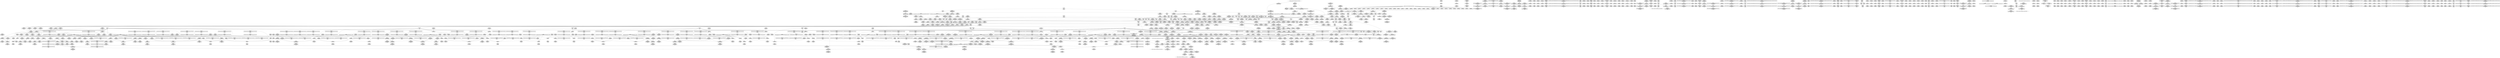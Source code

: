 digraph {
	CE0x4aeb380 [shape=record,shape=Mrecord,label="{CE0x4aeb380|GLOBAL:current_sid.__warned|Global_var:current_sid.__warned|*SummSource*}"]
	CE0x4b49b40 [shape=record,shape=Mrecord,label="{CE0x4b49b40|i64*_getelementptr_inbounds_(_4_x_i64_,_4_x_i64_*___llvm_gcov_ctr133,_i64_0,_i64_0)|*Constant*|*SummSource*}"]
	CE0x4ad01c0 [shape=record,shape=Mrecord,label="{CE0x4ad01c0|task_sid:do.end}"]
	CE0x4b8e550 [shape=record,shape=Mrecord,label="{CE0x4b8e550|_call_void_mcount()_#3}"]
	CE0x4b55570 [shape=record,shape=Mrecord,label="{CE0x4b55570|%struct.lockdep_map*_null|*Constant*}"]
	CE0x4ad3ce0 [shape=record,shape=Mrecord,label="{CE0x4ad3ce0|GLOBAL:__llvm_gcov_ctr125|Global_var:__llvm_gcov_ctr125}"]
	CE0x4ab2270 [shape=record,shape=Mrecord,label="{CE0x4ab2270|__preempt_count_sub:tmp}"]
	CE0x4ad4440 [shape=record,shape=Mrecord,label="{CE0x4ad4440|VOIDTB_TE:_CE_144,152_}"]
	CE0x4b33a30 [shape=record,shape=Mrecord,label="{CE0x4b33a30|i64*_getelementptr_inbounds_(_4_x_i64_,_4_x_i64_*___llvm_gcov_ctr129,_i64_0,_i64_2)|*Constant*|*SummSource*}"]
	CE0x4ab4950 [shape=record,shape=Mrecord,label="{CE0x4ab4950|rcu_read_lock:tmp15|include/linux/rcupdate.h,882|*SummSink*}"]
	CE0x4ac4e30 [shape=record,shape=Mrecord,label="{CE0x4ac4e30|_ret_i32_%call7,_!dbg_!27749|security/selinux/hooks.c,210|*SummSink*}"]
	CE0x4af1990 [shape=record,shape=Mrecord,label="{CE0x4af1990|cred_sid:tmp6|security/selinux/hooks.c,197|*SummSource*}"]
	CE0x4b577a0 [shape=record,shape=Mrecord,label="{CE0x4b577a0|_ret_void,_!dbg_!27719|./arch/x86/include/asm/preempt.h,73}"]
	CE0x4b2f4f0 [shape=record,shape=Mrecord,label="{CE0x4b2f4f0|i64_ptrtoint_(i8*_blockaddress(_rcu_lock_release,_%__here)_to_i64)|*Constant*|*SummSink*}"]
	CE0x4b43580 [shape=record,shape=Mrecord,label="{CE0x4b43580|__preempt_count_add:tmp3|*SummSink*}"]
	CE0x4b00830 [shape=record,shape=Mrecord,label="{CE0x4b00830|_ret_void,_!dbg_!27717|include/linux/rcupdate.h,240|*SummSource*}"]
	CE0x4af05f0 [shape=record,shape=Mrecord,label="{CE0x4af05f0|cred_sid:tmp5|security/selinux/hooks.c,196|*SummSink*}"]
	CE0x4b4f580 [shape=record,shape=Mrecord,label="{CE0x4b4f580|rcu_read_lock:tmp21|include/linux/rcupdate.h,884|*SummSink*}"]
	CE0x4b8e4e0 [shape=record,shape=Mrecord,label="{CE0x4b8e4e0|rcu_lock_release:tmp3|*SummSource*}"]
	CE0x4ae5e20 [shape=record,shape=Mrecord,label="{CE0x4ae5e20|task_sid:real_cred|security/selinux/hooks.c,208|*SummSource*}"]
	CE0x4aa2440 [shape=record,shape=Mrecord,label="{CE0x4aa2440|task_sid:tobool|security/selinux/hooks.c,208}"]
	CE0x4b1e340 [shape=record,shape=Mrecord,label="{CE0x4b1e340|rcu_lock_release:map|Function::rcu_lock_release&Arg::map::}"]
	CE0x4ae68c0 [shape=record,shape=Mrecord,label="{CE0x4ae68c0|i8_1|*Constant*}"]
	CE0x4b50f50 [shape=record,shape=Mrecord,label="{CE0x4b50f50|rcu_read_unlock:land.lhs.true}"]
	CE0x4aa5b70 [shape=record,shape=Mrecord,label="{CE0x4aa5b70|selinux_task_setnice:tmp5|security/selinux/hooks.c,3597|*SummSource*}"]
	CE0x4b24220 [shape=record,shape=Mrecord,label="{CE0x4b24220|rcu_read_lock:tmp9|include/linux/rcupdate.h,882|*SummSource*}"]
	CE0x4b5b5e0 [shape=record,shape=Mrecord,label="{CE0x4b5b5e0|rcu_read_unlock:tmp18|include/linux/rcupdate.h,933|*SummSink*}"]
	CE0x4ac3750 [shape=record,shape=Mrecord,label="{CE0x4ac3750|current_sid:entry}"]
	CE0x4ac2410 [shape=record,shape=Mrecord,label="{CE0x4ac2410|selinux_task_setnice:tobool|security/selinux/hooks.c,3597}"]
	CE0x4acf140 [shape=record,shape=Mrecord,label="{CE0x4acf140|cred_sid:security|security/selinux/hooks.c,196}"]
	CE0x4ab11b0 [shape=record,shape=Mrecord,label="{CE0x4ab11b0|current_sid:tmp7|security/selinux/hooks.c,218}"]
	CE0x4b2db70 [shape=record,shape=Mrecord,label="{CE0x4b2db70|COLLAPSED:_GCMRE___llvm_gcov_ctr130_internal_global_4_x_i64_zeroinitializer:_elem_0:default:}"]
	CE0x4b4b460 [shape=record,shape=Mrecord,label="{CE0x4b4b460|i64*_getelementptr_inbounds_(_11_x_i64_,_11_x_i64_*___llvm_gcov_ctr127,_i64_0,_i64_1)|*Constant*|*SummSink*}"]
	CE0x4b39e90 [shape=record,shape=Mrecord,label="{CE0x4b39e90|rcu_read_lock:tmp14|include/linux/rcupdate.h,882}"]
	CE0x4b5c7b0 [shape=record,shape=Mrecord,label="{CE0x4b5c7b0|i64*_getelementptr_inbounds_(_4_x_i64_,_4_x_i64_*___llvm_gcov_ctr130,_i64_0,_i64_2)|*Constant*|*SummSink*}"]
	CE0x4b0d660 [shape=record,shape=Mrecord,label="{CE0x4b0d660|__rcu_read_unlock:do.end}"]
	CE0x65e9ed0 [shape=record,shape=Mrecord,label="{CE0x65e9ed0|VOIDTB_TE:_CE_16,20_}"]
	CE0x4ad0010 [shape=record,shape=Mrecord,label="{CE0x4ad0010|current_sid:tmp24|security/selinux/hooks.c,220|*SummSink*}"]
	CE0x4b53b20 [shape=record,shape=Mrecord,label="{CE0x4b53b20|rcu_read_unlock:tobool|include/linux/rcupdate.h,933|*SummSource*}"]
	CE0x4ab1a30 [shape=record,shape=Mrecord,label="{CE0x4ab1a30|current_sid:tmp3}"]
	CE0x4b34a60 [shape=record,shape=Mrecord,label="{CE0x4b34a60|rcu_read_unlock:tmp7|include/linux/rcupdate.h,933}"]
	CE0x4aa06b0 [shape=record,shape=Mrecord,label="{CE0x4aa06b0|i64*_getelementptr_inbounds_(_2_x_i64_,_2_x_i64_*___llvm_gcov_ctr136,_i64_0,_i64_0)|*Constant*}"]
	CE0x4b05bd0 [shape=record,shape=Mrecord,label="{CE0x4b05bd0|task_sid:tmp13|security/selinux/hooks.c,208|*SummSink*}"]
	CE0x4b5ba40 [shape=record,shape=Mrecord,label="{CE0x4b5ba40|__rcu_read_lock:tmp4|include/linux/rcupdate.h,239|*SummSink*}"]
	CE0x4bcd170 [shape=record,shape=Mrecord,label="{CE0x4bcd170|__rcu_read_unlock:tmp7|include/linux/rcupdate.h,245|*SummSource*}"]
	CE0x4b05770 [shape=record,shape=Mrecord,label="{CE0x4b05770|cred_sid:tmp3}"]
	CE0x4b658f0 [shape=record,shape=Mrecord,label="{CE0x4b658f0|rcu_read_unlock:tmp21|include/linux/rcupdate.h,935|*SummSink*}"]
	CE0x4ab7590 [shape=record,shape=Mrecord,label="{CE0x4ab7590|avc_has_perm:ssid|Function::avc_has_perm&Arg::ssid::}"]
	CE0x4ac2580 [shape=record,shape=Mrecord,label="{CE0x4ac2580|selinux_task_setnice:nice|Function::selinux_task_setnice&Arg::nice::|*SummSink*}"]
	CE0x4b12550 [shape=record,shape=Mrecord,label="{CE0x4b12550|_call_void_mcount()_#3|*SummSink*}"]
	CE0x4b26590 [shape=record,shape=Mrecord,label="{CE0x4b26590|GLOBAL:lock_acquire|*Constant*|*SummSource*}"]
	CE0x4b00940 [shape=record,shape=Mrecord,label="{CE0x4b00940|_ret_void,_!dbg_!27717|include/linux/rcupdate.h,240|*SummSink*}"]
	CE0x4b5fa80 [shape=record,shape=Mrecord,label="{CE0x4b5fa80|rcu_lock_release:tmp|*SummSource*}"]
	CE0x4ad0760 [shape=record,shape=Mrecord,label="{CE0x4ad0760|_call_void_lockdep_rcu_suspicious(i8*_getelementptr_inbounds_(_25_x_i8_,_25_x_i8_*_.str3,_i32_0,_i32_0),_i32_208,_i8*_getelementptr_inbounds_(_41_x_i8_,_41_x_i8_*_.str44,_i32_0,_i32_0))_#10,_!dbg_!27732|security/selinux/hooks.c,208}"]
	CE0x4ac4f60 [shape=record,shape=Mrecord,label="{CE0x4ac4f60|current_has_perm:call2|security/selinux/hooks.c,1544|*SummSink*}"]
	CE0x4ae5180 [shape=record,shape=Mrecord,label="{CE0x4ae5180|current_sid:tmp|*SummSink*}"]
	CE0x4b52010 [shape=record,shape=Mrecord,label="{CE0x4b52010|i32_883|*Constant*|*SummSink*}"]
	CE0x4b611e0 [shape=record,shape=Mrecord,label="{CE0x4b611e0|rcu_read_unlock:tmp3}"]
	CE0x4a9b240 [shape=record,shape=Mrecord,label="{CE0x4a9b240|selinux_task_setnice:if.end|*SummSource*}"]
	CE0x4aea100 [shape=record,shape=Mrecord,label="{CE0x4aea100|current_sid:tmp14|security/selinux/hooks.c,218|*SummSink*}"]
	CE0x4af4c70 [shape=record,shape=Mrecord,label="{CE0x4af4c70|current_sid:tmp19|security/selinux/hooks.c,218|*SummSink*}"]
	CE0x4b12fa0 [shape=record,shape=Mrecord,label="{CE0x4b12fa0|task_sid:do.body5|*SummSource*}"]
	CE0x4b45d00 [shape=record,shape=Mrecord,label="{CE0x4b45d00|rcu_lock_release:tmp1}"]
	CE0x4b20270 [shape=record,shape=Mrecord,label="{CE0x4b20270|i64*_getelementptr_inbounds_(_13_x_i64_,_13_x_i64_*___llvm_gcov_ctr126,_i64_0,_i64_11)|*Constant*|*SummSource*}"]
	CE0x4ab8360 [shape=record,shape=Mrecord,label="{CE0x4ab8360|selinux_task_setnice:p|Function::selinux_task_setnice&Arg::p::|*SummSink*}"]
	CE0x4b00c10 [shape=record,shape=Mrecord,label="{CE0x4b00c10|task_sid:tmp5|security/selinux/hooks.c,208}"]
	CE0x4af3150 [shape=record,shape=Mrecord,label="{CE0x4af3150|rcu_read_unlock:tmp4|include/linux/rcupdate.h,933}"]
	CE0x4abc450 [shape=record,shape=Mrecord,label="{CE0x4abc450|selinux_task_setnice:if.end}"]
	CE0x4abe3f0 [shape=record,shape=Mrecord,label="{CE0x4abe3f0|_ret_i32_%call2,_!dbg_!27718|security/selinux/hooks.c,1544}"]
	CE0x4ac3e40 [shape=record,shape=Mrecord,label="{CE0x4ac3e40|GLOBAL:task_sid|*Constant*}"]
	CE0x4b1f340 [shape=record,shape=Mrecord,label="{CE0x4b1f340|task_sid:tmp22|security/selinux/hooks.c,208|*SummSink*}"]
	CE0x4b10be0 [shape=record,shape=Mrecord,label="{CE0x4b10be0|task_sid:tobool1|security/selinux/hooks.c,208|*SummSink*}"]
	CE0x4b61c20 [shape=record,shape=Mrecord,label="{CE0x4b61c20|rcu_read_unlock:call3|include/linux/rcupdate.h,933}"]
	CE0x4ba04e0 [shape=record,shape=Mrecord,label="{CE0x4ba04e0|i64*_getelementptr_inbounds_(_4_x_i64_,_4_x_i64_*___llvm_gcov_ctr134,_i64_0,_i64_0)|*Constant*|*SummSink*}"]
	CE0x4aa3520 [shape=record,shape=Mrecord,label="{CE0x4aa3520|selinux_task_setnice:tmp10|security/selinux/hooks.c,3601|*SummSource*}"]
	CE0x4aeb870 [shape=record,shape=Mrecord,label="{CE0x4aeb870|current_sid:do.end|*SummSink*}"]
	CE0x4ac31a0 [shape=record,shape=Mrecord,label="{CE0x4ac31a0|_call_void_mcount()_#3|*SummSource*}"]
	CE0x4ab9130 [shape=record,shape=Mrecord,label="{CE0x4ab9130|current_sid:tmp9|security/selinux/hooks.c,218|*SummSink*}"]
	CE0x4aae100 [shape=record,shape=Mrecord,label="{CE0x4aae100|current_has_perm:entry}"]
	CE0x4b2f050 [shape=record,shape=Mrecord,label="{CE0x4b2f050|i64_ptrtoint_(i8*_blockaddress(_rcu_lock_release,_%__here)_to_i64)|*Constant*|*SummSource*}"]
	CE0x4b27bb0 [shape=record,shape=Mrecord,label="{CE0x4b27bb0|GLOBAL:__preempt_count_sub|*Constant*}"]
	CE0x4ae8670 [shape=record,shape=Mrecord,label="{CE0x4ae8670|current_sid:bb}"]
	CE0x4ac0bc0 [shape=record,shape=Mrecord,label="{CE0x4ac0bc0|current_sid:tmp12|security/selinux/hooks.c,218}"]
	CE0x4b35470 [shape=record,shape=Mrecord,label="{CE0x4b35470|rcu_read_unlock:tmp17|include/linux/rcupdate.h,933|*SummSink*}"]
	CE0x4b5f8f0 [shape=record,shape=Mrecord,label="{CE0x4b5f8f0|i64*_getelementptr_inbounds_(_4_x_i64_,_4_x_i64_*___llvm_gcov_ctr133,_i64_0,_i64_0)|*Constant*|*SummSink*}"]
	CE0x4ac2510 [shape=record,shape=Mrecord,label="{CE0x4ac2510|i32_0|*Constant*|*SummSink*}"]
	CE0x4b43160 [shape=record,shape=Mrecord,label="{CE0x4b43160|__preempt_count_add:do.end|*SummSource*}"]
	CE0x4acd910 [shape=record,shape=Mrecord,label="{CE0x4acd910|__rcu_read_lock:tmp|*SummSource*}"]
	CE0x4ad30e0 [shape=record,shape=Mrecord,label="{CE0x4ad30e0|rcu_read_lock:entry}"]
	CE0x4aebb00 [shape=record,shape=Mrecord,label="{CE0x4aebb00|i64_3|*Constant*|*SummSink*}"]
	CE0x4b2bd10 [shape=record,shape=Mrecord,label="{CE0x4b2bd10|__preempt_count_add:tmp5|./arch/x86/include/asm/preempt.h,72|*SummSink*}"]
	CE0x4b5fe90 [shape=record,shape=Mrecord,label="{CE0x4b5fe90|rcu_read_unlock:tmp14|include/linux/rcupdate.h,933}"]
	CE0x4b59ce0 [shape=record,shape=Mrecord,label="{CE0x4b59ce0|rcu_read_lock:do.body}"]
	CE0x4ac6300 [shape=record,shape=Mrecord,label="{CE0x4ac6300|i32_78|*Constant*|*SummSink*}"]
	CE0x4aa01b0 [shape=record,shape=Mrecord,label="{CE0x4aa01b0|i64*_getelementptr_inbounds_(_13_x_i64_,_13_x_i64_*___llvm_gcov_ctr126,_i64_0,_i64_1)|*Constant*}"]
	CE0x4a9e9e0 [shape=record,shape=Mrecord,label="{CE0x4a9e9e0|current_sid:tmp15|security/selinux/hooks.c,218|*SummSource*}"]
	CE0x4b54440 [shape=record,shape=Mrecord,label="{CE0x4b54440|rcu_read_unlock:tmp8|include/linux/rcupdate.h,933}"]
	CE0x4ac49e0 [shape=record,shape=Mrecord,label="{CE0x4ac49e0|task_sid:task|Function::task_sid&Arg::task::|*SummSource*}"]
	CE0x4b8d0e0 [shape=record,shape=Mrecord,label="{CE0x4b8d0e0|i64*_getelementptr_inbounds_(_4_x_i64_,_4_x_i64_*___llvm_gcov_ctr133,_i64_0,_i64_2)|*Constant*|*SummSink*}"]
	CE0x4b33e50 [shape=record,shape=Mrecord,label="{CE0x4b33e50|__preempt_count_add:tmp1}"]
	CE0x4b36500 [shape=record,shape=Mrecord,label="{CE0x4b36500|cred_sid:tmp4|*LoadInst*|security/selinux/hooks.c,196|*SummSource*}"]
	CE0x4b29700 [shape=record,shape=Mrecord,label="{CE0x4b29700|__preempt_count_sub:do.body}"]
	CE0x4ae7890 [shape=record,shape=Mrecord,label="{CE0x4ae7890|current_sid:do.body|*SummSource*}"]
	CE0x4aee200 [shape=record,shape=Mrecord,label="{CE0x4aee200|cred_sid:entry|*SummSource*}"]
	CE0x4b8f3d0 [shape=record,shape=Mrecord,label="{CE0x4b8f3d0|_call_void_mcount()_#3|*SummSink*}"]
	CE0x4b245d0 [shape=record,shape=Mrecord,label="{CE0x4b245d0|_call_void___rcu_read_unlock()_#10,_!dbg_!27734|include/linux/rcupdate.h,937|*SummSink*}"]
	CE0x4acc4a0 [shape=record,shape=Mrecord,label="{CE0x4acc4a0|current_sid:tobool1|security/selinux/hooks.c,218|*SummSink*}"]
	CE0x4a9d830 [shape=record,shape=Mrecord,label="{CE0x4a9d830|GLOBAL:rcu_read_unlock|*Constant*}"]
	CE0x4b3a030 [shape=record,shape=Mrecord,label="{CE0x4b3a030|rcu_read_lock:tmp13|include/linux/rcupdate.h,882|*SummSink*}"]
	CE0x4aae170 [shape=record,shape=Mrecord,label="{CE0x4aae170|current_has_perm:entry|*SummSource*}"]
	CE0x4aef230 [shape=record,shape=Mrecord,label="{CE0x4aef230|__rcu_read_lock:entry|*SummSink*}"]
	CE0x4b5ced0 [shape=record,shape=Mrecord,label="{CE0x4b5ced0|rcu_read_unlock:tmp16|include/linux/rcupdate.h,933}"]
	CE0x4b8d850 [shape=record,shape=Mrecord,label="{CE0x4b8d850|rcu_lock_release:tmp5|include/linux/rcupdate.h,423}"]
	CE0x4aefb50 [shape=record,shape=Mrecord,label="{CE0x4aefb50|task_sid:tmp18|security/selinux/hooks.c,208}"]
	CE0x4b0da60 [shape=record,shape=Mrecord,label="{CE0x4b0da60|i64*_getelementptr_inbounds_(_13_x_i64_,_13_x_i64_*___llvm_gcov_ctr126,_i64_0,_i64_12)|*Constant*|*SummSource*}"]
	CE0x4b240a0 [shape=record,shape=Mrecord,label="{CE0x4b240a0|rcu_read_lock:tmp10|include/linux/rcupdate.h,882}"]
	CE0x4aac390 [shape=record,shape=Mrecord,label="{CE0x4aac390|avc_has_perm:tclass|Function::avc_has_perm&Arg::tclass::|*SummSink*}"]
	CE0x4b606c0 [shape=record,shape=Mrecord,label="{CE0x4b606c0|i32_0|*Constant*}"]
	CE0x4b34d00 [shape=record,shape=Mrecord,label="{CE0x4b34d00|i64_6|*Constant*}"]
	CE0x4b27120 [shape=record,shape=Mrecord,label="{CE0x4b27120|i64*_getelementptr_inbounds_(_4_x_i64_,_4_x_i64_*___llvm_gcov_ctr134,_i64_0,_i64_0)|*Constant*|*SummSource*}"]
	CE0x4ad4600 [shape=record,shape=Mrecord,label="{CE0x4ad4600|selinux_task_setnice:return|*SummSink*}"]
	CE0x4aff630 [shape=record,shape=Mrecord,label="{CE0x4aff630|i32_208|*Constant*}"]
	CE0x4b527b0 [shape=record,shape=Mrecord,label="{CE0x4b527b0|_call_void_asm_sideeffect_,_memory_,_dirflag_,_fpsr_,_flags_()_#3,_!dbg_!27714,_!srcloc_!27715|include/linux/rcupdate.h,239}"]
	CE0x4aabfe0 [shape=record,shape=Mrecord,label="{CE0x4aabfe0|i16_2|*Constant*|*SummSink*}"]
	CE0x4ad05d0 [shape=record,shape=Mrecord,label="{CE0x4ad05d0|task_sid:tmp18|security/selinux/hooks.c,208|*SummSink*}"]
	CE0x4af09a0 [shape=record,shape=Mrecord,label="{CE0x4af09a0|cred_sid:sid|security/selinux/hooks.c,197|*SummSink*}"]
	CE0x4b62820 [shape=record,shape=Mrecord,label="{CE0x4b62820|i64*_getelementptr_inbounds_(_4_x_i64_,_4_x_i64_*___llvm_gcov_ctr128,_i64_0,_i64_2)|*Constant*|*SummSource*}"]
	CE0x4b10880 [shape=record,shape=Mrecord,label="{CE0x4b10880|task_sid:do.end6|*SummSource*}"]
	CE0x4b5a1f0 [shape=record,shape=Mrecord,label="{CE0x4b5a1f0|i64*_getelementptr_inbounds_(_2_x_i64_,_2_x_i64_*___llvm_gcov_ctr98,_i64_0,_i64_1)|*Constant*|*SummSource*}"]
	CE0x4b53370 [shape=record,shape=Mrecord,label="{CE0x4b53370|GLOBAL:__llvm_gcov_ctr132|Global_var:__llvm_gcov_ctr132|*SummSink*}"]
	CE0x4aca230 [shape=record,shape=Mrecord,label="{CE0x4aca230|current_sid:tmp18|security/selinux/hooks.c,218}"]
	CE0x4b62090 [shape=record,shape=Mrecord,label="{CE0x4b62090|i64*_getelementptr_inbounds_(_4_x_i64_,_4_x_i64_*___llvm_gcov_ctr130,_i64_0,_i64_1)|*Constant*}"]
	CE0x4acf240 [shape=record,shape=Mrecord,label="{CE0x4acf240|cred_sid:security|security/selinux/hooks.c,196|*SummSource*}"]
	CE0x4b254a0 [shape=record,shape=Mrecord,label="{CE0x4b254a0|__rcu_read_lock:bb|*SummSource*}"]
	CE0x4aebce0 [shape=record,shape=Mrecord,label="{CE0x4aebce0|current_sid:tmp4|security/selinux/hooks.c,218}"]
	CE0x4b8fe60 [shape=record,shape=Mrecord,label="{CE0x4b8fe60|rcu_lock_acquire:tmp4|include/linux/rcupdate.h,418|*SummSink*}"]
	CE0x4b01960 [shape=record,shape=Mrecord,label="{CE0x4b01960|rcu_read_lock:tmp|*SummSource*}"]
	CE0x4b106d0 [shape=record,shape=Mrecord,label="{CE0x4b106d0|GLOBAL:__rcu_read_lock|*Constant*|*SummSource*}"]
	CE0x4b8c570 [shape=record,shape=Mrecord,label="{CE0x4b8c570|rcu_lock_acquire:tmp6|*SummSink*}"]
	CE0x4ad2530 [shape=record,shape=Mrecord,label="{CE0x4ad2530|task_sid:tmp17|security/selinux/hooks.c,208|*SummSource*}"]
	CE0x4aacdb0 [shape=record,shape=Mrecord,label="{CE0x4aacdb0|_ret_i32_%retval.0,_!dbg_!27728|security/selinux/avc.c,775}"]
	CE0x4aead70 [shape=record,shape=Mrecord,label="{CE0x4aead70|COLLAPSED:_GCMRE___llvm_gcov_ctr125_internal_global_11_x_i64_zeroinitializer:_elem_0:default:}"]
	CE0x4ae5c20 [shape=record,shape=Mrecord,label="{CE0x4ae5c20|task_sid:tmp4|*LoadInst*|security/selinux/hooks.c,208}"]
	CE0x4abdd60 [shape=record,shape=Mrecord,label="{CE0x4abdd60|_call_void_mcount()_#3|*SummSink*}"]
	CE0x4b64f10 [shape=record,shape=Mrecord,label="{CE0x4b64f10|rcu_read_unlock:tmp21|include/linux/rcupdate.h,935}"]
	CE0x4b16a90 [shape=record,shape=Mrecord,label="{CE0x4b16a90|_call_void_rcu_lock_acquire(%struct.lockdep_map*_rcu_lock_map)_#10,_!dbg_!27711|include/linux/rcupdate.h,881|*SummSink*}"]
	CE0x4af2bf0 [shape=record,shape=Mrecord,label="{CE0x4af2bf0|__preempt_count_add:entry|*SummSource*}"]
	CE0x4b3e8b0 [shape=record,shape=Mrecord,label="{CE0x4b3e8b0|__preempt_count_sub:tmp5|./arch/x86/include/asm/preempt.h,77|*SummSink*}"]
	CE0x4b17dc0 [shape=record,shape=Mrecord,label="{CE0x4b17dc0|rcu_read_lock:tmp4|include/linux/rcupdate.h,882}"]
	CE0x4216050 [shape=record,shape=Mrecord,label="{CE0x4216050|VOIDTB_TE:_CE_8,16_}"]
	CE0x4ae9560 [shape=record,shape=Mrecord,label="{CE0x4ae9560|get_current:tmp|*SummSource*}"]
	CE0x4acde00 [shape=record,shape=Mrecord,label="{CE0x4acde00|get_current:tmp2|*SummSource*}"]
	CE0x4b62eb0 [shape=record,shape=Mrecord,label="{CE0x4b62eb0|_call_void_asm_sideeffect_,_memory_,_dirflag_,_fpsr_,_flags_()_#3,_!dbg_!27711,_!srcloc_!27714|include/linux/rcupdate.h,244|*SummSource*}"]
	CE0x4b1a410 [shape=record,shape=Mrecord,label="{CE0x4b1a410|rcu_read_lock:tmp7|include/linux/rcupdate.h,882|*SummSink*}"]
	CE0x4b45c90 [shape=record,shape=Mrecord,label="{CE0x4b45c90|i64_1|*Constant*}"]
	CE0x4b0d4c0 [shape=record,shape=Mrecord,label="{CE0x4b0d4c0|__preempt_count_add:tmp3|*SummSource*}"]
	CE0x4af17f0 [shape=record,shape=Mrecord,label="{CE0x4af17f0|cred_sid:tmp6|security/selinux/hooks.c,197}"]
	CE0x4b1ee60 [shape=record,shape=Mrecord,label="{CE0x4b1ee60|task_sid:tmp23|security/selinux/hooks.c,208}"]
	CE0x4af3630 [shape=record,shape=Mrecord,label="{CE0x4af3630|rcu_lock_release:indirectgoto}"]
	CE0x4ac3890 [shape=record,shape=Mrecord,label="{CE0x4ac3890|current_sid:entry|*SummSource*}"]
	CE0x4ae9f80 [shape=record,shape=Mrecord,label="{CE0x4ae9f80|current_sid:tmp14|security/selinux/hooks.c,218|*SummSource*}"]
	CE0x4b22700 [shape=record,shape=Mrecord,label="{CE0x4b22700|rcu_read_lock:call3|include/linux/rcupdate.h,882}"]
	CE0x4b268d0 [shape=record,shape=Mrecord,label="{CE0x4b268d0|i32_2|*Constant*}"]
	CE0x4ab69b0 [shape=record,shape=Mrecord,label="{CE0x4ab69b0|current_has_perm:call2|security/selinux/hooks.c,1544|*SummSource*}"]
	CE0x4b4ce00 [shape=record,shape=Mrecord,label="{CE0x4b4ce00|rcu_read_lock:tmp19|include/linux/rcupdate.h,882}"]
	CE0x4b4d230 [shape=record,shape=Mrecord,label="{CE0x4b4d230|rcu_read_lock:tmp20|include/linux/rcupdate.h,882|*SummSource*}"]
	CE0x4a9bc60 [shape=record,shape=Mrecord,label="{CE0x4a9bc60|selinux_task_setnice:return|*SummSource*}"]
	CE0x4ae7050 [shape=record,shape=Mrecord,label="{CE0x4ae7050|_call_void_lockdep_rcu_suspicious(i8*_getelementptr_inbounds_(_25_x_i8_,_25_x_i8_*_.str3,_i32_0,_i32_0),_i32_218,_i8*_getelementptr_inbounds_(_45_x_i8_,_45_x_i8_*_.str12,_i32_0,_i32_0))_#10,_!dbg_!27727|security/selinux/hooks.c,218}"]
	CE0x4ba0450 [shape=record,shape=Mrecord,label="{CE0x4ba0450|i64*_getelementptr_inbounds_(_4_x_i64_,_4_x_i64_*___llvm_gcov_ctr128,_i64_0,_i64_0)|*Constant*}"]
	CE0x4b205d0 [shape=record,shape=Mrecord,label="{CE0x4b205d0|task_sid:tmp26|security/selinux/hooks.c,208}"]
	CE0x4ab78a0 [shape=record,shape=Mrecord,label="{CE0x4ab78a0|avc_has_perm:ssid|Function::avc_has_perm&Arg::ssid::|*SummSource*}"]
	CE0x4b02ef0 [shape=record,shape=Mrecord,label="{CE0x4b02ef0|cred_sid:tmp2}"]
	CE0x4b2eee0 [shape=record,shape=Mrecord,label="{CE0x4b2eee0|i64_ptrtoint_(i8*_blockaddress(_rcu_lock_release,_%__here)_to_i64)|*Constant*}"]
	CE0x4b1d3f0 [shape=record,shape=Mrecord,label="{CE0x4b1d3f0|_call_void_rcu_lock_release(%struct.lockdep_map*_rcu_lock_map)_#10,_!dbg_!27733|include/linux/rcupdate.h,935}"]
	CE0x4b4ce70 [shape=record,shape=Mrecord,label="{CE0x4b4ce70|rcu_read_lock:tmp19|include/linux/rcupdate.h,882|*SummSource*}"]
	CE0x4b003a0 [shape=record,shape=Mrecord,label="{CE0x4b003a0|task_sid:tmp11|security/selinux/hooks.c,208}"]
	CE0x4bc0810 [shape=record,shape=Mrecord,label="{CE0x4bc0810|__preempt_count_sub:tmp7|./arch/x86/include/asm/preempt.h,78}"]
	CE0x4aa1830 [shape=record,shape=Mrecord,label="{CE0x4aa1830|current_has_perm:tmp2|*SummSink*}"]
	CE0x4b903f0 [shape=record,shape=Mrecord,label="{CE0x4b903f0|i64*_getelementptr_inbounds_(_4_x_i64_,_4_x_i64_*___llvm_gcov_ctr134,_i64_0,_i64_2)|*Constant*|*SummSink*}"]
	CE0x4acc1f0 [shape=record,shape=Mrecord,label="{CE0x4acc1f0|current_sid:tmp8|security/selinux/hooks.c,218|*SummSink*}"]
	CE0x4af06b0 [shape=record,shape=Mrecord,label="{CE0x4af06b0|i32_1|*Constant*}"]
	CE0x4b27700 [shape=record,shape=Mrecord,label="{CE0x4b27700|__preempt_count_sub:val|Function::__preempt_count_sub&Arg::val::|*SummSink*}"]
	CE0x4b9e420 [shape=record,shape=Mrecord,label="{CE0x4b9e420|rcu_lock_acquire:tmp5|include/linux/rcupdate.h,418|*SummSource*}"]
	CE0x4ae7530 [shape=record,shape=Mrecord,label="{CE0x4ae7530|get_current:tmp1}"]
	CE0x4af2010 [shape=record,shape=Mrecord,label="{CE0x4af2010|rcu_read_unlock:land.lhs.true|*SummSink*}"]
	CE0x4b5de20 [shape=record,shape=Mrecord,label="{CE0x4b5de20|i64*_getelementptr_inbounds_(_11_x_i64_,_11_x_i64_*___llvm_gcov_ctr132,_i64_0,_i64_9)|*Constant*|*SummSource*}"]
	CE0x4aeaab0 [shape=record,shape=Mrecord,label="{CE0x4aeaab0|_ret_void,_!dbg_!27735|include/linux/rcupdate.h,884|*SummSink*}"]
	CE0x4b24430 [shape=record,shape=Mrecord,label="{CE0x4b24430|_call_void___rcu_read_unlock()_#10,_!dbg_!27734|include/linux/rcupdate.h,937}"]
	CE0x4ac5af0 [shape=record,shape=Mrecord,label="{CE0x4ac5af0|selinux_task_setnice:call1|security/selinux/hooks.c,3600|*SummSource*}"]
	CE0x4b37b50 [shape=record,shape=Mrecord,label="{CE0x4b37b50|get_current:tmp}"]
	"CONST[source:0(mediator),value:2(dynamic)][purpose:{subject}][SnkIdx:0]"
	CE0x4aa6de0 [shape=record,shape=Mrecord,label="{CE0x4aa6de0|current_sid:call|security/selinux/hooks.c,218|*SummSource*}"]
	CE0x4b025a0 [shape=record,shape=Mrecord,label="{CE0x4b025a0|task_sid:bb|*SummSource*}"]
	CE0x4b8e330 [shape=record,shape=Mrecord,label="{CE0x4b8e330|rcu_lock_release:tmp3}"]
	CE0x4bce850 [shape=record,shape=Mrecord,label="{CE0x4bce850|__preempt_count_sub:tmp2|*SummSource*}"]
	CE0x4b66ed0 [shape=record,shape=Mrecord,label="{CE0x4b66ed0|i64*_getelementptr_inbounds_(_11_x_i64_,_11_x_i64_*___llvm_gcov_ctr132,_i64_0,_i64_0)|*Constant*}"]
	CE0x4b044a0 [shape=record,shape=Mrecord,label="{CE0x4b044a0|task_sid:tmp4|*LoadInst*|security/selinux/hooks.c,208|*SummSource*}"]
	CE0x4b504a0 [shape=record,shape=Mrecord,label="{CE0x4b504a0|i64*_getelementptr_inbounds_(_2_x_i64_,_2_x_i64_*___llvm_gcov_ctr131,_i64_0,_i64_0)|*Constant*}"]
	CE0x4b20770 [shape=record,shape=Mrecord,label="{CE0x4b20770|task_sid:tmp25|security/selinux/hooks.c,208|*SummSource*}"]
	CE0x4b16410 [shape=record,shape=Mrecord,label="{CE0x4b16410|i64*_getelementptr_inbounds_(_11_x_i64_,_11_x_i64_*___llvm_gcov_ctr127,_i64_0,_i64_0)|*Constant*}"]
	CE0x4b2e4f0 [shape=record,shape=Mrecord,label="{CE0x4b2e4f0|_call_void_lock_release(%struct.lockdep_map*_%map,_i32_1,_i64_ptrtoint_(i8*_blockaddress(_rcu_lock_release,_%__here)_to_i64))_#10,_!dbg_!27716|include/linux/rcupdate.h,423|*SummSource*}"]
	"CONST[source:2(external),value:2(dynamic)][purpose:{subject}][SrcIdx:4]"
	CE0x4b46420 [shape=record,shape=Mrecord,label="{CE0x4b46420|_call_void_asm_sideeffect_,_memory_,_dirflag_,_fpsr_,_flags_()_#3,_!dbg_!27714,_!srcloc_!27715|include/linux/rcupdate.h,239|*SummSink*}"]
	CE0x4a90b50 [shape=record,shape=Mrecord,label="{CE0x4a90b50|selinux_task_setnice:retval.0}"]
	CE0x4ad3ad0 [shape=record,shape=Mrecord,label="{CE0x4ad3ad0|current_sid:tmp5|security/selinux/hooks.c,218}"]
	CE0x4b660e0 [shape=record,shape=Mrecord,label="{CE0x4b660e0|rcu_read_unlock:do.body|*SummSource*}"]
	CE0x4b4c650 [shape=record,shape=Mrecord,label="{CE0x4b4c650|i64*_getelementptr_inbounds_(_11_x_i64_,_11_x_i64_*___llvm_gcov_ctr127,_i64_0,_i64_9)|*Constant*|*SummSource*}"]
	CE0x4be0550 [shape=record,shape=Mrecord,label="{CE0x4be0550|i64*_getelementptr_inbounds_(_4_x_i64_,_4_x_i64_*___llvm_gcov_ctr129,_i64_0,_i64_0)|*Constant*}"]
	CE0x4b2e620 [shape=record,shape=Mrecord,label="{CE0x4b2e620|_call_void_lock_release(%struct.lockdep_map*_%map,_i32_1,_i64_ptrtoint_(i8*_blockaddress(_rcu_lock_release,_%__here)_to_i64))_#10,_!dbg_!27716|include/linux/rcupdate.h,423|*SummSink*}"]
	CE0x4b8f8c0 [shape=record,shape=Mrecord,label="{CE0x4b8f8c0|rcu_lock_release:tmp2}"]
	CE0x4ba1670 [shape=record,shape=Mrecord,label="{CE0x4ba1670|rcu_lock_acquire:tmp}"]
	CE0x4b0e380 [shape=record,shape=Mrecord,label="{CE0x4b0e380|GLOBAL:cred_sid|*Constant*}"]
	CE0x4acda50 [shape=record,shape=Mrecord,label="{CE0x4acda50|current_sid:if.then|*SummSource*}"]
	CE0x4ae4be0 [shape=record,shape=Mrecord,label="{CE0x4ae4be0|i32_77|*Constant*|*SummSource*}"]
	CE0x4a9ef80 [shape=record,shape=Mrecord,label="{CE0x4a9ef80|current_sid:tmp16|security/selinux/hooks.c,218|*SummSource*}"]
	CE0x4b14680 [shape=record,shape=Mrecord,label="{CE0x4b14680|task_sid:tmp15|security/selinux/hooks.c,208|*SummSource*}"]
	CE0x4b51570 [shape=record,shape=Mrecord,label="{CE0x4b51570|i8*_getelementptr_inbounds_(_25_x_i8_,_25_x_i8_*_.str45,_i32_0,_i32_0)|*Constant*}"]
	CE0x4b51a80 [shape=record,shape=Mrecord,label="{CE0x4b51a80|i8*_getelementptr_inbounds_(_25_x_i8_,_25_x_i8_*_.str45,_i32_0,_i32_0)|*Constant*|*SummSink*}"]
	CE0x4b5d120 [shape=record,shape=Mrecord,label="{CE0x4b5d120|GLOBAL:__preempt_count_add|*Constant*}"]
	CE0x4b23760 [shape=record,shape=Mrecord,label="{CE0x4b23760|_ret_void,_!dbg_!27717|include/linux/rcupdate.h,419}"]
	CE0x4aa0f60 [shape=record,shape=Mrecord,label="{CE0x4aa0f60|i64*_getelementptr_inbounds_(_2_x_i64_,_2_x_i64_*___llvm_gcov_ctr136,_i64_0,_i64_1)|*Constant*}"]
	CE0x4b8c250 [shape=record,shape=Mrecord,label="{CE0x4b8c250|rcu_lock_acquire:tmp6}"]
	CE0x4b2c6c0 [shape=record,shape=Mrecord,label="{CE0x4b2c6c0|i8*_undef|*Constant*}"]
	CE0x4b344b0 [shape=record,shape=Mrecord,label="{CE0x4b344b0|rcu_read_lock:tmp2|*SummSink*}"]
	CE0x4ba03e0 [shape=record,shape=Mrecord,label="{CE0x4ba03e0|__rcu_read_lock:do.end|*SummSink*}"]
	CE0x4b59f40 [shape=record,shape=Mrecord,label="{CE0x4b59f40|__rcu_read_lock:tmp3|*SummSource*}"]
	CE0x4b47940 [shape=record,shape=Mrecord,label="{CE0x4b47940|_call_void_mcount()_#3|*SummSource*}"]
	CE0x4b46ce0 [shape=record,shape=Mrecord,label="{CE0x4b46ce0|rcu_lock_acquire:tmp3}"]
	CE0x4b203e0 [shape=record,shape=Mrecord,label="{CE0x4b203e0|task_sid:tmp24|security/selinux/hooks.c,208|*SummSource*}"]
	CE0x4b3b970 [shape=record,shape=Mrecord,label="{CE0x4b3b970|rcu_read_lock:do.end}"]
	CE0x4ab8e20 [shape=record,shape=Mrecord,label="{CE0x4ab8e20|i64_4|*Constant*|*SummSource*}"]
	CE0x4b2eab0 [shape=record,shape=Mrecord,label="{CE0x4b2eab0|GLOBAL:lock_release|*Constant*|*SummSource*}"]
	CE0x4b2f730 [shape=record,shape=Mrecord,label="{CE0x4b2f730|rcu_lock_release:bb|*SummSink*}"]
	CE0x4b299b0 [shape=record,shape=Mrecord,label="{CE0x4b299b0|__rcu_read_unlock:tmp4|include/linux/rcupdate.h,244|*SummSink*}"]
	CE0x4ace2d0 [shape=record,shape=Mrecord,label="{CE0x4ace2d0|current_sid:tmp23|security/selinux/hooks.c,218|*SummSource*}"]
	CE0x4b11fe0 [shape=record,shape=Mrecord,label="{CE0x4b11fe0|task_sid:tobool4|security/selinux/hooks.c,208|*SummSink*}"]
	CE0x4ae47d0 [shape=record,shape=Mrecord,label="{CE0x4ae47d0|current_sid:call|security/selinux/hooks.c,218|*SummSink*}"]
	CE0x4b0db60 [shape=record,shape=Mrecord,label="{CE0x4b0db60|i64*_getelementptr_inbounds_(_13_x_i64_,_13_x_i64_*___llvm_gcov_ctr126,_i64_0,_i64_12)|*Constant*|*SummSink*}"]
	CE0x4b334a0 [shape=record,shape=Mrecord,label="{CE0x4b334a0|__rcu_read_unlock:do.end|*SummSink*}"]
	CE0x4b0e2b0 [shape=record,shape=Mrecord,label="{CE0x4b0e2b0|task_sid:tmp27|security/selinux/hooks.c,208|*SummSink*}"]
	CE0x4ae2f10 [shape=record,shape=Mrecord,label="{CE0x4ae2f10|i8*_getelementptr_inbounds_(_45_x_i8_,_45_x_i8_*_.str12,_i32_0,_i32_0)|*Constant*|*SummSource*}"]
	CE0x4b36c30 [shape=record,shape=Mrecord,label="{CE0x4b36c30|rcu_read_unlock:tobool1|include/linux/rcupdate.h,933|*SummSink*}"]
	CE0x4aba7d0 [shape=record,shape=Mrecord,label="{CE0x4aba7d0|VOIDTB_TE:_CE_88,89_}"]
	CE0x4b673a0 [shape=record,shape=Mrecord,label="{CE0x4b673a0|COLLAPSED:_GCMRE___llvm_gcov_ctr132_internal_global_11_x_i64_zeroinitializer:_elem_0:default:}"]
	CE0x4b53dd0 [shape=record,shape=Mrecord,label="{CE0x4b53dd0|rcu_read_unlock:tobool|include/linux/rcupdate.h,933|*SummSink*}"]
	CE0x4af2690 [shape=record,shape=Mrecord,label="{CE0x4af2690|rcu_lock_acquire:__here}"]
	CE0x4af4290 [shape=record,shape=Mrecord,label="{CE0x4af4290|rcu_read_unlock:call3|include/linux/rcupdate.h,933|*SummSink*}"]
	CE0x4bced60 [shape=record,shape=Mrecord,label="{CE0x4bced60|__preempt_count_add:tmp}"]
	CE0x4b1e770 [shape=record,shape=Mrecord,label="{CE0x4b1e770|GLOBAL:__rcu_read_unlock|*Constant*}"]
	CE0x4ac61b0 [shape=record,shape=Mrecord,label="{CE0x4ac61b0|i32_78|*Constant*}"]
	CE0x4b4e340 [shape=record,shape=Mrecord,label="{CE0x4b4e340|i8_1|*Constant*}"]
	CE0x4b9e080 [shape=record,shape=Mrecord,label="{CE0x4b9e080|rcu_lock_acquire:tmp5|include/linux/rcupdate.h,418|*SummSink*}"]
	CE0x4b507b0 [shape=record,shape=Mrecord,label="{CE0x4b507b0|i64*_getelementptr_inbounds_(_11_x_i64_,_11_x_i64_*___llvm_gcov_ctr132,_i64_0,_i64_1)|*Constant*|*SummSink*}"]
	CE0x4b05450 [shape=record,shape=Mrecord,label="{CE0x4b05450|_call_void_rcu_read_lock()_#10,_!dbg_!27712|security/selinux/hooks.c,207|*SummSink*}"]
	CE0x4af24f0 [shape=record,shape=Mrecord,label="{CE0x4af24f0|rcu_lock_acquire:bb|*SummSource*}"]
	CE0x4b2fd00 [shape=record,shape=Mrecord,label="{CE0x4b2fd00|i64*_getelementptr_inbounds_(_4_x_i64_,_4_x_i64_*___llvm_gcov_ctr133,_i64_0,_i64_3)|*Constant*|*SummSource*}"]
	CE0x4b13cb0 [shape=record,shape=Mrecord,label="{CE0x4b13cb0|task_sid:tmp14|security/selinux/hooks.c,208|*SummSink*}"]
	CE0x4b03500 [shape=record,shape=Mrecord,label="{CE0x4b03500|GLOBAL:task_sid.__warned|Global_var:task_sid.__warned|*SummSink*}"]
	CE0x4aaacc0 [shape=record,shape=Mrecord,label="{CE0x4aaacc0|selinux_task_setnice:tmp9|security/selinux/hooks.c,3600|*SummSource*}"]
	CE0x4b24ca0 [shape=record,shape=Mrecord,label="{CE0x4b24ca0|__rcu_read_unlock:entry|*SummSink*}"]
	CE0x4ac7fa0 [shape=record,shape=Mrecord,label="{CE0x4ac7fa0|_ret_i32_%retval.0,_!dbg_!27728|security/selinux/avc.c,775|*SummSink*}"]
	CE0x4b62f20 [shape=record,shape=Mrecord,label="{CE0x4b62f20|_call_void_asm_sideeffect_,_memory_,_dirflag_,_fpsr_,_flags_()_#3,_!dbg_!27711,_!srcloc_!27714|include/linux/rcupdate.h,244|*SummSink*}"]
	CE0x4baa020 [shape=record,shape=Mrecord,label="{CE0x4baa020|__rcu_read_unlock:tmp1|*SummSink*}"]
	CE0x4b47dc0 [shape=record,shape=Mrecord,label="{CE0x4b47dc0|i64*_getelementptr_inbounds_(_4_x_i64_,_4_x_i64_*___llvm_gcov_ctr134,_i64_0,_i64_1)|*Constant*|*SummSink*}"]
	CE0x4ae28f0 [shape=record,shape=Mrecord,label="{CE0x4ae28f0|i8*_getelementptr_inbounds_(_45_x_i8_,_45_x_i8_*_.str12,_i32_0,_i32_0)|*Constant*}"]
	CE0x4aa2730 [shape=record,shape=Mrecord,label="{CE0x4aa2730|task_sid:tobool|security/selinux/hooks.c,208|*SummSource*}"]
	CE0x4b40830 [shape=record,shape=Mrecord,label="{CE0x4b40830|__preempt_count_sub:bb}"]
	CE0x4ab8900 [shape=record,shape=Mrecord,label="{CE0x4ab8900|VOIDTB_TE:_CE_56,64_}"]
	CE0x4b5f190 [shape=record,shape=Mrecord,label="{CE0x4b5f190|_call_void___preempt_count_add(i32_1)_#10,_!dbg_!27711|include/linux/rcupdate.h,239|*SummSource*}"]
	CE0x4a9b310 [shape=record,shape=Mrecord,label="{CE0x4a9b310|selinux_task_setnice:if.end|*SummSink*}"]
	CE0x4ab3630 [shape=record,shape=Mrecord,label="{CE0x4ab3630|__preempt_count_add:tmp2|*SummSink*}"]
	CE0x4aae500 [shape=record,shape=Mrecord,label="{CE0x4aae500|current_has_perm:tmp|*SummSource*}"]
	CE0x4b9ddd0 [shape=record,shape=Mrecord,label="{CE0x4b9ddd0|_call_void_mcount()_#3|*SummSource*}"]
	CE0x4b28a30 [shape=record,shape=Mrecord,label="{CE0x4b28a30|i64*_getelementptr_inbounds_(_4_x_i64_,_4_x_i64_*___llvm_gcov_ctr134,_i64_0,_i64_3)|*Constant*|*SummSource*}"]
	CE0x4ac3bf0 [shape=record,shape=Mrecord,label="{CE0x4ac3bf0|_ret_i32_%tmp24,_!dbg_!27742|security/selinux/hooks.c,220|*SummSource*}"]
	CE0x4b48eb0 [shape=record,shape=Mrecord,label="{CE0x4b48eb0|rcu_lock_release:__here|*SummSink*}"]
	CE0x4b15940 [shape=record,shape=Mrecord,label="{CE0x4b15940|task_sid:if.end|*SummSource*}"]
	CE0x4ad1c70 [shape=record,shape=Mrecord,label="{CE0x4ad1c70|GLOBAL:__llvm_gcov_ctr126|Global_var:__llvm_gcov_ctr126|*SummSink*}"]
	CE0x4b5fbf0 [shape=record,shape=Mrecord,label="{CE0x4b5fbf0|rcu_read_unlock:tmp13|include/linux/rcupdate.h,933|*SummSource*}"]
	CE0x4aebd50 [shape=record,shape=Mrecord,label="{CE0x4aebd50|current_sid:tmp4|security/selinux/hooks.c,218|*SummSource*}"]
	CE0x4b8f0d0 [shape=record,shape=Mrecord,label="{CE0x4b8f0d0|rcu_lock_release:tmp3|*SummSink*}"]
	CE0x4b2d1b0 [shape=record,shape=Mrecord,label="{CE0x4b2d1b0|i8*_undef|*Constant*|*SummSink*}"]
	CE0x4b0dbd0 [shape=record,shape=Mrecord,label="{CE0x4b0dbd0|task_sid:tmp26|security/selinux/hooks.c,208|*SummSource*}"]
	CE0x4b55cf0 [shape=record,shape=Mrecord,label="{CE0x4b55cf0|i32_934|*Constant*}"]
	CE0x4b58460 [shape=record,shape=Mrecord,label="{CE0x4b58460|rcu_read_lock:tmp8|include/linux/rcupdate.h,882}"]
	CE0x4af0d80 [shape=record,shape=Mrecord,label="{CE0x4af0d80|4:_i32,_:_CRE_4,8_|*MultipleSource*|security/selinux/hooks.c,196|*LoadInst*|security/selinux/hooks.c,196|security/selinux/hooks.c,197}"]
	CE0x4aab360 [shape=record,shape=Mrecord,label="{CE0x4aab360|VOIDTB_TE:_CE_72,80_}"]
	CE0x4aff5a0 [shape=record,shape=Mrecord,label="{CE0x4aff5a0|COLLAPSED:_GCMRE___llvm_gcov_ctr98_internal_global_2_x_i64_zeroinitializer:_elem_0:default:}"]
	CE0x4b3a4c0 [shape=record,shape=Mrecord,label="{CE0x4b3a4c0|rcu_read_lock:tmp14|include/linux/rcupdate.h,882|*SummSink*}"]
	CE0x4af0f80 [shape=record,shape=Mrecord,label="{CE0x4af0f80|rcu_read_unlock:land.lhs.true|*SummSource*}"]
	CE0x4acdd90 [shape=record,shape=Mrecord,label="{CE0x4acdd90|get_current:tmp2}"]
	CE0x4b105b0 [shape=record,shape=Mrecord,label="{CE0x4b105b0|__rcu_read_lock:entry}"]
	CE0x4ac3950 [shape=record,shape=Mrecord,label="{CE0x4ac3950|current_sid:entry|*SummSink*}"]
	CE0x4b16ea0 [shape=record,shape=Mrecord,label="{CE0x4b16ea0|i64*_getelementptr_inbounds_(_13_x_i64_,_13_x_i64_*___llvm_gcov_ctr126,_i64_0,_i64_1)|*Constant*|*SummSink*}"]
	CE0x4b00670 [shape=record,shape=Mrecord,label="{CE0x4b00670|_ret_void,_!dbg_!27717|include/linux/rcupdate.h,240}"]
	CE0x4b56340 [shape=record,shape=Mrecord,label="{CE0x4b56340|GLOBAL:__preempt_count_add|*Constant*|*SummSink*}"]
	CE0x4b1f9b0 [shape=record,shape=Mrecord,label="{CE0x4b1f9b0|task_sid:tmp23|security/selinux/hooks.c,208|*SummSink*}"]
	CE0x4aa5390 [shape=record,shape=Mrecord,label="{CE0x4aa5390|i64*_getelementptr_inbounds_(_6_x_i64_,_6_x_i64_*___llvm_gcov_ctr283,_i64_0,_i64_5)|*Constant*|*SummSource*}"]
	CE0x4b303c0 [shape=record,shape=Mrecord,label="{CE0x4b303c0|rcu_lock_release:tmp7}"]
	CE0x4b32170 [shape=record,shape=Mrecord,label="{CE0x4b32170|rcu_lock_acquire:tmp1}"]
	CE0x4ac79f0 [shape=record,shape=Mrecord,label="{CE0x4ac79f0|current_sid:tmp22|security/selinux/hooks.c,218|*SummSource*}"]
	CE0x4ab7a00 [shape=record,shape=Mrecord,label="{CE0x4ab7a00|avc_has_perm:tsid|Function::avc_has_perm&Arg::tsid::}"]
	CE0x4b29810 [shape=record,shape=Mrecord,label="{CE0x4b29810|__preempt_count_sub:do.body|*SummSink*}"]
	CE0x4ac32b0 [shape=record,shape=Mrecord,label="{CE0x4ac32b0|selinux_task_setnice:entry|*SummSink*}"]
	CE0x4bc09d0 [shape=record,shape=Mrecord,label="{CE0x4bc09d0|__preempt_count_sub:tmp7|./arch/x86/include/asm/preempt.h,78|*SummSource*}"]
	CE0x4b5aca0 [shape=record,shape=Mrecord,label="{CE0x4b5aca0|0:_i8,_:_GCMR_rcu_read_lock.__warned_internal_global_i8_0,_section_.data.unlikely_,_align_1:_elem_0:default:}"]
	CE0x4b46540 [shape=record,shape=Mrecord,label="{CE0x4b46540|i64*_getelementptr_inbounds_(_4_x_i64_,_4_x_i64_*___llvm_gcov_ctr128,_i64_0,_i64_3)|*Constant*}"]
	CE0x4bc8320 [shape=record,shape=Mrecord,label="{CE0x4bc8320|__rcu_read_unlock:tmp4|include/linux/rcupdate.h,244}"]
	CE0x4b66760 [shape=record,shape=Mrecord,label="{CE0x4b66760|rcu_read_unlock:do.end|*SummSink*}"]
	CE0x4b14e20 [shape=record,shape=Mrecord,label="{CE0x4b14e20|i8*_getelementptr_inbounds_(_41_x_i8_,_41_x_i8_*_.str44,_i32_0,_i32_0)|*Constant*}"]
	CE0x4b25430 [shape=record,shape=Mrecord,label="{CE0x4b25430|__rcu_read_lock:bb}"]
	CE0x4a90f70 [shape=record,shape=Mrecord,label="{CE0x4a90f70|i64_2|*Constant*}"]
	CE0x4ad1ac0 [shape=record,shape=Mrecord,label="{CE0x4ad1ac0|GLOBAL:__llvm_gcov_ctr126|Global_var:__llvm_gcov_ctr126}"]
	"CONST[source:0(mediator),value:2(dynamic)][purpose:{subject}][SrcIdx:5]"
	CE0x4b614f0 [shape=record,shape=Mrecord,label="{CE0x4b614f0|rcu_lock_acquire:__here|*SummSource*}"]
	CE0x4b132c0 [shape=record,shape=Mrecord,label="{CE0x4b132c0|rcu_lock_acquire:map|Function::rcu_lock_acquire&Arg::map::}"]
	CE0x4b18020 [shape=record,shape=Mrecord,label="{CE0x4b18020|task_sid:tmp9|security/selinux/hooks.c,208|*SummSink*}"]
	CE0x4b50140 [shape=record,shape=Mrecord,label="{CE0x4b50140|cred_sid:bb}"]
	CE0x4af0910 [shape=record,shape=Mrecord,label="{CE0x4af0910|cred_sid:sid|security/selinux/hooks.c,197}"]
	CE0x4aca020 [shape=record,shape=Mrecord,label="{CE0x4aca020|current_sid:tmp17|security/selinux/hooks.c,218|*SummSink*}"]
	CE0x4aed3e0 [shape=record,shape=Mrecord,label="{CE0x4aed3e0|task_sid:tmp20|security/selinux/hooks.c,208|*SummSink*}"]
	CE0x4ad2d50 [shape=record,shape=Mrecord,label="{CE0x4ad2d50|i64_1|*Constant*}"]
	CE0x4b143d0 [shape=record,shape=Mrecord,label="{CE0x4b143d0|task_sid:if.then|*SummSink*}"]
	CE0x4ba0580 [shape=record,shape=Mrecord,label="{CE0x4ba0580|__rcu_read_unlock:tmp}"]
	CE0x4acdb70 [shape=record,shape=Mrecord,label="{CE0x4acdb70|current_sid:if.then|*SummSink*}"]
	CE0x4b4c5e0 [shape=record,shape=Mrecord,label="{CE0x4b4c5e0|i64*_getelementptr_inbounds_(_11_x_i64_,_11_x_i64_*___llvm_gcov_ctr127,_i64_0,_i64_9)|*Constant*}"]
	CE0x4aa45a0 [shape=record,shape=Mrecord,label="{CE0x4aa45a0|current_sid:sid|security/selinux/hooks.c,220|*SummSource*}"]
	CE0x4ab6140 [shape=record,shape=Mrecord,label="{CE0x4ab6140|GLOBAL:get_current|*Constant*|*SummSink*}"]
	CE0x4b4a200 [shape=record,shape=Mrecord,label="{CE0x4b4a200|0:_i8,_:_GCMR_rcu_read_unlock.__warned_internal_global_i8_0,_section_.data.unlikely_,_align_1:_elem_0:default:}"]
	CE0x4aed690 [shape=record,shape=Mrecord,label="{CE0x4aed690|task_sid:tmp21|security/selinux/hooks.c,208|*SummSource*}"]
	CE0x4a9dae0 [shape=record,shape=Mrecord,label="{CE0x4a9dae0|_call_void_rcu_read_unlock()_#10,_!dbg_!27748|security/selinux/hooks.c,209|*SummSource*}"]
	CE0x4ad17a0 [shape=record,shape=Mrecord,label="{CE0x4ad17a0|cred_sid:tmp|*SummSink*}"]
	CE0x4a9d420 [shape=record,shape=Mrecord,label="{CE0x4a9d420|current_sid:tmp6|security/selinux/hooks.c,218}"]
	CE0x4b432c0 [shape=record,shape=Mrecord,label="{CE0x4b432c0|_call_void_mcount()_#3|*SummSource*}"]
	CE0x4b8e090 [shape=record,shape=Mrecord,label="{CE0x4b8e090|rcu_lock_acquire:bb}"]
	CE0x4b59a10 [shape=record,shape=Mrecord,label="{CE0x4b59a10|__rcu_read_lock:tmp6|include/linux/rcupdate.h,240}"]
	CE0x4b50680 [shape=record,shape=Mrecord,label="{CE0x4b50680|i64*_getelementptr_inbounds_(_11_x_i64_,_11_x_i64_*___llvm_gcov_ctr132,_i64_0,_i64_1)|*Constant*|*SummSource*}"]
	CE0x4ab7940 [shape=record,shape=Mrecord,label="{CE0x4ab7940|avc_has_perm:ssid|Function::avc_has_perm&Arg::ssid::|*SummSink*}"]
	CE0x4b18f90 [shape=record,shape=Mrecord,label="{CE0x4b18f90|task_sid:tmp12|security/selinux/hooks.c,208|*SummSink*}"]
	CE0x4af4770 [shape=record,shape=Mrecord,label="{CE0x4af4770|i64*_getelementptr_inbounds_(_11_x_i64_,_11_x_i64_*___llvm_gcov_ctr125,_i64_0,_i64_10)|*Constant*}"]
	CE0x4b260a0 [shape=record,shape=Mrecord,label="{CE0x4b260a0|void_(i32*,_i32,_i32*)*_asm_addl_$1,_%gs:$0_,_*m,ri,*m,_dirflag_,_fpsr_,_flags_}"]
	CE0x4ba40e0 [shape=record,shape=Mrecord,label="{CE0x4ba40e0|__rcu_read_unlock:tmp1}"]
	CE0x4b1bac0 [shape=record,shape=Mrecord,label="{CE0x4b1bac0|COLLAPSED:_GCMRE___llvm_gcov_ctr131_internal_global_2_x_i64_zeroinitializer:_elem_0:default:}"]
	CE0x4b018f0 [shape=record,shape=Mrecord,label="{CE0x4b018f0|COLLAPSED:_GCMRE___llvm_gcov_ctr127_internal_global_11_x_i64_zeroinitializer:_elem_0:default:}"]
	CE0x4abec40 [shape=record,shape=Mrecord,label="{CE0x4abec40|i64*_getelementptr_inbounds_(_6_x_i64_,_6_x_i64_*___llvm_gcov_ctr283,_i64_0,_i64_4)|*Constant*}"]
	CE0x4b54b60 [shape=record,shape=Mrecord,label="{CE0x4b54b60|rcu_read_unlock:tmp1}"]
	CE0x4b27de0 [shape=record,shape=Mrecord,label="{CE0x4b27de0|__preempt_count_sub:entry|*SummSource*}"]
	CE0x4abe530 [shape=record,shape=Mrecord,label="{CE0x4abe530|current_has_perm:perms|Function::current_has_perm&Arg::perms::|*SummSource*}"]
	CE0x4acdce0 [shape=record,shape=Mrecord,label="{CE0x4acdce0|current_sid:bb|*SummSource*}"]
	CE0x4ba0eb0 [shape=record,shape=Mrecord,label="{CE0x4ba0eb0|rcu_lock_release:tmp1|*SummSink*}"]
	CE0x4ab8d40 [shape=record,shape=Mrecord,label="{CE0x4ab8d40|current_sid:tmp10|security/selinux/hooks.c,218}"]
	CE0x4ae70c0 [shape=record,shape=Mrecord,label="{CE0x4ae70c0|_call_void_lockdep_rcu_suspicious(i8*_getelementptr_inbounds_(_25_x_i8_,_25_x_i8_*_.str3,_i32_0,_i32_0),_i32_218,_i8*_getelementptr_inbounds_(_45_x_i8_,_45_x_i8_*_.str12,_i32_0,_i32_0))_#10,_!dbg_!27727|security/selinux/hooks.c,218|*SummSource*}"]
	CE0x4ae6650 [shape=record,shape=Mrecord,label="{CE0x4ae6650|_call_void_mcount()_#3|*SummSource*}"]
	CE0x4bde8d0 [shape=record,shape=Mrecord,label="{CE0x4bde8d0|__preempt_count_sub:tmp4|./arch/x86/include/asm/preempt.h,77|*SummSource*}"]
	CE0x4b8f640 [shape=record,shape=Mrecord,label="{CE0x4b8f640|__rcu_read_lock:tmp1|*SummSink*}"]
	CE0x4b14090 [shape=record,shape=Mrecord,label="{CE0x4b14090|task_sid:tmp14|security/selinux/hooks.c,208|*SummSource*}"]
	CE0x4af3820 [shape=record,shape=Mrecord,label="{CE0x4af3820|i64*_getelementptr_inbounds_(_11_x_i64_,_11_x_i64_*___llvm_gcov_ctr132,_i64_0,_i64_1)|*Constant*}"]
	CE0x4af2f50 [shape=record,shape=Mrecord,label="{CE0x4af2f50|i32_1|*Constant*}"]
	"CONST[source:0(mediator),value:0(static)][purpose:{operation}][SnkIdx:3]"
	CE0x4ab8b30 [shape=record,shape=Mrecord,label="{CE0x4ab8b30|selinux_task_setnice:entry}"]
	CE0x4ab4ac0 [shape=record,shape=Mrecord,label="{CE0x4ab4ac0|rcu_read_lock:tmp16|include/linux/rcupdate.h,882}"]
	CE0x4acd4d0 [shape=record,shape=Mrecord,label="{CE0x4acd4d0|current_sid:tmp13|security/selinux/hooks.c,218}"]
	CE0x4b175b0 [shape=record,shape=Mrecord,label="{CE0x4b175b0|rcu_lock_acquire:entry|*SummSource*}"]
	CE0x4acd540 [shape=record,shape=Mrecord,label="{CE0x4acd540|current_sid:tmp13|security/selinux/hooks.c,218|*SummSource*}"]
	CE0x4ab8860 [shape=record,shape=Mrecord,label="{CE0x4ab8860|VOIDTB_TE:_CE_44,48_}"]
	CE0x4ac9280 [shape=record,shape=Mrecord,label="{CE0x4ac9280|GLOBAL:lockdep_rcu_suspicious|*Constant*|*SummSource*}"]
	CE0x4b335e0 [shape=record,shape=Mrecord,label="{CE0x4b335e0|i64_1|*Constant*}"]
	CE0x4a9e400 [shape=record,shape=Mrecord,label="{CE0x4a9e400|get_current:bb}"]
	CE0x4b14150 [shape=record,shape=Mrecord,label="{CE0x4b14150|task_sid:do.body5}"]
	CE0x4aa0b90 [shape=record,shape=Mrecord,label="{CE0x4aa0b90|current_has_perm:bb}"]
	CE0x65e9e60 [shape=record,shape=Mrecord,label="{CE0x65e9e60|VOIDTB_TE:_CE_20,24_}"]
	CE0x4b49160 [shape=record,shape=Mrecord,label="{CE0x4b49160|i64*_getelementptr_inbounds_(_4_x_i64_,_4_x_i64_*___llvm_gcov_ctr133,_i64_0,_i64_2)|*Constant*}"]
	CE0x4b13b30 [shape=record,shape=Mrecord,label="{CE0x4b13b30|i64_7|*Constant*|*SummSink*}"]
	CE0x4be08b0 [shape=record,shape=Mrecord,label="{CE0x4be08b0|COLLAPSED:_GCMRE___llvm_gcov_ctr135_internal_global_4_x_i64_zeroinitializer:_elem_0:default:}"]
	CE0x4aecc30 [shape=record,shape=Mrecord,label="{CE0x4aecc30|i64*_getelementptr_inbounds_(_13_x_i64_,_13_x_i64_*___llvm_gcov_ctr126,_i64_0,_i64_9)|*Constant*|*SummSink*}"]
	CE0x4ab6e20 [shape=record,shape=Mrecord,label="{CE0x4ab6e20|avc_has_perm:entry|*SummSource*}"]
	CE0x4b0f500 [shape=record,shape=Mrecord,label="{CE0x4b0f500|GLOBAL:__llvm_gcov_ctr127|Global_var:__llvm_gcov_ctr127|*SummSink*}"]
	CE0x4b5ddb0 [shape=record,shape=Mrecord,label="{CE0x4b5ddb0|i64*_getelementptr_inbounds_(_11_x_i64_,_11_x_i64_*___llvm_gcov_ctr132,_i64_0,_i64_9)|*Constant*}"]
	CE0x4b23f30 [shape=record,shape=Mrecord,label="{CE0x4b23f30|rcu_read_lock:tmp9|include/linux/rcupdate.h,882}"]
	CE0x4b11d90 [shape=record,shape=Mrecord,label="{CE0x4b11d90|rcu_read_lock:if.then}"]
	CE0x4af2260 [shape=record,shape=Mrecord,label="{CE0x4af2260|rcu_read_unlock:land.lhs.true2|*SummSource*}"]
	CE0x4b51fa0 [shape=record,shape=Mrecord,label="{CE0x4b51fa0|i32_883|*Constant*|*SummSource*}"]
	CE0x4b9e970 [shape=record,shape=Mrecord,label="{CE0x4b9e970|rcu_lock_acquire:__here|*SummSink*}"]
	CE0x4215fe0 [shape=record,shape=Mrecord,label="{CE0x4215fe0|VOIDTB_TE:_CE_4,8_}"]
	CE0x4b0dc40 [shape=record,shape=Mrecord,label="{CE0x4b0dc40|task_sid:tmp26|security/selinux/hooks.c,208|*SummSink*}"]
	CE0x4aec130 [shape=record,shape=Mrecord,label="{CE0x4aec130|task_sid:tmp6|security/selinux/hooks.c,208}"]
	CE0x4b3d140 [shape=record,shape=Mrecord,label="{CE0x4b3d140|rcu_read_unlock:tmp10|include/linux/rcupdate.h,933|*SummSink*}"]
	CE0x4b01170 [shape=record,shape=Mrecord,label="{CE0x4b01170|GLOBAL:rcu_lock_acquire|*Constant*|*SummSink*}"]
	CE0x4b1e9b0 [shape=record,shape=Mrecord,label="{CE0x4b1e9b0|_ret_void,_!dbg_!27717|include/linux/rcupdate.h,424}"]
	CE0x4b55650 [shape=record,shape=Mrecord,label="{CE0x4b55650|__rcu_read_unlock:tmp2}"]
	CE0x4b129b0 [shape=record,shape=Mrecord,label="{CE0x4b129b0|_call_void_mcount()_#3|*SummSource*}"]
	CE0x4b372e0 [shape=record,shape=Mrecord,label="{CE0x4b372e0|rcu_read_lock:tmp10|include/linux/rcupdate.h,882|*SummSource*}"]
	CE0x4ba0d00 [shape=record,shape=Mrecord,label="{CE0x4ba0d00|i64*_getelementptr_inbounds_(_4_x_i64_,_4_x_i64_*___llvm_gcov_ctr133,_i64_0,_i64_1)|*Constant*}"]
	CE0x4ad2240 [shape=record,shape=Mrecord,label="{CE0x4ad2240|task_sid:tmp16|security/selinux/hooks.c,208|*SummSink*}"]
	CE0x4b02730 [shape=record,shape=Mrecord,label="{CE0x4b02730|_call_void_mcount()_#3}"]
	CE0x4b485c0 [shape=record,shape=Mrecord,label="{CE0x4b485c0|rcu_read_unlock:tmp16|include/linux/rcupdate.h,933|*SummSource*}"]
	"CONST[source:1(input),value:2(dynamic)][purpose:{object}][SrcIdx:2]"
	CE0x4b02f60 [shape=record,shape=Mrecord,label="{CE0x4b02f60|cred_sid:tmp2|*SummSource*}"]
	CE0x4b13fc0 [shape=record,shape=Mrecord,label="{CE0x4b13fc0|task_sid:tmp15|security/selinux/hooks.c,208}"]
	CE0x4ae3a40 [shape=record,shape=Mrecord,label="{CE0x4ae3a40|i64*_getelementptr_inbounds_(_11_x_i64_,_11_x_i64_*___llvm_gcov_ctr125,_i64_0,_i64_0)|*Constant*|*SummSink*}"]
	CE0x4b59b30 [shape=record,shape=Mrecord,label="{CE0x4b59b30|rcu_read_lock:if.end|*SummSource*}"]
	CE0x4b5cc30 [shape=record,shape=Mrecord,label="{CE0x4b5cc30|rcu_read_unlock:tmp15|include/linux/rcupdate.h,933|*SummSource*}"]
	CE0x4b4c7e0 [shape=record,shape=Mrecord,label="{CE0x4b4c7e0|i64*_getelementptr_inbounds_(_11_x_i64_,_11_x_i64_*___llvm_gcov_ctr127,_i64_0,_i64_9)|*Constant*|*SummSink*}"]
	CE0x4aa1ca0 [shape=record,shape=Mrecord,label="{CE0x4aa1ca0|current_has_perm:tmp3|*SummSource*}"]
	CE0x4bce4b0 [shape=record,shape=Mrecord,label="{CE0x4bce4b0|__preempt_count_add:tmp4|./arch/x86/include/asm/preempt.h,72|*SummSink*}"]
	CE0x4ac2cc0 [shape=record,shape=Mrecord,label="{CE0x4ac2cc0|current_has_perm:entry|*SummSink*}"]
	CE0x4bc8770 [shape=record,shape=Mrecord,label="{CE0x4bc8770|__preempt_count_add:tmp6|./arch/x86/include/asm/preempt.h,73|*SummSink*}"]
	CE0x4b59a80 [shape=record,shape=Mrecord,label="{CE0x4b59a80|__rcu_read_lock:tmp6|include/linux/rcupdate.h,240|*SummSource*}"]
	CE0x4ac3c90 [shape=record,shape=Mrecord,label="{CE0x4ac3c90|_ret_i32_%tmp24,_!dbg_!27742|security/selinux/hooks.c,220|*SummSink*}"]
	CE0x4ac7870 [shape=record,shape=Mrecord,label="{CE0x4ac7870|current_sid:tmp22|security/selinux/hooks.c,218}"]
	CE0x4ad3070 [shape=record,shape=Mrecord,label="{CE0x4ad3070|GLOBAL:rcu_read_lock|*Constant*|*SummSink*}"]
	CE0x4b2c080 [shape=record,shape=Mrecord,label="{CE0x4b2c080|__rcu_read_lock:tmp2|*SummSource*}"]
	CE0x4b20c00 [shape=record,shape=Mrecord,label="{CE0x4b20c00|_ret_void,_!dbg_!27735|include/linux/rcupdate.h,938|*SummSink*}"]
	CE0x4b4f210 [shape=record,shape=Mrecord,label="{CE0x4b4f210|rcu_read_lock:tmp21|include/linux/rcupdate.h,884|*SummSource*}"]
	CE0x4aa1130 [shape=record,shape=Mrecord,label="{CE0x4aa1130|current_has_perm:tmp1|*SummSink*}"]
	CE0x4bbffd0 [shape=record,shape=Mrecord,label="{CE0x4bbffd0|i64*_getelementptr_inbounds_(_4_x_i64_,_4_x_i64_*___llvm_gcov_ctr135,_i64_0,_i64_2)|*Constant*|*SummSource*}"]
	CE0x4a9ea50 [shape=record,shape=Mrecord,label="{CE0x4a9ea50|current_sid:tmp15|security/selinux/hooks.c,218|*SummSink*}"]
	CE0x4b45d70 [shape=record,shape=Mrecord,label="{CE0x4b45d70|rcu_lock_release:tmp1|*SummSource*}"]
	CE0x4b496f0 [shape=record,shape=Mrecord,label="{CE0x4b496f0|i64*_getelementptr_inbounds_(_4_x_i64_,_4_x_i64_*___llvm_gcov_ctr129,_i64_0,_i64_3)|*Constant*}"]
	CE0x4aa0cb0 [shape=record,shape=Mrecord,label="{CE0x4aa0cb0|i64_1|*Constant*}"]
	CE0x4b0d230 [shape=record,shape=Mrecord,label="{CE0x4b0d230|__preempt_count_sub:sub|./arch/x86/include/asm/preempt.h,77|*SummSink*}"]
	CE0x4ac9a10 [shape=record,shape=Mrecord,label="{CE0x4ac9a10|i64*_getelementptr_inbounds_(_11_x_i64_,_11_x_i64_*___llvm_gcov_ctr125,_i64_0,_i64_9)|*Constant*|*SummSource*}"]
	CE0x4aa1d10 [shape=record,shape=Mrecord,label="{CE0x4aa1d10|current_has_perm:tmp3|*SummSink*}"]
	CE0x4ba4010 [shape=record,shape=Mrecord,label="{CE0x4ba4010|__rcu_read_lock:do.body|*SummSink*}"]
	CE0x4bc8390 [shape=record,shape=Mrecord,label="{CE0x4bc8390|__rcu_read_unlock:tmp4|include/linux/rcupdate.h,244|*SummSource*}"]
	CE0x4b18d10 [shape=record,shape=Mrecord,label="{CE0x4b18d10|_call_void_mcount()_#3|*SummSource*}"]
	CE0x4b8f7a0 [shape=record,shape=Mrecord,label="{CE0x4b8f7a0|i64*_getelementptr_inbounds_(_4_x_i64_,_4_x_i64_*___llvm_gcov_ctr128,_i64_0,_i64_1)|*Constant*|*SummSource*}"]
	CE0x4b2df40 [shape=record,shape=Mrecord,label="{CE0x4b2df40|__rcu_read_lock:tmp3}"]
	CE0x4b15a10 [shape=record,shape=Mrecord,label="{CE0x4b15a10|task_sid:if.end|*SummSink*}"]
	CE0x4b33ec0 [shape=record,shape=Mrecord,label="{CE0x4b33ec0|__preempt_count_add:tmp1|*SummSource*}"]
	CE0x4ae82d0 [shape=record,shape=Mrecord,label="{CE0x4ae82d0|current_sid:tmp8|security/selinux/hooks.c,218|*SummSource*}"]
	CE0x4ab2370 [shape=record,shape=Mrecord,label="{CE0x4ab2370|i64*_getelementptr_inbounds_(_4_x_i64_,_4_x_i64_*___llvm_gcov_ctr129,_i64_0,_i64_0)|*Constant*|*SummSink*}"]
	CE0x4ac69c0 [shape=record,shape=Mrecord,label="{CE0x4ac69c0|current_sid:tmp21|security/selinux/hooks.c,218}"]
	CE0x4b1e2d0 [shape=record,shape=Mrecord,label="{CE0x4b1e2d0|rcu_lock_release:entry|*SummSink*}"]
	CE0x4b40150 [shape=record,shape=Mrecord,label="{CE0x4b40150|__preempt_count_add:do.end}"]
	CE0x4abea90 [shape=record,shape=Mrecord,label="{CE0x4abea90|selinux_task_setnice:tmp6|security/selinux/hooks.c,3598|*SummSink*}"]
	CE0x4b4edc0 [shape=record,shape=Mrecord,label="{CE0x4b4edc0|i64_5|*Constant*}"]
	CE0x4b565e0 [shape=record,shape=Mrecord,label="{CE0x4b565e0|rcu_read_unlock:tmp13|include/linux/rcupdate.h,933}"]
	CE0x4b37800 [shape=record,shape=Mrecord,label="{CE0x4b37800|get_current:tmp1|*SummSink*}"]
	CE0x4ac7b60 [shape=record,shape=Mrecord,label="{CE0x4ac7b60|current_sid:tmp23|security/selinux/hooks.c,218}"]
	CE0x4b032c0 [shape=record,shape=Mrecord,label="{CE0x4b032c0|GLOBAL:task_sid.__warned|Global_var:task_sid.__warned}"]
	CE0x4aeade0 [shape=record,shape=Mrecord,label="{CE0x4aeade0|current_sid:tmp|*SummSource*}"]
	CE0x4b66a90 [shape=record,shape=Mrecord,label="{CE0x4b66a90|rcu_read_unlock:if.end|*SummSink*}"]
	CE0x4b146f0 [shape=record,shape=Mrecord,label="{CE0x4b146f0|task_sid:tmp15|security/selinux/hooks.c,208|*SummSink*}"]
	CE0x4b3cb40 [shape=record,shape=Mrecord,label="{CE0x4b3cb40|rcu_read_lock:tmp3|*SummSink*}"]
	CE0x4ac7f30 [shape=record,shape=Mrecord,label="{CE0x4ac7f30|_ret_i32_%retval.0,_!dbg_!27728|security/selinux/avc.c,775|*SummSource*}"]
	CE0x4ab8250 [shape=record,shape=Mrecord,label="{CE0x4ab8250|selinux_task_setnice:p|Function::selinux_task_setnice&Arg::p::|*SummSource*}"]
	CE0x4b8f4f0 [shape=record,shape=Mrecord,label="{CE0x4b8f4f0|i64*_getelementptr_inbounds_(_4_x_i64_,_4_x_i64_*___llvm_gcov_ctr130,_i64_0,_i64_0)|*Constant*}"]
	CE0x4b168a0 [shape=record,shape=Mrecord,label="{CE0x4b168a0|task_sid:tmp9|security/selinux/hooks.c,208|*SummSource*}"]
	CE0x4b238b0 [shape=record,shape=Mrecord,label="{CE0x4b238b0|_ret_void,_!dbg_!27717|include/linux/rcupdate.h,419|*SummSource*}"]
	CE0x4ae27a0 [shape=record,shape=Mrecord,label="{CE0x4ae27a0|i32_218|*Constant*|*SummSource*}"]
	CE0x4b03ef0 [shape=record,shape=Mrecord,label="{CE0x4b03ef0|cred_sid:tmp1}"]
	CE0x4aa64d0 [shape=record,shape=Mrecord,label="{CE0x4aa64d0|selinux_task_setnice:tmp3|security/selinux/hooks.c,3597}"]
	CE0x4b214d0 [shape=record,shape=Mrecord,label="{CE0x4b214d0|rcu_read_lock:call3|include/linux/rcupdate.h,882|*SummSource*}"]
	CE0x4b23380 [shape=record,shape=Mrecord,label="{CE0x4b23380|i64*_getelementptr_inbounds_(_2_x_i64_,_2_x_i64_*___llvm_gcov_ctr98,_i64_0,_i64_0)|*Constant*|*SummSource*}"]
	CE0x4b8c130 [shape=record,shape=Mrecord,label="{CE0x4b8c130|i64*_getelementptr_inbounds_(_4_x_i64_,_4_x_i64_*___llvm_gcov_ctr130,_i64_0,_i64_3)|*Constant*|*SummSource*}"]
	CE0x4abd8b0 [shape=record,shape=Mrecord,label="{CE0x4abd8b0|2472:_%struct.cred*,_:_CRE:_elem_0:default:}"]
	CE0x4b19e40 [shape=record,shape=Mrecord,label="{CE0x4b19e40|GLOBAL:__llvm_gcov_ctr127|Global_var:__llvm_gcov_ctr127}"]
	CE0x4b03470 [shape=record,shape=Mrecord,label="{CE0x4b03470|GLOBAL:task_sid.__warned|Global_var:task_sid.__warned|*SummSource*}"]
	CE0x4a9a950 [shape=record,shape=Mrecord,label="{CE0x4a9a950|_call_void_mcount()_#3}"]
	CE0x4b3a990 [shape=record,shape=Mrecord,label="{CE0x4b3a990|rcu_read_lock:do.end|*SummSink*}"]
	CE0x4aef1c0 [shape=record,shape=Mrecord,label="{CE0x4aef1c0|__rcu_read_lock:entry|*SummSource*}"]
	CE0x4a90fe0 [shape=record,shape=Mrecord,label="{CE0x4a90fe0|i64_2|*Constant*|*SummSource*}"]
	CE0x4b24c30 [shape=record,shape=Mrecord,label="{CE0x4b24c30|__rcu_read_unlock:entry|*SummSource*}"]
	CE0x4b14290 [shape=record,shape=Mrecord,label="{CE0x4b14290|task_sid:if.then|*SummSource*}"]
	CE0x4b4cee0 [shape=record,shape=Mrecord,label="{CE0x4b4cee0|rcu_read_lock:tmp19|include/linux/rcupdate.h,882|*SummSink*}"]
	CE0x4b11350 [shape=record,shape=Mrecord,label="{CE0x4b11350|rcu_read_lock:tmp7|include/linux/rcupdate.h,882}"]
	CE0x4ab16a0 [shape=record,shape=Mrecord,label="{CE0x4ab16a0|current_sid:if.then}"]
	CE0x4b2e480 [shape=record,shape=Mrecord,label="{CE0x4b2e480|_call_void_lock_release(%struct.lockdep_map*_%map,_i32_1,_i64_ptrtoint_(i8*_blockaddress(_rcu_lock_release,_%__here)_to_i64))_#10,_!dbg_!27716|include/linux/rcupdate.h,423}"]
	CE0x4b360b0 [shape=record,shape=Mrecord,label="{CE0x4b360b0|%struct.task_struct*_(%struct.task_struct**)*_asm_movq_%gs:$_1:P_,$0_,_r,im,_dirflag_,_fpsr_,_flags_|*SummSink*}"]
	CE0x4a9e5b0 [shape=record,shape=Mrecord,label="{CE0x4a9e5b0|i64*_getelementptr_inbounds_(_11_x_i64_,_11_x_i64_*___llvm_gcov_ctr125,_i64_0,_i64_8)|*Constant*}"]
	CE0x4aeff70 [shape=record,shape=Mrecord,label="{CE0x4aeff70|task_sid:tmp19|security/selinux/hooks.c,208}"]
	CE0x4ad4330 [shape=record,shape=Mrecord,label="{CE0x4ad4330|VOIDTB_TE:_CE_136,144_}"]
	CE0x4b19f60 [shape=record,shape=Mrecord,label="{CE0x4b19f60|task_sid:land.lhs.true2|*SummSource*}"]
	CE0x4af44c0 [shape=record,shape=Mrecord,label="{CE0x4af44c0|rcu_read_lock:bb}"]
	CE0x4ae6790 [shape=record,shape=Mrecord,label="{CE0x4ae6790|get_current:tmp4|./arch/x86/include/asm/current.h,14}"]
	CE0x4bda500 [shape=record,shape=Mrecord,label="{CE0x4bda500|i64*_getelementptr_inbounds_(_4_x_i64_,_4_x_i64_*___llvm_gcov_ctr135,_i64_0,_i64_0)|*Constant*}"]
	CE0x4bc7870 [shape=record,shape=Mrecord,label="{CE0x4bc7870|__preempt_count_add:tmp1|*SummSink*}"]
	CE0x4ab84c0 [shape=record,shape=Mrecord,label="{CE0x4ab84c0|_call_void_mcount()_#3|*SummSink*}"]
	CE0x4b3d210 [shape=record,shape=Mrecord,label="{CE0x4b3d210|rcu_read_lock:bb|*SummSource*}"]
	CE0x4b1e5a0 [shape=record,shape=Mrecord,label="{CE0x4b1e5a0|rcu_lock_release:map|Function::rcu_lock_release&Arg::map::|*SummSource*}"]
	CE0x4acd8a0 [shape=record,shape=Mrecord,label="{CE0x4acd8a0|COLLAPSED:_GCMRE___llvm_gcov_ctr128_internal_global_4_x_i64_zeroinitializer:_elem_0:default:}"]
	CE0x4aae2a0 [shape=record,shape=Mrecord,label="{CE0x4aae2a0|i64*_getelementptr_inbounds_(_2_x_i64_,_2_x_i64_*___llvm_gcov_ctr136,_i64_0,_i64_0)|*Constant*|*SummSink*}"]
	CE0x4ba0210 [shape=record,shape=Mrecord,label="{CE0x4ba0210|__rcu_read_lock:do.end|*SummSource*}"]
	CE0x4b55040 [shape=record,shape=Mrecord,label="{CE0x4b55040|i64*_getelementptr_inbounds_(_4_x_i64_,_4_x_i64_*___llvm_gcov_ctr130,_i64_0,_i64_3)|*Constant*}"]
	CE0x4aa12b0 [shape=record,shape=Mrecord,label="{CE0x4aa12b0|i64*_getelementptr_inbounds_(_2_x_i64_,_2_x_i64_*___llvm_gcov_ctr136,_i64_0,_i64_1)|*Constant*|*SummSource*}"]
	CE0x4ac3da0 [shape=record,shape=Mrecord,label="{CE0x4ac3da0|current_has_perm:call1|security/selinux/hooks.c,1543|*SummSink*}"]
	CE0x4b161c0 [shape=record,shape=Mrecord,label="{CE0x4b161c0|128:_i8*,_:_CRE_128,136_|*MultipleSource*|Function::cred_sid&Arg::cred::|*LoadInst*|security/selinux/hooks.c,208|security/selinux/hooks.c,196}"]
	CE0x4b11040 [shape=record,shape=Mrecord,label="{CE0x4b11040|__rcu_read_lock:tmp|*SummSink*}"]
	CE0x4af5000 [shape=record,shape=Mrecord,label="{CE0x4af5000|current_sid:tmp20|security/selinux/hooks.c,218|*SummSink*}"]
	CE0x4b33150 [shape=record,shape=Mrecord,label="{CE0x4b33150|GLOBAL:__preempt_count|Global_var:__preempt_count|*SummSource*}"]
	CE0x4b501b0 [shape=record,shape=Mrecord,label="{CE0x4b501b0|cred_sid:bb|*SummSource*}"]
	CE0x4b10a70 [shape=record,shape=Mrecord,label="{CE0x4b10a70|task_sid:tobool1|security/selinux/hooks.c,208|*SummSource*}"]
	CE0x4b1a7f0 [shape=record,shape=Mrecord,label="{CE0x4b1a7f0|task_sid:tmp11|security/selinux/hooks.c,208|*SummSink*}"]
	CE0x4b5b960 [shape=record,shape=Mrecord,label="{CE0x4b5b960|__rcu_read_lock:tmp4|include/linux/rcupdate.h,239}"]
	CE0x4b57980 [shape=record,shape=Mrecord,label="{CE0x4b57980|__preempt_count_add:val|Function::__preempt_count_add&Arg::val::|*SummSink*}"]
	CE0x4ac4cd0 [shape=record,shape=Mrecord,label="{CE0x4ac4cd0|_ret_i32_%call7,_!dbg_!27749|security/selinux/hooks.c,210|*SummSource*}"]
	CE0x4ab12c0 [shape=record,shape=Mrecord,label="{CE0x4ab12c0|current_sid:tmp7|security/selinux/hooks.c,218|*SummSource*}"]
	CE0x4aac250 [shape=record,shape=Mrecord,label="{CE0x4aac250|avc_has_perm:tclass|Function::avc_has_perm&Arg::tclass::}"]
	CE0x4b110d0 [shape=record,shape=Mrecord,label="{CE0x4b110d0|i64_1|*Constant*}"]
	CE0x4acec40 [shape=record,shape=Mrecord,label="{CE0x4acec40|current_sid:sid|security/selinux/hooks.c,220}"]
	CE0x4aec000 [shape=record,shape=Mrecord,label="{CE0x4aec000|task_sid:tmp5|security/selinux/hooks.c,208|*SummSink*}"]
	CE0x4b2c930 [shape=record,shape=Mrecord,label="{CE0x4b2c930|i8*_undef|*Constant*|*SummSource*}"]
	CE0x4aebc70 [shape=record,shape=Mrecord,label="{CE0x4aebc70|i64_2|*Constant*}"]
	CE0x4a99cf0 [shape=record,shape=Mrecord,label="{CE0x4a99cf0|VOIDTB_TE:_CE_152,160_}"]
	CE0x4b04fa0 [shape=record,shape=Mrecord,label="{CE0x4b04fa0|GLOBAL:rcu_lock_map|Global_var:rcu_lock_map}"]
	CE0x4b64da0 [shape=record,shape=Mrecord,label="{CE0x4b64da0|rcu_read_unlock:tmp20|include/linux/rcupdate.h,933|*SummSink*}"]
	CE0x4b0e960 [shape=record,shape=Mrecord,label="{CE0x4b0e960|rcu_read_lock:land.lhs.true2}"]
	CE0x4aeeb60 [shape=record,shape=Mrecord,label="{CE0x4aeeb60|current_sid:tmp10|security/selinux/hooks.c,218|*SummSource*}"]
	CE0x4b21f60 [shape=record,shape=Mrecord,label="{CE0x4b21f60|i64*_getelementptr_inbounds_(_4_x_i64_,_4_x_i64_*___llvm_gcov_ctr130,_i64_0,_i64_2)|*Constant*}"]
	CE0x4b52b10 [shape=record,shape=Mrecord,label="{CE0x4b52b10|rcu_read_unlock:call|include/linux/rcupdate.h,933|*SummSink*}"]
	CE0x4a91920 [shape=record,shape=Mrecord,label="{CE0x4a91920|i64*_getelementptr_inbounds_(_11_x_i64_,_11_x_i64_*___llvm_gcov_ctr125,_i64_0,_i64_1)|*Constant*|*SummSink*}"]
	CE0x4a9a030 [shape=record,shape=Mrecord,label="{CE0x4a9a030|selinux_task_setnice:bb|*SummSource*}"]
	CE0x4aaca70 [shape=record,shape=Mrecord,label="{CE0x4aaca70|%struct.common_audit_data*_null|*Constant*|*SummSource*}"]
	CE0x4b28660 [shape=record,shape=Mrecord,label="{CE0x4b28660|_ret_void,_!dbg_!27720|./arch/x86/include/asm/preempt.h,78|*SummSource*}"]
	CE0x4bde640 [shape=record,shape=Mrecord,label="{CE0x4bde640|_call_void_mcount()_#3}"]
	CE0x4a9e970 [shape=record,shape=Mrecord,label="{CE0x4a9e970|current_sid:tmp15|security/selinux/hooks.c,218}"]
	CE0x4b03cc0 [shape=record,shape=Mrecord,label="{CE0x4b03cc0|rcu_read_lock:entry|*SummSink*}"]
	CE0x4acf3d0 [shape=record,shape=Mrecord,label="{CE0x4acf3d0|cred_sid:security|security/selinux/hooks.c,196|*SummSink*}"]
	CE0x4b47190 [shape=record,shape=Mrecord,label="{CE0x4b47190|rcu_read_unlock:tobool1|include/linux/rcupdate.h,933|*SummSource*}"]
	CE0x4aa2fb0 [shape=record,shape=Mrecord,label="{CE0x4aa2fb0|current_has_perm:call|security/selinux/hooks.c,1542}"]
	CE0x4ac6d60 [shape=record,shape=Mrecord,label="{CE0x4ac6d60|current_sid:tmp21|security/selinux/hooks.c,218|*SummSink*}"]
	CE0x4abd840 [shape=record,shape=Mrecord,label="{CE0x4abd840|GLOBAL:cap_task_setnice|*Constant*|*SummSource*}"]
	CE0x4b4ac80 [shape=record,shape=Mrecord,label="{CE0x4b4ac80|_ret_void,_!dbg_!27717|include/linux/rcupdate.h,419|*SummSink*}"]
	CE0x4b32c50 [shape=record,shape=Mrecord,label="{CE0x4b32c50|_call_void_mcount()_#3}"]
	CE0x4b18700 [shape=record,shape=Mrecord,label="{CE0x4b18700|task_sid:tmp|*SummSink*}"]
	CE0x4b60d20 [shape=record,shape=Mrecord,label="{CE0x4b60d20|_call_void_asm_addl_$1,_%gs:$0_,_*m,ri,*m,_dirflag_,_fpsr_,_flags_(i32*___preempt_count,_i32_%val,_i32*___preempt_count)_#3,_!dbg_!27714,_!srcloc_!27717|./arch/x86/include/asm/preempt.h,72|*SummSource*}"]
	CE0x4b13d40 [shape=record,shape=Mrecord,label="{CE0x4b13d40|i64_6|*Constant*}"]
	CE0x4bda2f0 [shape=record,shape=Mrecord,label="{CE0x4bda2f0|__preempt_count_sub:bb|*SummSource*}"]
	CE0x4b19a10 [shape=record,shape=Mrecord,label="{CE0x4b19a10|task_sid:tmp12|security/selinux/hooks.c,208}"]
	CE0x4ab6cb0 [shape=record,shape=Mrecord,label="{CE0x4ab6cb0|avc_has_perm:entry}"]
	CE0x4b56e20 [shape=record,shape=Mrecord,label="{CE0x4b56e20|rcu_read_lock:if.end}"]
	CE0x4aaa0d0 [shape=record,shape=Mrecord,label="{CE0x4aaa0d0|selinux_task_setnice:tobool|security/selinux/hooks.c,3597|*SummSource*}"]
	CE0x4b25a80 [shape=record,shape=Mrecord,label="{CE0x4b25a80|__rcu_read_unlock:tmp5|include/linux/rcupdate.h,244|*SummSource*}"]
	CE0x4b1f4c0 [shape=record,shape=Mrecord,label="{CE0x4b1f4c0|task_sid:tmp24|security/selinux/hooks.c,208}"]
	CE0x4ac6370 [shape=record,shape=Mrecord,label="{CE0x4ac6370|i32_78|*Constant*|*SummSource*}"]
	CE0x4b55380 [shape=record,shape=Mrecord,label="{CE0x4b55380|i32_2|*Constant*|*SummSink*}"]
	CE0x4ab8450 [shape=record,shape=Mrecord,label="{CE0x4ab8450|_call_void_mcount()_#3|*SummSource*}"]
	CE0x4aba8e0 [shape=record,shape=Mrecord,label="{CE0x4aba8e0|VOIDTB_TE:_CE_104,112_}"]
	CE0x4b32250 [shape=record,shape=Mrecord,label="{CE0x4b32250|rcu_lock_acquire:tmp1|*SummSink*}"]
	CE0x4af4ce0 [shape=record,shape=Mrecord,label="{CE0x4af4ce0|current_sid:tmp20|security/selinux/hooks.c,218}"]
	CE0x4b477e0 [shape=record,shape=Mrecord,label="{CE0x4b477e0|__rcu_read_lock:tmp5|include/linux/rcupdate.h,239|*SummSource*}"]
	CE0x4b48280 [shape=record,shape=Mrecord,label="{CE0x4b48280|rcu_lock_acquire:tmp5|include/linux/rcupdate.h,418}"]
	CE0x4aac6c0 [shape=record,shape=Mrecord,label="{CE0x4aac6c0|avc_has_perm:requested|Function::avc_has_perm&Arg::requested::|*SummSource*}"]
	CE0x4b4d360 [shape=record,shape=Mrecord,label="{CE0x4b4d360|rcu_read_lock:tmp20|include/linux/rcupdate.h,882|*SummSink*}"]
	CE0x4b48860 [shape=record,shape=Mrecord,label="{CE0x4b48860|i64*_getelementptr_inbounds_(_11_x_i64_,_11_x_i64_*___llvm_gcov_ctr132,_i64_0,_i64_8)|*Constant*}"]
	CE0x4abbc70 [shape=record,shape=Mrecord,label="{CE0x4abbc70|selinux_task_setnice:tmp8|security/selinux/hooks.c,3600}"]
	CE0x4b3d330 [shape=record,shape=Mrecord,label="{CE0x4b3d330|rcu_read_lock:land.lhs.true}"]
	CE0x4ad0930 [shape=record,shape=Mrecord,label="{CE0x4ad0930|task_sid:tmp19|security/selinux/hooks.c,208|*SummSink*}"]
	CE0x4bcd7e0 [shape=record,shape=Mrecord,label="{CE0x4bcd7e0|i64*_getelementptr_inbounds_(_4_x_i64_,_4_x_i64_*___llvm_gcov_ctr129,_i64_0,_i64_2)|*Constant*|*SummSink*}"]
	CE0x4ac43c0 [shape=record,shape=Mrecord,label="{CE0x4ac43c0|task_sid:entry}"]
	CE0x4a99dd0 [shape=record,shape=Mrecord,label="{CE0x4a99dd0|VOIDTB_TE:_CE_160,168_}"]
	CE0x4ac9fb0 [shape=record,shape=Mrecord,label="{CE0x4ac9fb0|current_sid:tmp17|security/selinux/hooks.c,218|*SummSource*}"]
	CE0x4ab1080 [shape=record,shape=Mrecord,label="{CE0x4ab1080|current_sid:tmp6|security/selinux/hooks.c,218|*SummSink*}"]
	CE0x4ae8950 [shape=record,shape=Mrecord,label="{CE0x4ae8950|current_sid:tmp1|*SummSource*}"]
	CE0x4aed0c0 [shape=record,shape=Mrecord,label="{CE0x4aed0c0|task_sid:tmp21|security/selinux/hooks.c,208}"]
	CE0x4b65880 [shape=record,shape=Mrecord,label="{CE0x4b65880|i64*_getelementptr_inbounds_(_11_x_i64_,_11_x_i64_*___llvm_gcov_ctr132,_i64_0,_i64_10)|*Constant*|*SummSink*}"]
	CE0x4b9de60 [shape=record,shape=Mrecord,label="{CE0x4b9de60|_call_void_mcount()_#3|*SummSink*}"]
	CE0x4b540f0 [shape=record,shape=Mrecord,label="{CE0x4b540f0|__rcu_read_lock:tmp7|include/linux/rcupdate.h,240|*SummSink*}"]
	CE0x4b12780 [shape=record,shape=Mrecord,label="{CE0x4b12780|_call_void_mcount()_#3}"]
	CE0x4ac6c70 [shape=record,shape=Mrecord,label="{CE0x4ac6c70|i32_22|*Constant*}"]
	CE0x4b0b210 [shape=record,shape=Mrecord,label="{CE0x4b0b210|__preempt_count_sub:tmp6|./arch/x86/include/asm/preempt.h,78}"]
	CE0x4ae2540 [shape=record,shape=Mrecord,label="{CE0x4ae2540|GLOBAL:current_task|Global_var:current_task}"]
	CE0x4accbb0 [shape=record,shape=Mrecord,label="{CE0x4accbb0|task_sid:call|security/selinux/hooks.c,208|*SummSource*}"]
	CE0x4aaab80 [shape=record,shape=Mrecord,label="{CE0x4aaab80|selinux_task_setnice:tmp9|security/selinux/hooks.c,3600}"]
	CE0x4ae7be0 [shape=record,shape=Mrecord,label="{CE0x4ae7be0|current_sid:land.lhs.true2|*SummSink*}"]
	CE0x4ab6630 [shape=record,shape=Mrecord,label="{CE0x4ab6630|i32_(i32,_i32,_i16,_i32,_%struct.common_audit_data*)*_bitcast_(i32_(i32,_i32,_i16,_i32,_%struct.common_audit_data.495*)*_avc_has_perm_to_i32_(i32,_i32,_i16,_i32,_%struct.common_audit_data*)*)|*Constant*}"]
	CE0x4ac6600 [shape=record,shape=Mrecord,label="{CE0x4ac6600|current_sid:cred|security/selinux/hooks.c,218|*SummSource*}"]
	CE0x4ab5560 [shape=record,shape=Mrecord,label="{CE0x4ab5560|i64*_getelementptr_inbounds_(_11_x_i64_,_11_x_i64_*___llvm_gcov_ctr127,_i64_0,_i64_8)|*Constant*|*SummSink*}"]
	CE0x4b3b500 [shape=record,shape=Mrecord,label="{CE0x4b3b500|rcu_read_unlock:tmp14|include/linux/rcupdate.h,933|*SummSource*}"]
	CE0x4ac7cf0 [shape=record,shape=Mrecord,label="{CE0x4ac7cf0|avc_has_perm:auditdata|Function::avc_has_perm&Arg::auditdata::}"]
	CE0x4b59bd0 [shape=record,shape=Mrecord,label="{CE0x4b59bd0|rcu_read_lock:if.end|*SummSink*}"]
	CE0x4b20af0 [shape=record,shape=Mrecord,label="{CE0x4b20af0|_ret_void,_!dbg_!27735|include/linux/rcupdate.h,938|*SummSource*}"]
	CE0x4ab4540 [shape=record,shape=Mrecord,label="{CE0x4ab4540|task_sid:tmp27|security/selinux/hooks.c,208}"]
	CE0x4aceae0 [shape=record,shape=Mrecord,label="{CE0x4aceae0|current_sid:sid|security/selinux/hooks.c,220|*SummSink*}"]
	CE0x4b53a40 [shape=record,shape=Mrecord,label="{CE0x4b53a40|__rcu_read_lock:tmp7|include/linux/rcupdate.h,240}"]
	CE0x4ae9160 [shape=record,shape=Mrecord,label="{CE0x4ae9160|current_sid:do.body}"]
	CE0x4b555e0 [shape=record,shape=Mrecord,label="{CE0x4b555e0|%struct.lockdep_map*_null|*Constant*|*SummSource*}"]
	CE0x4a99ee0 [shape=record,shape=Mrecord,label="{CE0x4a99ee0|VOIDTB_TE:_CE_168,176_}"]
	CE0x4b2c550 [shape=record,shape=Mrecord,label="{CE0x4b2c550|rcu_lock_acquire:tmp7|*SummSource*}"]
	CE0x4b06530 [shape=record,shape=Mrecord,label="{CE0x4b06530|task_sid:do.body|*SummSource*}"]
	CE0x4aa3b40 [shape=record,shape=Mrecord,label="{CE0x4aa3b40|selinux_task_setnice:tmp11|security/selinux/hooks.c,3601|*SummSource*}"]
	CE0x4b556c0 [shape=record,shape=Mrecord,label="{CE0x4b556c0|__rcu_read_unlock:tmp2|*SummSource*}"]
	CE0x4ac3240 [shape=record,shape=Mrecord,label="{CE0x4ac3240|GLOBAL:cap_task_setnice|*Constant*}"]
	CE0x4b1aee0 [shape=record,shape=Mrecord,label="{CE0x4b1aee0|_call_void___rcu_read_lock()_#10,_!dbg_!27710|include/linux/rcupdate.h,879}"]
	CE0x4abe290 [shape=record,shape=Mrecord,label="{CE0x4abe290|current_has_perm:perms|Function::current_has_perm&Arg::perms::|*SummSink*}"]
	CE0x4aa17c0 [shape=record,shape=Mrecord,label="{CE0x4aa17c0|current_has_perm:tmp2|*SummSource*}"]
	CE0x4b4d050 [shape=record,shape=Mrecord,label="{CE0x4b4d050|rcu_read_lock:tmp20|include/linux/rcupdate.h,882}"]
	CE0x4b4a040 [shape=record,shape=Mrecord,label="{CE0x4b4a040|rcu_lock_release:__here}"]
	CE0x4ad1be0 [shape=record,shape=Mrecord,label="{CE0x4ad1be0|GLOBAL:__llvm_gcov_ctr126|Global_var:__llvm_gcov_ctr126|*SummSource*}"]
	CE0x4b051a0 [shape=record,shape=Mrecord,label="{CE0x4b051a0|GLOBAL:rcu_lock_map|Global_var:rcu_lock_map|*SummSource*}"]
	CE0x4b23db0 [shape=record,shape=Mrecord,label="{CE0x4b23db0|i64_4|*Constant*}"]
	CE0x4b4dad0 [shape=record,shape=Mrecord,label="{CE0x4b4dad0|rcu_read_lock:tmp17|include/linux/rcupdate.h,882}"]
	CE0x4b13e20 [shape=record,shape=Mrecord,label="{CE0x4b13e20|i64_6|*Constant*|*SummSink*}"]
	CE0x4ace0b0 [shape=record,shape=Mrecord,label="{CE0x4ace0b0|current_sid:tmp22|security/selinux/hooks.c,218|*SummSink*}"]
	CE0x4aa6370 [shape=record,shape=Mrecord,label="{CE0x4aa6370|GLOBAL:__llvm_gcov_ctr283|Global_var:__llvm_gcov_ctr283|*SummSink*}"]
	CE0x4aeece0 [shape=record,shape=Mrecord,label="{CE0x4aeece0|current_sid:tmp10|security/selinux/hooks.c,218|*SummSink*}"]
	CE0x4a91b40 [shape=record,shape=Mrecord,label="{CE0x4a91b40|current_sid:tmp2|*SummSource*}"]
	CE0x4b59310 [shape=record,shape=Mrecord,label="{CE0x4b59310|_call_void_asm_addl_$1,_%gs:$0_,_*m,ri,*m,_dirflag_,_fpsr_,_flags_(i32*___preempt_count,_i32_%val,_i32*___preempt_count)_#3,_!dbg_!27714,_!srcloc_!27717|./arch/x86/include/asm/preempt.h,72|*SummSink*}"]
	CE0x4b55730 [shape=record,shape=Mrecord,label="{CE0x4b55730|__rcu_read_unlock:tmp2|*SummSink*}"]
	CE0x4ac22a0 [shape=record,shape=Mrecord,label="{CE0x4ac22a0|i32_0|*Constant*|*SummSource*}"]
	CE0x4ac92f0 [shape=record,shape=Mrecord,label="{CE0x4ac92f0|GLOBAL:lockdep_rcu_suspicious|*Constant*|*SummSink*}"]
	CE0x4aba870 [shape=record,shape=Mrecord,label="{CE0x4aba870|VOIDTB_TE:_CE_112,120_}"]
	CE0x4aa6540 [shape=record,shape=Mrecord,label="{CE0x4aa6540|selinux_task_setnice:tmp3|security/selinux/hooks.c,3597|*SummSource*}"]
	CE0x4bccfd0 [shape=record,shape=Mrecord,label="{CE0x4bccfd0|__preempt_count_add:bb}"]
	CE0x4ad3f80 [shape=record,shape=Mrecord,label="{CE0x4ad3f80|task_sid:tmp}"]
	CE0x4abb330 [shape=record,shape=Mrecord,label="{CE0x4abb330|selinux_task_setnice:tmp4|security/selinux/hooks.c,3597|*SummSink*}"]
	CE0x4a9de60 [shape=record,shape=Mrecord,label="{CE0x4a9de60|rcu_read_unlock:entry}"]
	CE0x4ac3f60 [shape=record,shape=Mrecord,label="{CE0x4ac3f60|current_has_perm:call1|security/selinux/hooks.c,1543}"]
	CE0x4ae9090 [shape=record,shape=Mrecord,label="{CE0x4ae9090|current_sid:land.lhs.true|*SummSink*}"]
	CE0x4aee390 [shape=record,shape=Mrecord,label="{CE0x4aee390|cred_sid:entry|*SummSink*}"]
	CE0x4ae2110 [shape=record,shape=Mrecord,label="{CE0x4ae2110|rcu_read_lock:tmp6|include/linux/rcupdate.h,882}"]
	CE0x4b52930 [shape=record,shape=Mrecord,label="{CE0x4b52930|_call_void_asm_sideeffect_,_memory_,_dirflag_,_fpsr_,_flags_()_#3,_!dbg_!27714,_!srcloc_!27715|include/linux/rcupdate.h,239|*SummSource*}"]
	CE0x4af4360 [shape=record,shape=Mrecord,label="{CE0x4af4360|rcu_read_unlock:tmp|*SummSink*}"]
	CE0x4abb0a0 [shape=record,shape=Mrecord,label="{CE0x4abb0a0|i64*_getelementptr_inbounds_(_6_x_i64_,_6_x_i64_*___llvm_gcov_ctr283,_i64_0,_i64_3)|*Constant*}"]
	CE0x4b4f910 [shape=record,shape=Mrecord,label="{CE0x4b4f910|rcu_read_lock:tmp22|include/linux/rcupdate.h,884|*SummSource*}"]
	CE0x4b67220 [shape=record,shape=Mrecord,label="{CE0x4b67220|i64*_getelementptr_inbounds_(_11_x_i64_,_11_x_i64_*___llvm_gcov_ctr132,_i64_0,_i64_0)|*Constant*|*SummSink*}"]
	CE0x4b2bb90 [shape=record,shape=Mrecord,label="{CE0x4b2bb90|__preempt_count_add:tmp5|./arch/x86/include/asm/preempt.h,72|*SummSource*}"]
	CE0x4ba9510 [shape=record,shape=Mrecord,label="{CE0x4ba9510|i64*_getelementptr_inbounds_(_4_x_i64_,_4_x_i64_*___llvm_gcov_ctr135,_i64_0,_i64_1)|*Constant*|*SummSource*}"]
	CE0x4b124e0 [shape=record,shape=Mrecord,label="{CE0x4b124e0|_call_void_mcount()_#3|*SummSource*}"]
	CE0x4ac83c0 [shape=record,shape=Mrecord,label="{CE0x4ac83c0|current_sid:if.end|*SummSource*}"]
	CE0x4b8bae0 [shape=record,shape=Mrecord,label="{CE0x4b8bae0|i64_ptrtoint_(i8*_blockaddress(_rcu_lock_acquire,_%__here)_to_i64)|*Constant*|*SummSink*}"]
	CE0x4aa1750 [shape=record,shape=Mrecord,label="{CE0x4aa1750|current_has_perm:tmp2}"]
	CE0x4b1abd0 [shape=record,shape=Mrecord,label="{CE0x4b1abd0|_call_void___rcu_read_lock()_#10,_!dbg_!27710|include/linux/rcupdate.h,879|*SummSource*}"]
	CE0x4b2dbe0 [shape=record,shape=Mrecord,label="{CE0x4b2dbe0|rcu_lock_acquire:tmp|*SummSource*}"]
	CE0x4b24940 [shape=record,shape=Mrecord,label="{CE0x4b24940|GLOBAL:__rcu_read_unlock|*Constant*|*SummSink*}"]
	CE0x4ba3c30 [shape=record,shape=Mrecord,label="{CE0x4ba3c30|GLOBAL:lock_acquire|*Constant*}"]
	CE0x4b55a50 [shape=record,shape=Mrecord,label="{CE0x4b55a50|_call_void_lockdep_rcu_suspicious(i8*_getelementptr_inbounds_(_25_x_i8_,_25_x_i8_*_.str45,_i32_0,_i32_0),_i32_934,_i8*_getelementptr_inbounds_(_44_x_i8_,_44_x_i8_*_.str47,_i32_0,_i32_0))_#10,_!dbg_!27726|include/linux/rcupdate.h,933|*SummSource*}"]
	CE0x4af36a0 [shape=record,shape=Mrecord,label="{CE0x4af36a0|rcu_lock_release:indirectgoto|*SummSource*}"]
	CE0x4a9e1e0 [shape=record,shape=Mrecord,label="{CE0x4a9e1e0|rcu_read_unlock:entry|*SummSource*}"]
	CE0x4b35400 [shape=record,shape=Mrecord,label="{CE0x4b35400|rcu_read_unlock:tmp17|include/linux/rcupdate.h,933|*SummSource*}"]
	CE0x4b2b8a0 [shape=record,shape=Mrecord,label="{CE0x4b2b8a0|i64*_getelementptr_inbounds_(_4_x_i64_,_4_x_i64_*___llvm_gcov_ctr129,_i64_0,_i64_1)|*Constant*}"]
	CE0x4ab67c0 [shape=record,shape=Mrecord,label="{CE0x4ab67c0|current_has_perm:call2|security/selinux/hooks.c,1544}"]
	CE0x4b66460 [shape=record,shape=Mrecord,label="{CE0x4b66460|rcu_read_unlock:if.then|*SummSink*}"]
	CE0x4b66540 [shape=record,shape=Mrecord,label="{CE0x4b66540|rcu_read_unlock:do.end}"]
	CE0x4b04f30 [shape=record,shape=Mrecord,label="{CE0x4b04f30|rcu_lock_acquire:entry|*SummSink*}"]
	CE0x4b623a0 [shape=record,shape=Mrecord,label="{CE0x4b623a0|rcu_read_unlock:tmp12|include/linux/rcupdate.h,933}"]
	CE0x4ac3670 [shape=record,shape=Mrecord,label="{CE0x4ac3670|GLOBAL:current_sid|*Constant*|*SummSink*}"]
	CE0x4b663d0 [shape=record,shape=Mrecord,label="{CE0x4b663d0|rcu_read_unlock:if.then|*SummSource*}"]
	CE0x4ab2b50 [shape=record,shape=Mrecord,label="{CE0x4ab2b50|__preempt_count_sub:tmp3}"]
	CE0x4b165f0 [shape=record,shape=Mrecord,label="{CE0x4b165f0|rcu_read_lock:if.then|*SummSink*}"]
	CE0x4b5ca00 [shape=record,shape=Mrecord,label="{CE0x4b5ca00|i64*_getelementptr_inbounds_(_4_x_i64_,_4_x_i64_*___llvm_gcov_ctr130,_i64_0,_i64_2)|*Constant*|*SummSource*}"]
	CE0x4b65ae0 [shape=record,shape=Mrecord,label="{CE0x4b65ae0|rcu_read_unlock:tmp22|include/linux/rcupdate.h,935}"]
	CE0x4b02fd0 [shape=record,shape=Mrecord,label="{CE0x4b02fd0|cred_sid:tmp2|*SummSink*}"]
	CE0x4ace450 [shape=record,shape=Mrecord,label="{CE0x4ace450|current_sid:tmp23|security/selinux/hooks.c,218|*SummSink*}"]
	CE0x4b017c0 [shape=record,shape=Mrecord,label="{CE0x4b017c0|i64*_getelementptr_inbounds_(_11_x_i64_,_11_x_i64_*___llvm_gcov_ctr127,_i64_0,_i64_0)|*Constant*|*SummSink*}"]
	CE0x4b3b7a0 [shape=record,shape=Mrecord,label="{CE0x4b3b7a0|rcu_read_unlock:tmp15|include/linux/rcupdate.h,933}"]
	CE0x4b293c0 [shape=record,shape=Mrecord,label="{CE0x4b293c0|__preempt_count_add:tmp7|./arch/x86/include/asm/preempt.h,73|*SummSink*}"]
	CE0x4b3b040 [shape=record,shape=Mrecord,label="{CE0x4b3b040|rcu_read_lock:tmp12|include/linux/rcupdate.h,882}"]
	CE0x4b0b1a0 [shape=record,shape=Mrecord,label="{CE0x4b0b1a0|i64*_getelementptr_inbounds_(_4_x_i64_,_4_x_i64_*___llvm_gcov_ctr135,_i64_0,_i64_3)|*Constant*|*SummSource*}"]
	CE0x4b06690 [shape=record,shape=Mrecord,label="{CE0x4b06690|task_sid:if.end}"]
	CE0x4b2d5a0 [shape=record,shape=Mrecord,label="{CE0x4b2d5a0|__rcu_read_lock:tmp1|*SummSource*}"]
	CE0x4aef6b0 [shape=record,shape=Mrecord,label="{CE0x4aef6b0|task_sid:tmp7|security/selinux/hooks.c,208|*SummSink*}"]
	CE0x4b16300 [shape=record,shape=Mrecord,label="{CE0x4b16300|rcu_read_lock:do.body|*SummSink*}"]
	CE0x6898a20 [shape=record,shape=Mrecord,label="{CE0x6898a20|selinux_task_setnice:p|Function::selinux_task_setnice&Arg::p::}"]
	CE0x4aba760 [shape=record,shape=Mrecord,label="{CE0x4aba760|VOIDTB_TE:_CE_96,104_}"]
	CE0x4ac8760 [shape=record,shape=Mrecord,label="{CE0x4ac8760|current_sid:do.end}"]
	CE0x4aa3370 [shape=record,shape=Mrecord,label="{CE0x4aa3370|selinux_task_setnice:tmp|*SummSink*}"]
	CE0x4b5d9d0 [shape=record,shape=Mrecord,label="{CE0x4b5d9d0|i8*_getelementptr_inbounds_(_44_x_i8_,_44_x_i8_*_.str47,_i32_0,_i32_0)|*Constant*|*SummSink*}"]
	CE0x4aab570 [shape=record,shape=Mrecord,label="{CE0x4aab570|i64*_getelementptr_inbounds_(_6_x_i64_,_6_x_i64_*___llvm_gcov_ctr283,_i64_0,_i64_0)|*Constant*}"]
	CE0x4b3cc50 [shape=record,shape=Mrecord,label="{CE0x4b3cc50|_call_void_mcount()_#3}"]
	CE0x4ac5d40 [shape=record,shape=Mrecord,label="{CE0x4ac5d40|_ret_%struct.task_struct*_%tmp4,_!dbg_!27714|./arch/x86/include/asm/current.h,14}"]
	CE0x4b36ad0 [shape=record,shape=Mrecord,label="{CE0x4b36ad0|rcu_read_unlock:tmp2|*SummSource*}"]
	CE0x4b66cd0 [shape=record,shape=Mrecord,label="{CE0x4b66cd0|rcu_read_unlock:bb|*SummSource*}"]
	CE0x4b8cf10 [shape=record,shape=Mrecord,label="{CE0x4b8cf10|i64*_getelementptr_inbounds_(_4_x_i64_,_4_x_i64_*___llvm_gcov_ctr133,_i64_0,_i64_2)|*Constant*|*SummSource*}"]
	CE0x4b00b80 [shape=record,shape=Mrecord,label="{CE0x4b00b80|task_sid:tobool|security/selinux/hooks.c,208|*SummSink*}"]
	CE0x4b13db0 [shape=record,shape=Mrecord,label="{CE0x4b13db0|i64_6|*Constant*|*SummSource*}"]
	CE0x4b0ddc0 [shape=record,shape=Mrecord,label="{CE0x4b0ddc0|task_sid:call7|security/selinux/hooks.c,208}"]
	CE0x4b1e660 [shape=record,shape=Mrecord,label="{CE0x4b1e660|rcu_lock_release:map|Function::rcu_lock_release&Arg::map::|*SummSink*}"]
	CE0x4abae40 [shape=record,shape=Mrecord,label="{CE0x4abae40|i64_0|*Constant*|*SummSink*}"]
	CE0x4ae19a0 [shape=record,shape=Mrecord,label="{CE0x4ae19a0|current_sid:tmp1|*SummSink*}"]
	CE0x4ac0d30 [shape=record,shape=Mrecord,label="{CE0x4ac0d30|current_sid:tmp12|security/selinux/hooks.c,218|*SummSource*}"]
	CE0x4aa13e0 [shape=record,shape=Mrecord,label="{CE0x4aa13e0|i64*_getelementptr_inbounds_(_2_x_i64_,_2_x_i64_*___llvm_gcov_ctr136,_i64_0,_i64_1)|*Constant*|*SummSink*}"]
	CE0x4b669a0 [shape=record,shape=Mrecord,label="{CE0x4b669a0|rcu_read_unlock:if.end|*SummSource*}"]
	CE0x4ba08d0 [shape=record,shape=Mrecord,label="{CE0x4ba08d0|i64*_getelementptr_inbounds_(_4_x_i64_,_4_x_i64_*___llvm_gcov_ctr128,_i64_0,_i64_0)|*Constant*|*SummSource*}"]
	CE0x4b25da0 [shape=record,shape=Mrecord,label="{CE0x4b25da0|_call_void_asm_addl_$1,_%gs:$0_,_*m,ri,*m,_dirflag_,_fpsr_,_flags_(i32*___preempt_count,_i32_%sub,_i32*___preempt_count)_#3,_!dbg_!27717,_!srcloc_!27718|./arch/x86/include/asm/preempt.h,77|*SummSource*}"]
	CE0x4aea8f0 [shape=record,shape=Mrecord,label="{CE0x4aea8f0|_ret_void,_!dbg_!27735|include/linux/rcupdate.h,884}"]
	CE0x4abbce0 [shape=record,shape=Mrecord,label="{CE0x4abbce0|selinux_task_setnice:tmp8|security/selinux/hooks.c,3600|*SummSource*}"]
	CE0x4abfa40 [shape=record,shape=Mrecord,label="{CE0x4abfa40|i32_0|*Constant*}"]
	CE0x4b5d920 [shape=record,shape=Mrecord,label="{CE0x4b5d920|i8*_getelementptr_inbounds_(_44_x_i8_,_44_x_i8_*_.str47,_i32_0,_i32_0)|*Constant*|*SummSource*}"]
	CE0x4aca5a0 [shape=record,shape=Mrecord,label="{CE0x4aca5a0|current_sid:tmp18|security/selinux/hooks.c,218|*SummSink*}"]
	CE0x4b01880 [shape=record,shape=Mrecord,label="{CE0x4b01880|rcu_read_lock:tmp}"]
	CE0x4b300d0 [shape=record,shape=Mrecord,label="{CE0x4b300d0|rcu_lock_release:tmp6|*SummSource*}"]
	CE0x4ad3940 [shape=record,shape=Mrecord,label="{CE0x4ad3940|current_has_perm:tmp|*SummSink*}"]
	CE0x4b53710 [shape=record,shape=Mrecord,label="{CE0x4b53710|__rcu_read_lock:tmp6|include/linux/rcupdate.h,240|*SummSink*}"]
	CE0x4b29bf0 [shape=record,shape=Mrecord,label="{CE0x4b29bf0|__rcu_read_unlock:tmp5|include/linux/rcupdate.h,244}"]
	CE0x4b03990 [shape=record,shape=Mrecord,label="{CE0x4b03990|rcu_read_lock:tmp4|include/linux/rcupdate.h,882|*SummSink*}"]
	CE0x4ae8d80 [shape=record,shape=Mrecord,label="{CE0x4ae8d80|task_sid:do.end6|*SummSink*}"]
	CE0x4ae3b40 [shape=record,shape=Mrecord,label="{CE0x4ae3b40|current_sid:if.end}"]
	CE0x4b5f420 [shape=record,shape=Mrecord,label="{CE0x4b5f420|rcu_read_unlock:tmp3|*SummSink*}"]
	CE0x4ba9e30 [shape=record,shape=Mrecord,label="{CE0x4ba9e30|_call_void_mcount()_#3|*SummSource*}"]
	CE0x4ae7dd0 [shape=record,shape=Mrecord,label="{CE0x4ae7dd0|current_sid:land.lhs.true|*SummSource*}"]
	CE0x4aead00 [shape=record,shape=Mrecord,label="{CE0x4aead00|current_sid:tmp}"]
	CE0x4b331c0 [shape=record,shape=Mrecord,label="{CE0x4b331c0|GLOBAL:__preempt_count|Global_var:__preempt_count}"]
	CE0x4b1f260 [shape=record,shape=Mrecord,label="{CE0x4b1f260|i64*_getelementptr_inbounds_(_13_x_i64_,_13_x_i64_*___llvm_gcov_ctr126,_i64_0,_i64_10)|*Constant*|*SummSink*}"]
	CE0x4b12ae0 [shape=record,shape=Mrecord,label="{CE0x4b12ae0|GLOBAL:rcu_read_lock|*Constant*}"]
	CE0x4b4e050 [shape=record,shape=Mrecord,label="{CE0x4b4e050|rcu_read_lock:tmp18|include/linux/rcupdate.h,882|*SummSource*}"]
	CE0x4b15da0 [shape=record,shape=Mrecord,label="{CE0x4b15da0|task_sid:do.end6}"]
	CE0x4b66300 [shape=record,shape=Mrecord,label="{CE0x4b66300|rcu_read_unlock:if.then}"]
	CE0x4b280d0 [shape=record,shape=Mrecord,label="{CE0x4b280d0|i64*_getelementptr_inbounds_(_4_x_i64_,_4_x_i64_*___llvm_gcov_ctr135,_i64_0,_i64_3)|*Constant*|*SummSink*}"]
	CE0x4b27e50 [shape=record,shape=Mrecord,label="{CE0x4b27e50|__preempt_count_sub:entry}"]
	CE0x4b2c5c0 [shape=record,shape=Mrecord,label="{CE0x4b2c5c0|rcu_lock_acquire:tmp7|*SummSink*}"]
	CE0x4b243a0 [shape=record,shape=Mrecord,label="{CE0x4b243a0|rcu_read_lock:if.then|*SummSource*}"]
	CE0x4b4db40 [shape=record,shape=Mrecord,label="{CE0x4b4db40|rcu_read_lock:tmp17|include/linux/rcupdate.h,882|*SummSource*}"]
	CE0x4abc4f0 [shape=record,shape=Mrecord,label="{CE0x4abc4f0|selinux_task_setnice:tmp3|security/selinux/hooks.c,3597|*SummSink*}"]
	CE0x4ac9410 [shape=record,shape=Mrecord,label="{CE0x4ac9410|i32_218|*Constant*}"]
	CE0x4b4b6d0 [shape=record,shape=Mrecord,label="{CE0x4b4b6d0|rcu_read_lock:tmp2}"]
	CE0x4ac4680 [shape=record,shape=Mrecord,label="{CE0x4ac4680|task_sid:entry|*SummSink*}"]
	CE0x4b18800 [shape=record,shape=Mrecord,label="{CE0x4b18800|task_sid:tmp1|*SummSource*}"]
	CE0x4b54ee0 [shape=record,shape=Mrecord,label="{CE0x4b54ee0|i32_2|*Constant*|*SummSource*}"]
	CE0x4ace800 [shape=record,shape=Mrecord,label="{CE0x4ace800|i32_1|*Constant*|*SummSource*}"]
	CE0x4ab06a0 [shape=record,shape=Mrecord,label="{CE0x4ab06a0|rcu_lock_acquire:indirectgoto|*SummSink*}"]
	CE0x4b59fe0 [shape=record,shape=Mrecord,label="{CE0x4b59fe0|__rcu_read_lock:tmp3|*SummSink*}"]
	CE0x4abe120 [shape=record,shape=Mrecord,label="{CE0x4abe120|i32_512|*Constant*|*SummSink*}"]
	CE0x4aa3cb0 [shape=record,shape=Mrecord,label="{CE0x4aa3cb0|selinux_task_setnice:tmp11|security/selinux/hooks.c,3601|*SummSink*}"]
	CE0x4b657d0 [shape=record,shape=Mrecord,label="{CE0x4b657d0|i64*_getelementptr_inbounds_(_11_x_i64_,_11_x_i64_*___llvm_gcov_ctr132,_i64_0,_i64_10)|*Constant*|*SummSource*}"]
	CE0x4b5a0f0 [shape=record,shape=Mrecord,label="{CE0x4b5a0f0|_call_void_mcount()_#3}"]
	CE0x4ab47d0 [shape=record,shape=Mrecord,label="{CE0x4ab47d0|rcu_read_lock:tmp15|include/linux/rcupdate.h,882|*SummSource*}"]
	CE0x4ae8780 [shape=record,shape=Mrecord,label="{CE0x4ae8780|current_sid:bb|*SummSink*}"]
	CE0x4bc8700 [shape=record,shape=Mrecord,label="{CE0x4bc8700|__preempt_count_add:tmp6|./arch/x86/include/asm/preempt.h,73|*SummSource*}"]
	CE0x4aab470 [shape=record,shape=Mrecord,label="{CE0x4aab470|VOIDTB_TE:_CE_80,88_}"]
	CE0x4aed050 [shape=record,shape=Mrecord,label="{CE0x4aed050|task_sid:tmp20|security/selinux/hooks.c,208}"]
	CE0x4b273c0 [shape=record,shape=Mrecord,label="{CE0x4b273c0|_ret_void,_!dbg_!27720|./arch/x86/include/asm/preempt.h,78}"]
	CE0x4ab15b0 [shape=record,shape=Mrecord,label="{CE0x4ab15b0|current_sid:do.body|*SummSink*}"]
	CE0x4aae490 [shape=record,shape=Mrecord,label="{CE0x4aae490|COLLAPSED:_GCMRE___llvm_gcov_ctr136_internal_global_2_x_i64_zeroinitializer:_elem_0:default:}"]
	CE0x4b50db0 [shape=record,shape=Mrecord,label="{CE0x4b50db0|_call_void_mcount()_#3|*SummSource*}"]
	CE0x4ae3250 [shape=record,shape=Mrecord,label="{CE0x4ae3250|i64*_getelementptr_inbounds_(_11_x_i64_,_11_x_i64_*___llvm_gcov_ctr125,_i64_0,_i64_9)|*Constant*}"]
	CE0x4ad3ff0 [shape=record,shape=Mrecord,label="{CE0x4ad3ff0|COLLAPSED:_GCMRE___llvm_gcov_ctr126_internal_global_13_x_i64_zeroinitializer:_elem_0:default:}"]
	CE0x4aa4ff0 [shape=record,shape=Mrecord,label="{CE0x4aa4ff0|selinux_task_setnice:retval.0|*SummSource*}"]
	CE0x4b0ecb0 [shape=record,shape=Mrecord,label="{CE0x4b0ecb0|rcu_read_unlock:tmp7|include/linux/rcupdate.h,933|*SummSink*}"]
	CE0x4b01c80 [shape=record,shape=Mrecord,label="{CE0x4b01c80|task_sid:tmp9|security/selinux/hooks.c,208}"]
	CE0x4b582f0 [shape=record,shape=Mrecord,label="{CE0x4b582f0|GLOBAL:rcu_read_lock.__warned|Global_var:rcu_read_lock.__warned|*SummSink*}"]
	CE0x4b90530 [shape=record,shape=Mrecord,label="{CE0x4b90530|__preempt_count_sub:do.end|*SummSource*}"]
	CE0x4aa1dd0 [shape=record,shape=Mrecord,label="{CE0x4aa1dd0|_call_void_mcount()_#3}"]
	CE0x4b15550 [shape=record,shape=Mrecord,label="{CE0x4b15550|i64*_getelementptr_inbounds_(_2_x_i64_,_2_x_i64_*___llvm_gcov_ctr131,_i64_0,_i64_1)|*Constant*|*SummSink*}"]
	CE0x4ac8fb0 [shape=record,shape=Mrecord,label="{CE0x4ac8fb0|i8*_getelementptr_inbounds_(_25_x_i8_,_25_x_i8_*_.str3,_i32_0,_i32_0)|*Constant*|*SummSource*}"]
	CE0x4ae96d0 [shape=record,shape=Mrecord,label="{CE0x4ae96d0|current_sid:tobool|security/selinux/hooks.c,218|*SummSource*}"]
	CE0x4aa8f30 [shape=record,shape=Mrecord,label="{CE0x4aa8f30|selinux_task_setnice:call|security/selinux/hooks.c,3596|*SummSource*}"]
	"CONST[source:0(mediator),value:2(dynamic)][purpose:{object}][SnkIdx:2]"
	CE0x4aac150 [shape=record,shape=Mrecord,label="{CE0x4aac150|%struct.common_audit_data*_null|*Constant*}"]
	CE0x4ba1600 [shape=record,shape=Mrecord,label="{CE0x4ba1600|i64*_getelementptr_inbounds_(_4_x_i64_,_4_x_i64_*___llvm_gcov_ctr130,_i64_0,_i64_0)|*Constant*|*SummSink*}"]
	CE0x4ac9bf0 [shape=record,shape=Mrecord,label="{CE0x4ac9bf0|current_sid:tmp17|security/selinux/hooks.c,218}"]
	CE0x4ab1440 [shape=record,shape=Mrecord,label="{CE0x4ab1440|current_sid:tmp7|security/selinux/hooks.c,218|*SummSink*}"]
	CE0x4b15c20 [shape=record,shape=Mrecord,label="{CE0x4b15c20|task_sid:land.lhs.true2|*SummSink*}"]
	CE0x4b05930 [shape=record,shape=Mrecord,label="{CE0x4b05930|cred_sid:tmp3|*SummSink*}"]
	CE0x4b00df0 [shape=record,shape=Mrecord,label="{CE0x4b00df0|task_sid:tmp5|security/selinux/hooks.c,208|*SummSource*}"]
	CE0x4b8fdf0 [shape=record,shape=Mrecord,label="{CE0x4b8fdf0|rcu_lock_acquire:tmp4|include/linux/rcupdate.h,418|*SummSource*}"]
	CE0x4b8f930 [shape=record,shape=Mrecord,label="{CE0x4b8f930|rcu_lock_release:tmp2|*SummSource*}"]
	CE0x4b90230 [shape=record,shape=Mrecord,label="{CE0x4b90230|i64*_getelementptr_inbounds_(_4_x_i64_,_4_x_i64_*___llvm_gcov_ctr134,_i64_0,_i64_2)|*Constant*|*SummSource*}"]
	CE0x4a9d6d0 [shape=record,shape=Mrecord,label="{CE0x4a9d6d0|_call_void_rcu_read_unlock()_#10,_!dbg_!27748|security/selinux/hooks.c,209|*SummSink*}"]
	CE0x4aed1f0 [shape=record,shape=Mrecord,label="{CE0x4aed1f0|task_sid:tmp20|security/selinux/hooks.c,208|*SummSource*}"]
	CE0x4af4160 [shape=record,shape=Mrecord,label="{CE0x4af4160|rcu_read_unlock:call3|include/linux/rcupdate.h,933|*SummSource*}"]
	CE0x4b058c0 [shape=record,shape=Mrecord,label="{CE0x4b058c0|cred_sid:tmp3|*SummSource*}"]
	CE0x4b305b0 [shape=record,shape=Mrecord,label="{CE0x4b305b0|rcu_lock_release:tmp7|*SummSource*}"]
	CE0x4b29b80 [shape=record,shape=Mrecord,label="{CE0x4b29b80|_call_void_asm_sideeffect_,_memory_,_dirflag_,_fpsr_,_flags_()_#3,_!dbg_!27711,_!srcloc_!27714|include/linux/rcupdate.h,244}"]
	CE0x4ab2db0 [shape=record,shape=Mrecord,label="{CE0x4ab2db0|__preempt_count_sub:tmp6|./arch/x86/include/asm/preempt.h,78|*SummSource*}"]
	CE0x4b03f60 [shape=record,shape=Mrecord,label="{CE0x4b03f60|cred_sid:tmp1|*SummSource*}"]
	CE0x4b01c10 [shape=record,shape=Mrecord,label="{CE0x4b01c10|task_sid:tmp8|security/selinux/hooks.c,208|*SummSink*}"]
	CE0x4b66670 [shape=record,shape=Mrecord,label="{CE0x4b66670|rcu_read_unlock:do.end|*SummSource*}"]
	CE0x4b60cb0 [shape=record,shape=Mrecord,label="{CE0x4b60cb0|_call_void_asm_addl_$1,_%gs:$0_,_*m,ri,*m,_dirflag_,_fpsr_,_flags_(i32*___preempt_count,_i32_%val,_i32*___preempt_count)_#3,_!dbg_!27714,_!srcloc_!27717|./arch/x86/include/asm/preempt.h,72}"]
	CE0x4ab7d30 [shape=record,shape=Mrecord,label="{CE0x4ab7d30|avc_has_perm:tsid|Function::avc_has_perm&Arg::tsid::|*SummSink*}"]
	CE0x4ac7d60 [shape=record,shape=Mrecord,label="{CE0x4ac7d60|avc_has_perm:auditdata|Function::avc_has_perm&Arg::auditdata::|*SummSource*}"]
	CE0x4b60ad0 [shape=record,shape=Mrecord,label="{CE0x4b60ad0|GLOBAL:rcu_read_unlock.__warned|Global_var:rcu_read_unlock.__warned|*SummSink*}"]
	CE0x4ae9870 [shape=record,shape=Mrecord,label="{CE0x4ae9870|i64_3|*Constant*}"]
	CE0x4accb40 [shape=record,shape=Mrecord,label="{CE0x4accb40|task_sid:call|security/selinux/hooks.c,208}"]
	CE0x4b00520 [shape=record,shape=Mrecord,label="{CE0x4b00520|task_sid:tmp10|security/selinux/hooks.c,208|*SummSource*}"]
	CE0x4b16830 [shape=record,shape=Mrecord,label="{CE0x4b16830|0:_i8,_:_GCMR_task_sid.__warned_internal_global_i8_0,_section_.data.unlikely_,_align_1:_elem_0:default:}"]
	CE0x4be0920 [shape=record,shape=Mrecord,label="{CE0x4be0920|__preempt_count_sub:tmp|*SummSource*}"]
	CE0x4b4be90 [shape=record,shape=Mrecord,label="{CE0x4b4be90|_call_void_lockdep_rcu_suspicious(i8*_getelementptr_inbounds_(_25_x_i8_,_25_x_i8_*_.str45,_i32_0,_i32_0),_i32_883,_i8*_getelementptr_inbounds_(_42_x_i8_,_42_x_i8_*_.str46,_i32_0,_i32_0))_#10,_!dbg_!27728|include/linux/rcupdate.h,882|*SummSink*}"]
	CE0x4af0b00 [shape=record,shape=Mrecord,label="{CE0x4af0b00|cred_sid:sid|security/selinux/hooks.c,197|*SummSource*}"]
	CE0x4b0ca80 [shape=record,shape=Mrecord,label="{CE0x4b0ca80|__preempt_count_add:bb|*SummSink*}"]
	CE0x4b49760 [shape=record,shape=Mrecord,label="{CE0x4b49760|GLOBAL:__preempt_count|Global_var:__preempt_count|*SummSink*}"]
	CE0x4b0ff70 [shape=record,shape=Mrecord,label="{CE0x4b0ff70|i32_208|*Constant*|*SummSource*}"]
	CE0x4b5a750 [shape=record,shape=Mrecord,label="{CE0x4b5a750|__preempt_count_add:val|Function::__preempt_count_add&Arg::val::|*SummSource*}"]
	CE0x4b30720 [shape=record,shape=Mrecord,label="{CE0x4b30720|i8*_undef|*Constant*}"]
	CE0x4ac7440 [shape=record,shape=Mrecord,label="{CE0x4ac7440|current_sid:security|security/selinux/hooks.c,218}"]
	CE0x4b64260 [shape=record,shape=Mrecord,label="{CE0x4b64260|i64*_getelementptr_inbounds_(_11_x_i64_,_11_x_i64_*___llvm_gcov_ctr132,_i64_0,_i64_9)|*Constant*|*SummSink*}"]
	CE0x4b0f020 [shape=record,shape=Mrecord,label="{CE0x4b0f020|task_sid:tmp6|security/selinux/hooks.c,208|*SummSource*}"]
	CE0x4ab8db0 [shape=record,shape=Mrecord,label="{CE0x4ab8db0|i64_4|*Constant*}"]
	CE0x4b4e5f0 [shape=record,shape=Mrecord,label="{CE0x4b4e5f0|_call_void_lockdep_rcu_suspicious(i8*_getelementptr_inbounds_(_25_x_i8_,_25_x_i8_*_.str45,_i32_0,_i32_0),_i32_883,_i8*_getelementptr_inbounds_(_42_x_i8_,_42_x_i8_*_.str46,_i32_0,_i32_0))_#10,_!dbg_!27728|include/linux/rcupdate.h,882}"]
	CE0x4af4b50 [shape=record,shape=Mrecord,label="{CE0x4af4b50|i64*_getelementptr_inbounds_(_11_x_i64_,_11_x_i64_*___llvm_gcov_ctr125,_i64_0,_i64_10)|*Constant*|*SummSource*}"]
	CE0x4b1de00 [shape=record,shape=Mrecord,label="{CE0x4b1de00|GLOBAL:rcu_lock_release|*Constant*|*SummSink*}"]
	CE0x4b654f0 [shape=record,shape=Mrecord,label="{CE0x4b654f0|rcu_read_unlock:tmp21|include/linux/rcupdate.h,935|*SummSource*}"]
	CE0x4b18870 [shape=record,shape=Mrecord,label="{CE0x4b18870|task_sid:tmp1|*SummSink*}"]
	CE0x4b36f40 [shape=record,shape=Mrecord,label="{CE0x4b36f40|rcu_read_unlock:tmp9|include/linux/rcupdate.h,933|*SummSink*}"]
	CE0x4b29770 [shape=record,shape=Mrecord,label="{CE0x4b29770|__preempt_count_sub:do.body|*SummSource*}"]
	CE0x4b61980 [shape=record,shape=Mrecord,label="{CE0x4b61980|rcu_read_unlock:tmp12|include/linux/rcupdate.h,933|*SummSource*}"]
	CE0x4b5f020 [shape=record,shape=Mrecord,label="{CE0x4b5f020|__rcu_read_lock:tmp5|include/linux/rcupdate.h,239|*SummSink*}"]
	CE0x4ae1760 [shape=record,shape=Mrecord,label="{CE0x4ae1760|i64*_getelementptr_inbounds_(_11_x_i64_,_11_x_i64_*___llvm_gcov_ctr125,_i64_0,_i64_1)|*Constant*}"]
	CE0x4ae4f40 [shape=record,shape=Mrecord,label="{CE0x4ae4f40|i32_77|*Constant*}"]
	CE0x4aa4e90 [shape=record,shape=Mrecord,label="{CE0x4aa4e90|get_current:tmp4|./arch/x86/include/asm/current.h,14|*SummSource*}"]
	CE0x4b13410 [shape=record,shape=Mrecord,label="{CE0x4b13410|rcu_lock_acquire:map|Function::rcu_lock_acquire&Arg::map::|*SummSource*}"]
	CE0x4b53e40 [shape=record,shape=Mrecord,label="{CE0x4b53e40|rcu_read_unlock:tmp4|include/linux/rcupdate.h,933|*SummSink*}"]
	CE0x4b0f7d0 [shape=record,shape=Mrecord,label="{CE0x4b0f7d0|rcu_read_lock:tmp5|include/linux/rcupdate.h,882|*SummSink*}"]
	CE0x4b8d410 [shape=record,shape=Mrecord,label="{CE0x4b8d410|rcu_lock_release:tmp4|include/linux/rcupdate.h,423|*SummSink*}"]
	CE0x4b11bd0 [shape=record,shape=Mrecord,label="{CE0x4b11bd0|rcu_read_lock:tmp|*SummSink*}"]
	CE0x4b4d4d0 [shape=record,shape=Mrecord,label="{CE0x4b4d4d0|rcu_read_lock:tmp21|include/linux/rcupdate.h,884}"]
	CE0x4a910e0 [shape=record,shape=Mrecord,label="{CE0x4a910e0|_ret_i32_%retval.0,_!dbg_!27723|security/selinux/hooks.c,3601|*SummSink*}"]
	CE0x4aee470 [shape=record,shape=Mrecord,label="{CE0x4aee470|cred_sid:cred|Function::cred_sid&Arg::cred::}"]
	CE0x4bcb700 [shape=record,shape=Mrecord,label="{CE0x4bcb700|__preempt_count_sub:tmp|*SummSink*}"]
	CE0x4b30620 [shape=record,shape=Mrecord,label="{CE0x4b30620|rcu_lock_release:tmp7|*SummSink*}"]
	CE0x4ac4090 [shape=record,shape=Mrecord,label="{CE0x4ac4090|current_has_perm:call1|security/selinux/hooks.c,1543|*SummSource*}"]
	CE0x4b3d280 [shape=record,shape=Mrecord,label="{CE0x4b3d280|rcu_read_lock:bb|*SummSink*}"]
	CE0x4bcedd0 [shape=record,shape=Mrecord,label="{CE0x4bcedd0|COLLAPSED:_GCMRE___llvm_gcov_ctr129_internal_global_4_x_i64_zeroinitializer:_elem_0:default:}"]
	CE0x4b35390 [shape=record,shape=Mrecord,label="{CE0x4b35390|rcu_read_unlock:tmp17|include/linux/rcupdate.h,933}"]
	CE0x4aef070 [shape=record,shape=Mrecord,label="{CE0x4aef070|current_sid:tmp11|security/selinux/hooks.c,218|*SummSource*}"]
	CE0x4b5f2a0 [shape=record,shape=Mrecord,label="{CE0x4b5f2a0|_call_void___preempt_count_add(i32_1)_#10,_!dbg_!27711|include/linux/rcupdate.h,239|*SummSink*}"]
	CE0x4b34740 [shape=record,shape=Mrecord,label="{CE0x4b34740|rcu_read_lock:tmp3}"]
	CE0x4b462c0 [shape=record,shape=Mrecord,label="{CE0x4b462c0|rcu_read_unlock:tmp8|include/linux/rcupdate.h,933|*SummSink*}"]
	CE0x4ad25a0 [shape=record,shape=Mrecord,label="{CE0x4ad25a0|task_sid:tmp17|security/selinux/hooks.c,208|*SummSink*}"]
	CE0x4aee0c0 [shape=record,shape=Mrecord,label="{CE0x4aee0c0|GLOBAL:cred_sid|*Constant*|*SummSink*}"]
	CE0x4b16580 [shape=record,shape=Mrecord,label="{CE0x4b16580|i64*_getelementptr_inbounds_(_11_x_i64_,_11_x_i64_*___llvm_gcov_ctr127,_i64_0,_i64_0)|*Constant*|*SummSource*}"]
	CE0x4acc860 [shape=record,shape=Mrecord,label="{CE0x4acc860|i64_5|*Constant*|*SummSink*}"]
	CE0x4bda360 [shape=record,shape=Mrecord,label="{CE0x4bda360|__preempt_count_sub:bb|*SummSink*}"]
	CE0x4b1ff40 [shape=record,shape=Mrecord,label="{CE0x4b1ff40|task_sid:tmp25|security/selinux/hooks.c,208}"]
	CE0x4aa1b40 [shape=record,shape=Mrecord,label="{CE0x4aa1b40|current_has_perm:tmp3}"]
	CE0x4ad3150 [shape=record,shape=Mrecord,label="{CE0x4ad3150|rcu_read_lock:entry|*SummSource*}"]
	CE0x4abc670 [shape=record,shape=Mrecord,label="{CE0x4abc670|selinux_task_setnice:tmp4|security/selinux/hooks.c,3597}"]
	CE0x4b9df70 [shape=record,shape=Mrecord,label="{CE0x4b9df70|i64*_getelementptr_inbounds_(_4_x_i64_,_4_x_i64_*___llvm_gcov_ctr134,_i64_0,_i64_2)|*Constant*}"]
	CE0x4ae48c0 [shape=record,shape=Mrecord,label="{CE0x4ae48c0|i32_0|*Constant*}"]
	CE0x4b8b850 [shape=record,shape=Mrecord,label="{CE0x4b8b850|i64_ptrtoint_(i8*_blockaddress(_rcu_lock_acquire,_%__here)_to_i64)|*Constant*}"]
	CE0x4aa33e0 [shape=record,shape=Mrecord,label="{CE0x4aa33e0|i64_1|*Constant*}"]
	CE0x4b18790 [shape=record,shape=Mrecord,label="{CE0x4b18790|task_sid:tmp1}"]
	CE0x4b3c3c0 [shape=record,shape=Mrecord,label="{CE0x4b3c3c0|i64*_getelementptr_inbounds_(_11_x_i64_,_11_x_i64_*___llvm_gcov_ctr127,_i64_0,_i64_1)|*Constant*|*SummSource*}"]
	CE0x4bccbe0 [shape=record,shape=Mrecord,label="{CE0x4bccbe0|__rcu_read_unlock:tmp6|include/linux/rcupdate.h,245}"]
	CE0x4b171d0 [shape=record,shape=Mrecord,label="{CE0x4b171d0|task_sid:tmp2|*SummSink*}"]
	CE0x4b13790 [shape=record,shape=Mrecord,label="{CE0x4b13790|rcu_read_unlock:tmp5|include/linux/rcupdate.h,933}"]
	CE0x4aacc30 [shape=record,shape=Mrecord,label="{CE0x4aacc30|avc_has_perm:auditdata|Function::avc_has_perm&Arg::auditdata::|*SummSink*}"]
	CE0x4b3c050 [shape=record,shape=Mrecord,label="{CE0x4b3c050|i64*_getelementptr_inbounds_(_11_x_i64_,_11_x_i64_*___llvm_gcov_ctr127,_i64_0,_i64_1)|*Constant*}"]
	CE0x4aeb500 [shape=record,shape=Mrecord,label="{CE0x4aeb500|GLOBAL:current_sid.__warned|Global_var:current_sid.__warned|*SummSink*}"]
	CE0x4b19630 [shape=record,shape=Mrecord,label="{CE0x4b19630|i64*_getelementptr_inbounds_(_2_x_i64_,_2_x_i64_*___llvm_gcov_ctr131,_i64_0,_i64_0)|*Constant*|*SummSink*}"]
	CE0x4b03fd0 [shape=record,shape=Mrecord,label="{CE0x4b03fd0|cred_sid:tmp1|*SummSink*}"]
	CE0x4b33320 [shape=record,shape=Mrecord,label="{CE0x4b33320|i64*_getelementptr_inbounds_(_4_x_i64_,_4_x_i64_*___llvm_gcov_ctr134,_i64_0,_i64_1)|*Constant*|*SummSource*}"]
	"CONST[source:0(mediator),value:0(static)][purpose:{operation}][SrcIdx:3]"
	CE0x4aa73c0 [shape=record,shape=Mrecord,label="{CE0x4aa73c0|selinux_task_setnice:tmp2|security/selinux/hooks.c,3597|*SummSource*}"]
	CE0x4aa5630 [shape=record,shape=Mrecord,label="{CE0x4aa5630|i64*_getelementptr_inbounds_(_6_x_i64_,_6_x_i64_*___llvm_gcov_ctr283,_i64_0,_i64_5)|*Constant*|*SummSink*}"]
	CE0x4aee700 [shape=record,shape=Mrecord,label="{CE0x4aee700|cred_sid:cred|Function::cred_sid&Arg::cred::|*SummSink*}"]
	CE0x4aee690 [shape=record,shape=Mrecord,label="{CE0x4aee690|cred_sid:cred|Function::cred_sid&Arg::cred::|*SummSource*}"]
	CE0x4b512e0 [shape=record,shape=Mrecord,label="{CE0x4b512e0|GLOBAL:lockdep_rcu_suspicious|*Constant*}"]
	CE0x4abb990 [shape=record,shape=Mrecord,label="{CE0x4abb990|VOIDTB_TE:_CE_32,36_}"]
	CE0x4b18f20 [shape=record,shape=Mrecord,label="{CE0x4b18f20|task_sid:tmp12|security/selinux/hooks.c,208|*SummSource*}"]
	CE0x4b39d20 [shape=record,shape=Mrecord,label="{CE0x4b39d20|rcu_read_lock:tmp13|include/linux/rcupdate.h,882}"]
	CE0x4b19020 [shape=record,shape=Mrecord,label="{CE0x4b19020|task_sid:call3|security/selinux/hooks.c,208}"]
	CE0x4b0eb80 [shape=record,shape=Mrecord,label="{CE0x4b0eb80|rcu_read_unlock:tmp7|include/linux/rcupdate.h,933|*SummSource*}"]
	CE0x4af2c60 [shape=record,shape=Mrecord,label="{CE0x4af2c60|__preempt_count_add:entry}"]
	CE0x5d01e10 [shape=record,shape=Mrecord,label="{CE0x5d01e10|VOIDTB_TE:_CE_0,4_}"]
	CE0x4b19d10 [shape=record,shape=Mrecord,label="{CE0x4b19d10|rcu_read_lock:tmp5|include/linux/rcupdate.h,882}"]
	CE0x4b02690 [shape=record,shape=Mrecord,label="{CE0x4b02690|get_current:tmp3|*SummSink*}"]
	CE0x4ac0a90 [shape=record,shape=Mrecord,label="{CE0x4ac0a90|current_sid:tmp11|security/selinux/hooks.c,218|*SummSink*}"]
	CE0x4aac5e0 [shape=record,shape=Mrecord,label="{CE0x4aac5e0|avc_has_perm:requested|Function::avc_has_perm&Arg::requested::}"]
	CE0x4b3ffa0 [shape=record,shape=Mrecord,label="{CE0x4b3ffa0|__preempt_count_sub:tmp1}"]
	CE0x4abb220 [shape=record,shape=Mrecord,label="{CE0x4abb220|selinux_task_setnice:tmp4|security/selinux/hooks.c,3597|*SummSource*}"]
	CE0x4aad0d0 [shape=record,shape=Mrecord,label="{CE0x4aad0d0|i64_0|*Constant*}"]
	CE0x4a9ab80 [shape=record,shape=Mrecord,label="{CE0x4a9ab80|i64_1|*Constant*|*SummSink*}"]
	CE0x4b67330 [shape=record,shape=Mrecord,label="{CE0x4b67330|rcu_read_unlock:tmp}"]
	CE0x4b1d700 [shape=record,shape=Mrecord,label="{CE0x4b1d700|rcu_lock_release:entry}"]
	CE0x4ac66d0 [shape=record,shape=Mrecord,label="{CE0x4ac66d0|current_sid:cred|security/selinux/hooks.c,218|*SummSink*}"]
	CE0x4ab8040 [shape=record,shape=Mrecord,label="{CE0x4ab8040|i16_2|*Constant*|*SummSource*}"]
	CE0x4b2d300 [shape=record,shape=Mrecord,label="{CE0x4b2d300|rcu_lock_release:bb|*SummSource*}"]
	CE0x4aebbe0 [shape=record,shape=Mrecord,label="{CE0x4aebbe0|i64_0|*Constant*}"]
	CE0x4aaee10 [shape=record,shape=Mrecord,label="{CE0x4aaee10|VOIDTB_TE:_CE_120,128_}"]
	CE0x4b13130 [shape=record,shape=Mrecord,label="{CE0x4b13130|task_sid:land.lhs.true}"]
	CE0x4abe8a0 [shape=record,shape=Mrecord,label="{CE0x4abe8a0|selinux_task_setnice:tmp6|security/selinux/hooks.c,3598|*SummSource*}"]
	CE0x4a9ed60 [shape=record,shape=Mrecord,label="{CE0x4a9ed60|current_sid:tmp16|security/selinux/hooks.c,218}"]
	CE0x4a9e030 [shape=record,shape=Mrecord,label="{CE0x4a9e030|GLOBAL:rcu_read_unlock|*Constant*|*SummSource*}"]
	CE0x4b5a9c0 [shape=record,shape=Mrecord,label="{CE0x4b5a9c0|_ret_void,_!dbg_!27719|./arch/x86/include/asm/preempt.h,73|*SummSink*}"]
	CE0x4b321e0 [shape=record,shape=Mrecord,label="{CE0x4b321e0|rcu_lock_acquire:tmp1|*SummSource*}"]
	CE0x4b3aed0 [shape=record,shape=Mrecord,label="{CE0x4b3aed0|rcu_read_lock:tmp11|include/linux/rcupdate.h,882|*SummSink*}"]
	CE0x4b8b980 [shape=record,shape=Mrecord,label="{CE0x4b8b980|i64_ptrtoint_(i8*_blockaddress(_rcu_lock_acquire,_%__here)_to_i64)|*Constant*|*SummSource*}"]
	CE0x4b1fed0 [shape=record,shape=Mrecord,label="{CE0x4b1fed0|i64*_getelementptr_inbounds_(_13_x_i64_,_13_x_i64_*___llvm_gcov_ctr126,_i64_0,_i64_11)|*Constant*}"]
	CE0x4b1a6f0 [shape=record,shape=Mrecord,label="{CE0x4b1a6f0|GLOBAL:rcu_read_lock.__warned|Global_var:rcu_read_lock.__warned}"]
	CE0x4b47c80 [shape=record,shape=Mrecord,label="{CE0x4b47c80|i64*_getelementptr_inbounds_(_4_x_i64_,_4_x_i64_*___llvm_gcov_ctr128,_i64_0,_i64_0)|*Constant*|*SummSink*}"]
	CE0x4b10c50 [shape=record,shape=Mrecord,label="{CE0x4b10c50|task_sid:tmp10|security/selinux/hooks.c,208}"]
	CE0x4b33570 [shape=record,shape=Mrecord,label="{CE0x4b33570|__preempt_count_add:tmp|*SummSink*}"]
	CE0x4b61e20 [shape=record,shape=Mrecord,label="{CE0x4b61e20|rcu_lock_acquire:tmp2}"]
	CE0x4aeee10 [shape=record,shape=Mrecord,label="{CE0x4aeee10|current_sid:tmp11|security/selinux/hooks.c,218}"]
	CE0x4b3a630 [shape=record,shape=Mrecord,label="{CE0x4b3a630|rcu_read_lock:tmp15|include/linux/rcupdate.h,882}"]
	CE0x4acdc10 [shape=record,shape=Mrecord,label="{CE0x4acdc10|current_sid:land.lhs.true2}"]
	CE0x4ae66f0 [shape=record,shape=Mrecord,label="{CE0x4ae66f0|_call_void_mcount()_#3|*SummSink*}"]
	CE0x4ad3e10 [shape=record,shape=Mrecord,label="{CE0x4ad3e10|GLOBAL:__llvm_gcov_ctr125|Global_var:__llvm_gcov_ctr125|*SummSink*}"]
	CE0x4b11cb0 [shape=record,shape=Mrecord,label="{CE0x4b11cb0|rcu_read_lock:tmp1}"]
	CE0x4ad02f0 [shape=record,shape=Mrecord,label="{CE0x4ad02f0|task_sid:do.end|*SummSource*}"]
	CE0x4b0e890 [shape=record,shape=Mrecord,label="{CE0x4b0e890|rcu_read_lock:land.lhs.true|*SummSink*}"]
	CE0x4ab35c0 [shape=record,shape=Mrecord,label="{CE0x4ab35c0|__preempt_count_add:tmp2|*SummSource*}"]
	CE0x4bccdd0 [shape=record,shape=Mrecord,label="{CE0x4bccdd0|__rcu_read_unlock:tmp6|include/linux/rcupdate.h,245|*SummSink*}"]
	CE0x4b5d430 [shape=record,shape=Mrecord,label="{CE0x4b5d430|i32_934|*Constant*|*SummSink*}"]
	CE0x4abfbf0 [shape=record,shape=Mrecord,label="{CE0x4abfbf0|selinux_task_setnice:nice|Function::selinux_task_setnice&Arg::nice::|*SummSource*}"]
	CE0x4bcc9b0 [shape=record,shape=Mrecord,label="{CE0x4bcc9b0|i64*_getelementptr_inbounds_(_4_x_i64_,_4_x_i64_*___llvm_gcov_ctr134,_i64_0,_i64_1)|*Constant*}"]
	CE0x4b661e0 [shape=record,shape=Mrecord,label="{CE0x4b661e0|rcu_read_unlock:do.body|*SummSink*}"]
	CE0x4b46f30 [shape=record,shape=Mrecord,label="{CE0x4b46f30|rcu_lock_acquire:tmp3|*SummSink*}"]
	CE0x4b22590 [shape=record,shape=Mrecord,label="{CE0x4b22590|rcu_read_lock:tmp12|include/linux/rcupdate.h,882|*SummSink*}"]
	CE0x4acf0d0 [shape=record,shape=Mrecord,label="{CE0x4acf0d0|i32_22|*Constant*}"]
	CE0x4b25160 [shape=record,shape=Mrecord,label="{CE0x4b25160|_ret_void,_!dbg_!27717|include/linux/rcupdate.h,245}"]
	CE0x4af21d0 [shape=record,shape=Mrecord,label="{CE0x4af21d0|rcu_read_unlock:land.lhs.true2}"]
	CE0x4b5b750 [shape=record,shape=Mrecord,label="{CE0x4b5b750|_call_void_lockdep_rcu_suspicious(i8*_getelementptr_inbounds_(_25_x_i8_,_25_x_i8_*_.str45,_i32_0,_i32_0),_i32_934,_i8*_getelementptr_inbounds_(_44_x_i8_,_44_x_i8_*_.str47,_i32_0,_i32_0))_#10,_!dbg_!27726|include/linux/rcupdate.h,933}"]
	CE0x4ad3000 [shape=record,shape=Mrecord,label="{CE0x4ad3000|GLOBAL:rcu_read_lock|*Constant*|*SummSource*}"]
	CE0x4b0d3d0 [shape=record,shape=Mrecord,label="{CE0x4b0d3d0|__preempt_count_add:tmp3}"]
	CE0x4b1bb30 [shape=record,shape=Mrecord,label="{CE0x4b1bb30|cred_sid:tmp|*SummSource*}"]
	CE0x4b517c0 [shape=record,shape=Mrecord,label="{CE0x4b517c0|i8*_getelementptr_inbounds_(_25_x_i8_,_25_x_i8_*_.str45,_i32_0,_i32_0)|*Constant*|*SummSource*}"]
	CE0x4ac2d30 [shape=record,shape=Mrecord,label="{CE0x4ac2d30|current_has_perm:tsk|Function::current_has_perm&Arg::tsk::}"]
	CE0x4b37410 [shape=record,shape=Mrecord,label="{CE0x4b37410|rcu_read_lock:tmp10|include/linux/rcupdate.h,882|*SummSink*}"]
	CE0x4acd5b0 [shape=record,shape=Mrecord,label="{CE0x4acd5b0|current_sid:tmp13|security/selinux/hooks.c,218|*SummSink*}"]
	CE0x4ac4290 [shape=record,shape=Mrecord,label="{CE0x4ac4290|GLOBAL:task_sid|*Constant*|*SummSink*}"]
	CE0x4b4dbb0 [shape=record,shape=Mrecord,label="{CE0x4b4dbb0|rcu_read_lock:tmp17|include/linux/rcupdate.h,882|*SummSink*}"]
	CE0x4aa9000 [shape=record,shape=Mrecord,label="{CE0x4aa9000|selinux_task_setnice:if.then}"]
	CE0x4aef930 [shape=record,shape=Mrecord,label="{CE0x4aef930|task_sid:tmp8|security/selinux/hooks.c,208|*SummSource*}"]
	CE0x4abaf50 [shape=record,shape=Mrecord,label="{CE0x4abaf50|GLOBAL:__llvm_gcov_ctr283|Global_var:__llvm_gcov_ctr283}"]
	CE0x4b66050 [shape=record,shape=Mrecord,label="{CE0x4b66050|rcu_read_unlock:do.body}"]
	CE0x4b25ef0 [shape=record,shape=Mrecord,label="{CE0x4b25ef0|_call_void_asm_addl_$1,_%gs:$0_,_*m,ri,*m,_dirflag_,_fpsr_,_flags_(i32*___preempt_count,_i32_%sub,_i32*___preempt_count)_#3,_!dbg_!27717,_!srcloc_!27718|./arch/x86/include/asm/preempt.h,77|*SummSink*}"]
	CE0x4aa2040 [shape=record,shape=Mrecord,label="{CE0x4aa2040|_call_void_mcount()_#3|*SummSource*}"]
	CE0x4bde860 [shape=record,shape=Mrecord,label="{CE0x4bde860|__preempt_count_sub:tmp4|./arch/x86/include/asm/preempt.h,77}"]
	CE0x4b0f090 [shape=record,shape=Mrecord,label="{CE0x4b0f090|task_sid:tmp6|security/selinux/hooks.c,208|*SummSink*}"]
	CE0x4aa3fc0 [shape=record,shape=Mrecord,label="{CE0x4aa3fc0|_ret_i32_%retval.0,_!dbg_!27723|security/selinux/hooks.c,3601}"]
	CE0x4b4fe00 [shape=record,shape=Mrecord,label="{CE0x4b4fe00|rcu_read_lock:tmp22|include/linux/rcupdate.h,884|*SummSink*}"]
	CE0x4ac4790 [shape=record,shape=Mrecord,label="{CE0x4ac4790|task_sid:task|Function::task_sid&Arg::task::}"]
	CE0x4ac3060 [shape=record,shape=Mrecord,label="{CE0x4ac3060|current_has_perm:tsk|Function::current_has_perm&Arg::tsk::|*SummSink*}"]
	CE0x4b0f1a0 [shape=record,shape=Mrecord,label="{CE0x4b0f1a0|task_sid:tmp7|security/selinux/hooks.c,208}"]
	CE0x4b4ebc0 [shape=record,shape=Mrecord,label="{CE0x4b4ebc0|rcu_read_lock:tobool1|include/linux/rcupdate.h,882|*SummSource*}"]
	CE0x4ab07a0 [shape=record,shape=Mrecord,label="{CE0x4ab07a0|i64*_getelementptr_inbounds_(_4_x_i64_,_4_x_i64_*___llvm_gcov_ctr130,_i64_0,_i64_0)|*Constant*|*SummSource*}"]
	CE0x4aa8890 [shape=record,shape=Mrecord,label="{CE0x4aa8890|selinux_task_setnice:tmp7|security/selinux/hooks.c,3598}"]
	CE0x4b12b90 [shape=record,shape=Mrecord,label="{CE0x4b12b90|GLOBAL:rcu_lock_acquire|*Constant*}"]
	CE0x4b12a20 [shape=record,shape=Mrecord,label="{CE0x4b12a20|_call_void_mcount()_#3|*SummSink*}"]
	CE0x4b13660 [shape=record,shape=Mrecord,label="{CE0x4b13660|rcu_read_unlock:tmp4|include/linux/rcupdate.h,933|*SummSource*}"]
	CE0x4b272b0 [shape=record,shape=Mrecord,label="{CE0x4b272b0|__preempt_count_sub:entry|*SummSink*}"]
	CE0x4b1f2d0 [shape=record,shape=Mrecord,label="{CE0x4b1f2d0|task_sid:tmp22|security/selinux/hooks.c,208|*SummSource*}"]
	CE0x4b1a000 [shape=record,shape=Mrecord,label="{CE0x4b1a000|i64*_getelementptr_inbounds_(_13_x_i64_,_13_x_i64_*___llvm_gcov_ctr126,_i64_0,_i64_0)|*Constant*}"]
	CE0x4b1acb0 [shape=record,shape=Mrecord,label="{CE0x4b1acb0|_call_void___rcu_read_lock()_#10,_!dbg_!27710|include/linux/rcupdate.h,879|*SummSink*}"]
	CE0x4ae2f80 [shape=record,shape=Mrecord,label="{CE0x4ae2f80|i8*_getelementptr_inbounds_(_45_x_i8_,_45_x_i8_*_.str12,_i32_0,_i32_0)|*Constant*|*SummSink*}"]
	CE0x4ae26e0 [shape=record,shape=Mrecord,label="{CE0x4ae26e0|GLOBAL:current_task|Global_var:current_task|*SummSource*}"]
	CE0x4b3c240 [shape=record,shape=Mrecord,label="{CE0x4b3c240|rcu_read_lock:tmp1|*SummSink*}"]
	CE0x4b2ea40 [shape=record,shape=Mrecord,label="{CE0x4b2ea40|GLOBAL:lock_release|*Constant*}"]
	CE0x4ae88e0 [shape=record,shape=Mrecord,label="{CE0x4ae88e0|current_sid:tmp1}"]
	CE0x4b5b260 [shape=record,shape=Mrecord,label="{CE0x4b5b260|rcu_read_unlock:tmp18|include/linux/rcupdate.h,933}"]
	CE0x4b20450 [shape=record,shape=Mrecord,label="{CE0x4b20450|task_sid:tmp24|security/selinux/hooks.c,208|*SummSink*}"]
	CE0x4b52e80 [shape=record,shape=Mrecord,label="{CE0x4b52e80|rcu_read_unlock:call|include/linux/rcupdate.h,933|*SummSource*}"]
	CE0x4b1db50 [shape=record,shape=Mrecord,label="{CE0x4b1db50|GLOBAL:rcu_lock_release|*Constant*}"]
	CE0x4b48bd0 [shape=record,shape=Mrecord,label="{CE0x4b48bd0|i64*_getelementptr_inbounds_(_11_x_i64_,_11_x_i64_*___llvm_gcov_ctr132,_i64_0,_i64_8)|*Constant*|*SummSource*}"]
	CE0x4ab2e20 [shape=record,shape=Mrecord,label="{CE0x4ab2e20|__preempt_count_sub:tmp6|./arch/x86/include/asm/preempt.h,78|*SummSink*}"]
	CE0x4b30b50 [shape=record,shape=Mrecord,label="{CE0x4b30b50|__rcu_read_unlock:do.body|*SummSink*}"]
	CE0x4aa0640 [shape=record,shape=Mrecord,label="{CE0x4aa0640|current_has_perm:bb|*SummSink*}"]
	CE0x4b17bd0 [shape=record,shape=Mrecord,label="{CE0x4b17bd0|i64_3|*Constant*}"]
	CE0x4abf400 [shape=record,shape=Mrecord,label="{CE0x4abf400|selinux_task_setnice:entry|*SummSource*}"]
	CE0x4b5b4b0 [shape=record,shape=Mrecord,label="{CE0x4b5b4b0|rcu_read_unlock:tmp18|include/linux/rcupdate.h,933|*SummSource*}"]
	CE0x4a9e250 [shape=record,shape=Mrecord,label="{CE0x4a9e250|rcu_read_unlock:entry|*SummSink*}"]
	CE0x4af3710 [shape=record,shape=Mrecord,label="{CE0x4af3710|rcu_lock_release:indirectgoto|*SummSink*}"]
	CE0x4aae5f0 [shape=record,shape=Mrecord,label="{CE0x4aae5f0|current_sid:tmp3|*SummSource*}"]
	CE0x4ad3ee0 [shape=record,shape=Mrecord,label="{CE0x4ad3ee0|i64*_getelementptr_inbounds_(_13_x_i64_,_13_x_i64_*___llvm_gcov_ctr126,_i64_0,_i64_0)|*Constant*|*SummSink*}"]
	CE0x4acc5d0 [shape=record,shape=Mrecord,label="{CE0x4acc5d0|i64_5|*Constant*}"]
	CE0x4b67410 [shape=record,shape=Mrecord,label="{CE0x4b67410|rcu_read_unlock:tmp|*SummSource*}"]
	CE0x4b3b630 [shape=record,shape=Mrecord,label="{CE0x4b3b630|rcu_read_unlock:tmp14|include/linux/rcupdate.h,933|*SummSink*}"]
	CE0x4ab29e0 [shape=record,shape=Mrecord,label="{CE0x4ab29e0|__preempt_count_add:tmp5|./arch/x86/include/asm/preempt.h,72}"]
	CE0x4af1b30 [shape=record,shape=Mrecord,label="{CE0x4af1b30|cred_sid:tmp6|security/selinux/hooks.c,197|*SummSink*}"]
	CE0x4b0f310 [shape=record,shape=Mrecord,label="{CE0x4b0f310|task_sid:tmp7|security/selinux/hooks.c,208|*SummSource*}"]
	CE0x4aab780 [shape=record,shape=Mrecord,label="{CE0x4aab780|i64*_getelementptr_inbounds_(_6_x_i64_,_6_x_i64_*___llvm_gcov_ctr283,_i64_0,_i64_0)|*Constant*|*SummSource*}"]
	CE0x4b4a4e0 [shape=record,shape=Mrecord,label="{CE0x4b4a4e0|i64*_getelementptr_inbounds_(_4_x_i64_,_4_x_i64_*___llvm_gcov_ctr128,_i64_0,_i64_3)|*Constant*|*SummSource*}"]
	CE0x4b64880 [shape=record,shape=Mrecord,label="{CE0x4b64880|rcu_read_unlock:tmp19|include/linux/rcupdate.h,933|*SummSource*}"]
	CE0x4aaab10 [shape=record,shape=Mrecord,label="{CE0x4aaab10|selinux_task_setnice:call1|security/selinux/hooks.c,3600}"]
	CE0x4ab62d0 [shape=record,shape=Mrecord,label="{CE0x4ab62d0|get_current:entry}"]
	CE0x4ae6c10 [shape=record,shape=Mrecord,label="{CE0x4ae6c10|i8_1|*Constant*|*SummSink*}"]
	CE0x4b36a60 [shape=record,shape=Mrecord,label="{CE0x4b36a60|rcu_read_unlock:tmp2}"]
	CE0x4afff40 [shape=record,shape=Mrecord,label="{CE0x4afff40|get_current:tmp3|*SummSource*}"]
	CE0x4bcdca0 [shape=record,shape=Mrecord,label="{CE0x4bcdca0|i64*_getelementptr_inbounds_(_4_x_i64_,_4_x_i64_*___llvm_gcov_ctr134,_i64_0,_i64_3)|*Constant*|*SummSink*}"]
	CE0x4ae6030 [shape=record,shape=Mrecord,label="{CE0x4ae6030|current_sid:tmp6|security/selinux/hooks.c,218|*SummSource*}"]
	CE0x4b30a00 [shape=record,shape=Mrecord,label="{CE0x4b30a00|__rcu_read_unlock:do.body}"]
	CE0x4a909d0 [shape=record,shape=Mrecord,label="{CE0x4a909d0|i64*_getelementptr_inbounds_(_6_x_i64_,_6_x_i64_*___llvm_gcov_ctr283,_i64_0,_i64_5)|*Constant*}"]
	CE0x4b65380 [shape=record,shape=Mrecord,label="{CE0x4b65380|i64*_getelementptr_inbounds_(_11_x_i64_,_11_x_i64_*___llvm_gcov_ctr132,_i64_0,_i64_10)|*Constant*}"]
	CE0x4ac74b0 [shape=record,shape=Mrecord,label="{CE0x4ac74b0|current_sid:security|security/selinux/hooks.c,218|*SummSource*}"]
	CE0x4af0350 [shape=record,shape=Mrecord,label="{CE0x4af0350|current_sid:tmp14|security/selinux/hooks.c,218}"]
	CE0x4ac27a0 [shape=record,shape=Mrecord,label="{CE0x4ac27a0|selinux_task_setnice:call1|security/selinux/hooks.c,3600|*SummSink*}"]
	CE0x4aeb630 [shape=record,shape=Mrecord,label="{CE0x4aeb630|current_sid:tmp8|security/selinux/hooks.c,218}"]
	CE0x4b4e1d0 [shape=record,shape=Mrecord,label="{CE0x4b4e1d0|rcu_read_lock:tmp18|include/linux/rcupdate.h,882|*SummSink*}"]
	CE0x4b217c0 [shape=record,shape=Mrecord,label="{CE0x4b217c0|i64_7|*Constant*}"]
	CE0x4bcd2e0 [shape=record,shape=Mrecord,label="{CE0x4bcd2e0|__rcu_read_unlock:tmp7|include/linux/rcupdate.h,245|*SummSink*}"]
	CE0x4acfd90 [shape=record,shape=Mrecord,label="{CE0x4acfd90|current_sid:tmp24|security/selinux/hooks.c,220}"]
	CE0x4b5fd20 [shape=record,shape=Mrecord,label="{CE0x4b5fd20|rcu_read_unlock:tmp13|include/linux/rcupdate.h,933|*SummSink*}"]
	CE0x4aea9c0 [shape=record,shape=Mrecord,label="{CE0x4aea9c0|_ret_void,_!dbg_!27735|include/linux/rcupdate.h,884|*SummSource*}"]
	CE0x4ab6470 [shape=record,shape=Mrecord,label="{CE0x4ab6470|get_current:entry|*SummSink*}"]
	CE0x4b1ec10 [shape=record,shape=Mrecord,label="{CE0x4b1ec10|_ret_void,_!dbg_!27717|include/linux/rcupdate.h,424|*SummSink*}"]
	CE0x4a90810 [shape=record,shape=Mrecord,label="{CE0x4a90810|_ret_i32_%call2,_!dbg_!27718|security/selinux/hooks.c,1544|*SummSource*}"]
	CE0x4ac4b20 [shape=record,shape=Mrecord,label="{CE0x4ac4b20|_ret_i32_%call7,_!dbg_!27749|security/selinux/hooks.c,210}"]
	CE0x4acd0b0 [shape=record,shape=Mrecord,label="{CE0x4acd0b0|i64*_getelementptr_inbounds_(_11_x_i64_,_11_x_i64_*___llvm_gcov_ctr125,_i64_0,_i64_6)|*Constant*|*SummSink*}"]
	CE0x4ae7130 [shape=record,shape=Mrecord,label="{CE0x4ae7130|_call_void_lockdep_rcu_suspicious(i8*_getelementptr_inbounds_(_25_x_i8_,_25_x_i8_*_.str3,_i32_0,_i32_0),_i32_218,_i8*_getelementptr_inbounds_(_45_x_i8_,_45_x_i8_*_.str12,_i32_0,_i32_0))_#10,_!dbg_!27727|security/selinux/hooks.c,218|*SummSink*}"]
	CE0x4b5e680 [shape=record,shape=Mrecord,label="{CE0x4b5e680|GLOBAL:__preempt_count|Global_var:__preempt_count}"]
	CE0x4a917c0 [shape=record,shape=Mrecord,label="{CE0x4a917c0|i64*_getelementptr_inbounds_(_11_x_i64_,_11_x_i64_*___llvm_gcov_ctr125,_i64_0,_i64_1)|*Constant*|*SummSource*}"]
	CE0x4ac4220 [shape=record,shape=Mrecord,label="{CE0x4ac4220|GLOBAL:task_sid|*Constant*|*SummSource*}"]
	CE0x4ab5bf0 [shape=record,shape=Mrecord,label="{CE0x4ab5bf0|current_sid:call4|security/selinux/hooks.c,218|*SummSink*}"]
	CE0x4b2c010 [shape=record,shape=Mrecord,label="{CE0x4b2c010|__rcu_read_lock:tmp2}"]
	CE0x4b563b0 [shape=record,shape=Mrecord,label="{CE0x4b563b0|GLOBAL:__preempt_count_add|*Constant*|*SummSource*}"]
	CE0x4b17240 [shape=record,shape=Mrecord,label="{CE0x4b17240|task_sid:tmp3}"]
	CE0x4abba70 [shape=record,shape=Mrecord,label="{CE0x4abba70|VOIDTB_TE:_CE_36,40_}"]
	CE0x4b286d0 [shape=record,shape=Mrecord,label="{CE0x4b286d0|_ret_void,_!dbg_!27720|./arch/x86/include/asm/preempt.h,78|*SummSink*}"]
	CE0x4b14ee0 [shape=record,shape=Mrecord,label="{CE0x4b14ee0|i8*_getelementptr_inbounds_(_41_x_i8_,_41_x_i8_*_.str44,_i32_0,_i32_0)|*Constant*|*SummSource*}"]
	CE0x4b62230 [shape=record,shape=Mrecord,label="{CE0x4b62230|rcu_read_unlock:tmp11|include/linux/rcupdate.h,933|*SummSink*}"]
	CE0x4ab6b10 [shape=record,shape=Mrecord,label="{CE0x4ab6b10|i32_(i32,_i32,_i16,_i32,_%struct.common_audit_data*)*_bitcast_(i32_(i32,_i32,_i16,_i32,_%struct.common_audit_data.495*)*_avc_has_perm_to_i32_(i32,_i32,_i16,_i32,_%struct.common_audit_data*)*)|*Constant*|*SummSource*}"]
	CE0x4ab0db0 [shape=record,shape=Mrecord,label="{CE0x4ab0db0|i32_512|*Constant*}"]
	CE0x4b348f0 [shape=record,shape=Mrecord,label="{CE0x4b348f0|rcu_read_unlock:tmp6|include/linux/rcupdate.h,933|*SummSink*}"]
	CE0x4bde550 [shape=record,shape=Mrecord,label="{CE0x4bde550|__preempt_count_sub:tmp3|*SummSink*}"]
	CE0x4a9f100 [shape=record,shape=Mrecord,label="{CE0x4a9f100|current_sid:tmp16|security/selinux/hooks.c,218|*SummSink*}"]
	CE0x4bcd040 [shape=record,shape=Mrecord,label="{CE0x4bcd040|__rcu_read_unlock:tmp7|include/linux/rcupdate.h,245}"]
	CE0x4b59490 [shape=record,shape=Mrecord,label="{CE0x4b59490|void_(i32*,_i32,_i32*)*_asm_addl_$1,_%gs:$0_,_*m,ri,*m,_dirflag_,_fpsr_,_flags_}"]
	CE0x4aa5c80 [shape=record,shape=Mrecord,label="{CE0x4aa5c80|selinux_task_setnice:tmp5|security/selinux/hooks.c,3597|*SummSink*}"]
	CE0x4ab5270 [shape=record,shape=Mrecord,label="{CE0x4ab5270|i64*_getelementptr_inbounds_(_11_x_i64_,_11_x_i64_*___llvm_gcov_ctr127,_i64_0,_i64_8)|*Constant*|*SummSource*}"]
	CE0x4b213d0 [shape=record,shape=Mrecord,label="{CE0x4b213d0|cred_sid:tmp4|*LoadInst*|security/selinux/hooks.c,196}"]
	CE0x4b35ca0 [shape=record,shape=Mrecord,label="{CE0x4b35ca0|rcu_read_lock:tmp8|include/linux/rcupdate.h,882|*SummSink*}"]
	CE0x4abee30 [shape=record,shape=Mrecord,label="{CE0x4abee30|current_has_perm:call|security/selinux/hooks.c,1542|*SummSink*}"]
	CE0x4b14f50 [shape=record,shape=Mrecord,label="{CE0x4b14f50|i8*_getelementptr_inbounds_(_41_x_i8_,_41_x_i8_*_.str44,_i32_0,_i32_0)|*Constant*|*SummSink*}"]
	CE0x4b46ec0 [shape=record,shape=Mrecord,label="{CE0x4b46ec0|rcu_lock_acquire:tmp3|*SummSource*}"]
	CE0x4b32720 [shape=record,shape=Mrecord,label="{CE0x4b32720|__rcu_read_lock:do.body|*SummSource*}"]
	CE0x4b4a3c0 [shape=record,shape=Mrecord,label="{CE0x4b4a3c0|rcu_read_unlock:tmp8|include/linux/rcupdate.h,933|*SummSource*}"]
	CE0x4b25810 [shape=record,shape=Mrecord,label="{CE0x4b25810|__rcu_read_lock:do.body}"]
	CE0x4b3ada0 [shape=record,shape=Mrecord,label="{CE0x4b3ada0|rcu_read_lock:tmp11|include/linux/rcupdate.h,882|*SummSource*}"]
	CE0x4b02090 [shape=record,shape=Mrecord,label="{CE0x4b02090|rcu_read_lock:tobool|include/linux/rcupdate.h,882|*SummSink*}"]
	CE0x4aa20b0 [shape=record,shape=Mrecord,label="{CE0x4aa20b0|_call_void_mcount()_#3|*SummSink*}"]
	CE0x4af4e60 [shape=record,shape=Mrecord,label="{CE0x4af4e60|current_sid:tmp20|security/selinux/hooks.c,218|*SummSource*}"]
	CE0x4b1a880 [shape=record,shape=Mrecord,label="{CE0x4b1a880|task_sid:tmp13|security/selinux/hooks.c,208}"]
	CE0x4abda50 [shape=record,shape=Mrecord,label="{CE0x4abda50|i64*_getelementptr_inbounds_(_6_x_i64_,_6_x_i64_*___llvm_gcov_ctr283,_i64_0,_i64_4)|*Constant*|*SummSource*}"]
	CE0x4b24a60 [shape=record,shape=Mrecord,label="{CE0x4b24a60|GLOBAL:__rcu_read_unlock|*Constant*|*SummSource*}"]
	CE0x4b33f60 [shape=record,shape=Mrecord,label="{CE0x4b33f60|__rcu_read_unlock:bb|*SummSink*}"]
	CE0x4aed700 [shape=record,shape=Mrecord,label="{CE0x4aed700|task_sid:tmp21|security/selinux/hooks.c,208|*SummSink*}"]
	CE0x4b25220 [shape=record,shape=Mrecord,label="{CE0x4b25220|_ret_void,_!dbg_!27717|include/linux/rcupdate.h,245|*SummSource*}"]
	CE0x4b24ad0 [shape=record,shape=Mrecord,label="{CE0x4b24ad0|__rcu_read_unlock:entry}"]
	CE0x4ae7b10 [shape=record,shape=Mrecord,label="{CE0x4ae7b10|current_sid:land.lhs.true2|*SummSource*}"]
	CE0x4b2d530 [shape=record,shape=Mrecord,label="{CE0x4b2d530|__rcu_read_lock:tmp1}"]
	CE0x4bcd5f0 [shape=record,shape=Mrecord,label="{CE0x4bcd5f0|__preempt_count_add:bb|*SummSource*}"]
	CE0x4b318c0 [shape=record,shape=Mrecord,label="{CE0x4b318c0|__preempt_count_sub:sub|./arch/x86/include/asm/preempt.h,77}"]
	CE0x4aa3a30 [shape=record,shape=Mrecord,label="{CE0x4aa3a30|selinux_task_setnice:tmp11|security/selinux/hooks.c,3601}"]
	CE0x4b47660 [shape=record,shape=Mrecord,label="{CE0x4b47660|__rcu_read_lock:tmp5|include/linux/rcupdate.h,239}"]
	CE0x4b67040 [shape=record,shape=Mrecord,label="{CE0x4b67040|i64*_getelementptr_inbounds_(_11_x_i64_,_11_x_i64_*___llvm_gcov_ctr132,_i64_0,_i64_0)|*Constant*|*SummSource*}"]
	CE0x4ae9d30 [shape=record,shape=Mrecord,label="{CE0x4ae9d30|task_sid:tmp3|*SummSink*}"]
	CE0x4b05260 [shape=record,shape=Mrecord,label="{CE0x4b05260|GLOBAL:rcu_lock_map|Global_var:rcu_lock_map|*SummSink*}"]
	CE0x4aed530 [shape=record,shape=Mrecord,label="{CE0x4aed530|task_sid:tmp22|security/selinux/hooks.c,208}"]
	CE0x4af4c00 [shape=record,shape=Mrecord,label="{CE0x4af4c00|i64*_getelementptr_inbounds_(_11_x_i64_,_11_x_i64_*___llvm_gcov_ctr125,_i64_0,_i64_10)|*Constant*|*SummSink*}"]
	CE0x4b0cbb0 [shape=record,shape=Mrecord,label="{CE0x4b0cbb0|__preempt_count_add:do.body}"]
	CE0x4aefac0 [shape=record,shape=Mrecord,label="{CE0x4aefac0|i64*_getelementptr_inbounds_(_13_x_i64_,_13_x_i64_*___llvm_gcov_ctr126,_i64_0,_i64_8)|*Constant*|*SummSink*}"]
	CE0x4b13ec0 [shape=record,shape=Mrecord,label="{CE0x4b13ec0|task_sid:tmp14|security/selinux/hooks.c,208}"]
	CE0x4aa58a0 [shape=record,shape=Mrecord,label="{CE0x4aa58a0|selinux_task_setnice:tmp10|security/selinux/hooks.c,3601}"]
	CE0x4ab2450 [shape=record,shape=Mrecord,label="{CE0x4ab2450|i64*_getelementptr_inbounds_(_4_x_i64_,_4_x_i64_*___llvm_gcov_ctr129,_i64_0,_i64_2)|*Constant*}"]
	CE0x4acc320 [shape=record,shape=Mrecord,label="{CE0x4acc320|current_sid:tobool1|security/selinux/hooks.c,218|*SummSource*}"]
	CE0x4ab8ef0 [shape=record,shape=Mrecord,label="{CE0x4ab8ef0|i64_4|*Constant*|*SummSink*}"]
	CE0x4aa7320 [shape=record,shape=Mrecord,label="{CE0x4aa7320|selinux_task_setnice:tmp2|security/selinux/hooks.c,3597}"]
	CE0x4b182f0 [shape=record,shape=Mrecord,label="{CE0x4b182f0|i64*_getelementptr_inbounds_(_2_x_i64_,_2_x_i64_*___llvm_gcov_ctr98,_i64_0,_i64_0)|*Constant*|*SummSink*}"]
	CE0x4a9ae10 [shape=record,shape=Mrecord,label="{CE0x4a9ae10|i64_1|*Constant*|*SummSource*}"]
	CE0x4b5fa10 [shape=record,shape=Mrecord,label="{CE0x4b5fa10|COLLAPSED:_GCMRE___llvm_gcov_ctr133_internal_global_4_x_i64_zeroinitializer:_elem_0:default:}"]
	CE0x4b4f770 [shape=record,shape=Mrecord,label="{CE0x4b4f770|rcu_read_lock:tmp22|include/linux/rcupdate.h,884}"]
	CE0x4b32a80 [shape=record,shape=Mrecord,label="{CE0x4b32a80|void_(i32*,_i32,_i32*)*_asm_addl_$1,_%gs:$0_,_*m,ri,*m,_dirflag_,_fpsr_,_flags_|*SummSink*}"]
	CE0x4bc6580 [shape=record,shape=Mrecord,label="{CE0x4bc6580|i64*_getelementptr_inbounds_(_4_x_i64_,_4_x_i64_*___llvm_gcov_ctr129,_i64_0,_i64_3)|*Constant*|*SummSource*}"]
	CE0x4acf600 [shape=record,shape=Mrecord,label="{CE0x4acf600|rcu_read_lock:tmp1|*SummSource*}"]
	CE0x4b479b0 [shape=record,shape=Mrecord,label="{CE0x4b479b0|_call_void_mcount()_#3|*SummSink*}"]
	CE0x4b60f50 [shape=record,shape=Mrecord,label="{CE0x4b60f50|rcu_read_unlock:tmp2|*SummSink*}"]
	CE0x4b46120 [shape=record,shape=Mrecord,label="{CE0x4b46120|rcu_read_unlock:tmp9|include/linux/rcupdate.h,933}"]
	CE0x4ab57e0 [shape=record,shape=Mrecord,label="{CE0x4ab57e0|current_sid:call4|security/selinux/hooks.c,218}"]
	CE0x4aa4940 [shape=record,shape=Mrecord,label="{CE0x4aa4940|0:_i32,_4:_i32,_8:_i32,_12:_i32,_:_CMRE_4,8_|*MultipleSource*|security/selinux/hooks.c,218|security/selinux/hooks.c,218|security/selinux/hooks.c,220}"]
	CE0x4ab1bb0 [shape=record,shape=Mrecord,label="{CE0x4ab1bb0|selinux_task_setnice:tmp|*SummSource*}"]
	CE0x4b535b0 [shape=record,shape=Mrecord,label="{CE0x4b535b0|rcu_read_unlock:tmp5|include/linux/rcupdate.h,933|*SummSink*}"]
	CE0x4aa3590 [shape=record,shape=Mrecord,label="{CE0x4aa3590|selinux_task_setnice:tmp10|security/selinux/hooks.c,3601|*SummSink*}"]
	CE0x4a9abf0 [shape=record,shape=Mrecord,label="{CE0x4a9abf0|selinux_task_setnice:tmp1|*SummSource*}"]
	CE0x4aae780 [shape=record,shape=Mrecord,label="{CE0x4aae780|_call_void_mcount()_#3}"]
	CE0x4af2ab0 [shape=record,shape=Mrecord,label="{CE0x4af2ab0|GLOBAL:__llvm_gcov_ctr132|Global_var:__llvm_gcov_ctr132|*SummSource*}"]
	CE0x4b5e7b0 [shape=record,shape=Mrecord,label="{CE0x4b5e7b0|rcu_lock_acquire:tmp2|*SummSource*}"]
	CE0x4b648f0 [shape=record,shape=Mrecord,label="{CE0x4b648f0|rcu_read_unlock:tmp19|include/linux/rcupdate.h,933|*SummSink*}"]
	CE0x4b1a130 [shape=record,shape=Mrecord,label="{CE0x4b1a130|i64*_getelementptr_inbounds_(_13_x_i64_,_13_x_i64_*___llvm_gcov_ctr126,_i64_0,_i64_0)|*Constant*|*SummSource*}"]
	CE0x4b1d020 [shape=record,shape=Mrecord,label="{CE0x4b1d020|rcu_read_unlock:tmp22|include/linux/rcupdate.h,935|*SummSink*}"]
	CE0x4b66dc0 [shape=record,shape=Mrecord,label="{CE0x4b66dc0|rcu_read_unlock:bb|*SummSink*}"]
	CE0x4b1d590 [shape=record,shape=Mrecord,label="{CE0x4b1d590|_call_void_rcu_lock_release(%struct.lockdep_map*_rcu_lock_map)_#10,_!dbg_!27733|include/linux/rcupdate.h,935|*SummSink*}"]
	CE0x4b486f0 [shape=record,shape=Mrecord,label="{CE0x4b486f0|rcu_read_unlock:tmp16|include/linux/rcupdate.h,933|*SummSink*}"]
	CE0x4aef400 [shape=record,shape=Mrecord,label="{CE0x4aef400|_call_void_rcu_lock_acquire(%struct.lockdep_map*_rcu_lock_map)_#10,_!dbg_!27711|include/linux/rcupdate.h,881}"]
	CE0x4ba1070 [shape=record,shape=Mrecord,label="{CE0x4ba1070|i64*_getelementptr_inbounds_(_4_x_i64_,_4_x_i64_*___llvm_gcov_ctr133,_i64_0,_i64_1)|*Constant*|*SummSource*}"]
	CE0x4b64a40 [shape=record,shape=Mrecord,label="{CE0x4b64a40|rcu_read_unlock:tmp20|include/linux/rcupdate.h,933}"]
	CE0x4aeffe0 [shape=record,shape=Mrecord,label="{CE0x4aeffe0|task_sid:tmp18|security/selinux/hooks.c,208|*SummSource*}"]
	CE0x4b587e0 [shape=record,shape=Mrecord,label="{CE0x4b587e0|rcu_read_unlock:tmp11|include/linux/rcupdate.h,933}"]
	CE0x4aea400 [shape=record,shape=Mrecord,label="{CE0x4aea400|i1_true|*Constant*|*SummSource*}"]
	CE0x4b5f120 [shape=record,shape=Mrecord,label="{CE0x4b5f120|_call_void___preempt_count_add(i32_1)_#10,_!dbg_!27711|include/linux/rcupdate.h,239}"]
	CE0x4b244a0 [shape=record,shape=Mrecord,label="{CE0x4b244a0|_call_void___rcu_read_unlock()_#10,_!dbg_!27734|include/linux/rcupdate.h,937|*SummSource*}"]
	CE0x4ab7ea0 [shape=record,shape=Mrecord,label="{CE0x4ab7ea0|i16_2|*Constant*}"]
	CE0x4ae98e0 [shape=record,shape=Mrecord,label="{CE0x4ae98e0|i64_3|*Constant*|*SummSource*}"]
	CE0x4b2c3a0 [shape=record,shape=Mrecord,label="{CE0x4b2c3a0|rcu_lock_acquire:tmp7}"]
	CE0x4aac2c0 [shape=record,shape=Mrecord,label="{CE0x4aac2c0|avc_has_perm:tclass|Function::avc_has_perm&Arg::tclass::|*SummSource*}"]
	CE0x4ba9f30 [shape=record,shape=Mrecord,label="{CE0x4ba9f30|_call_void_mcount()_#3|*SummSink*}"]
	CE0x4b47100 [shape=record,shape=Mrecord,label="{CE0x4b47100|rcu_read_unlock:tobool1|include/linux/rcupdate.h,933}"]
	CE0x4b36ed0 [shape=record,shape=Mrecord,label="{CE0x4b36ed0|rcu_read_unlock:tmp9|include/linux/rcupdate.h,933|*SummSource*}"]
	CE0x4b31ab0 [shape=record,shape=Mrecord,label="{CE0x4b31ab0|__preempt_count_sub:sub|./arch/x86/include/asm/preempt.h,77|*SummSource*}"]
	CE0x4aae420 [shape=record,shape=Mrecord,label="{CE0x4aae420|current_has_perm:tmp}"]
	CE0x4b242f0 [shape=record,shape=Mrecord,label="{CE0x4b242f0|rcu_read_lock:tmp9|include/linux/rcupdate.h,882|*SummSink*}"]
	CE0x4b13900 [shape=record,shape=Mrecord,label="{CE0x4b13900|GLOBAL:__llvm_gcov_ctr132|Global_var:__llvm_gcov_ctr132}"]
	CE0x4b120e0 [shape=record,shape=Mrecord,label="{CE0x4b120e0|i64_7|*Constant*|*SummSource*}"]
	CE0x4aebe50 [shape=record,shape=Mrecord,label="{CE0x4aebe50|current_sid:tmp4|security/selinux/hooks.c,218|*SummSink*}"]
	CE0x4ab8970 [shape=record,shape=Mrecord,label="{CE0x4ab8970|VOIDTB_TE:_CE_52,56_}"]
	CE0x4b17c40 [shape=record,shape=Mrecord,label="{CE0x4b17c40|i64_2|*Constant*}"]
	CE0x4abf1a0 [shape=record,shape=Mrecord,label="{CE0x4abf1a0|selinux_task_setnice:call|security/selinux/hooks.c,3596}"]
	CE0x4b907d0 [shape=record,shape=Mrecord,label="{CE0x4b907d0|__preempt_count_sub:do.end}"]
	CE0x4a90880 [shape=record,shape=Mrecord,label="{CE0x4a90880|_ret_i32_%call2,_!dbg_!27718|security/selinux/hooks.c,1544|*SummSink*}"]
	CE0x4b26860 [shape=record,shape=Mrecord,label="{CE0x4b26860|GLOBAL:lock_acquire|*Constant*|*SummSink*}"]
	CE0x4ac1dd0 [shape=record,shape=Mrecord,label="{CE0x4ac1dd0|selinux_task_setnice:call|security/selinux/hooks.c,3596|*SummSink*}"]
	CE0x4b5aef0 [shape=record,shape=Mrecord,label="{CE0x4b5aef0|rcu_read_lock:tmp8|include/linux/rcupdate.h,882|*SummSource*}"]
	CE0x4b232a0 [shape=record,shape=Mrecord,label="{CE0x4b232a0|i64*_getelementptr_inbounds_(_2_x_i64_,_2_x_i64_*___llvm_gcov_ctr98,_i64_0,_i64_0)|*Constant*}"]
	CE0x4b4c1c0 [shape=record,shape=Mrecord,label="{CE0x4b4c1c0|i8*_getelementptr_inbounds_(_42_x_i8_,_42_x_i8_*_.str46,_i32_0,_i32_0)|*Constant*|*SummSource*}"]
	CE0x4ae8440 [shape=record,shape=Mrecord,label="{CE0x4ae8440|current_sid:tobool1|security/selinux/hooks.c,218}"]
	CE0x4b1e060 [shape=record,shape=Mrecord,label="{CE0x4b1e060|GLOBAL:rcu_lock_release|*Constant*|*SummSource*}"]
	CE0x4b33d50 [shape=record,shape=Mrecord,label="{CE0x4b33d50|__rcu_read_unlock:bb|*SummSource*}"]
	CE0x4acf8a0 [shape=record,shape=Mrecord,label="{CE0x4acf8a0|rcu_read_lock:land.lhs.true|*SummSource*}"]
	CE0x4b5a5b0 [shape=record,shape=Mrecord,label="{CE0x4b5a5b0|GLOBAL:__rcu_read_lock|*Constant*}"]
	CE0x4b05c60 [shape=record,shape=Mrecord,label="{CE0x4b05c60|task_sid:tobool4|security/selinux/hooks.c,208}"]
	CE0x4aae6c0 [shape=record,shape=Mrecord,label="{CE0x4aae6c0|current_sid:tmp3|*SummSink*}"]
	CE0x4abed90 [shape=record,shape=Mrecord,label="{CE0x4abed90|current_has_perm:call|security/selinux/hooks.c,1542|*SummSource*}"]
	CE0x4b194d0 [shape=record,shape=Mrecord,label="{CE0x4b194d0|i64*_getelementptr_inbounds_(_2_x_i64_,_2_x_i64_*___llvm_gcov_ctr131,_i64_0,_i64_0)|*Constant*|*SummSource*}"]
	CE0x4b57870 [shape=record,shape=Mrecord,label="{CE0x4b57870|__preempt_count_add:val|Function::__preempt_count_add&Arg::val::}"]
	CE0x4abbb10 [shape=record,shape=Mrecord,label="{CE0x4abbb10|VOIDTB_TE:_CE_48,52_}"]
	CE0x4aa9d50 [shape=record,shape=Mrecord,label="{CE0x4aa9d50|selinux_task_setnice:tmp1|*SummSink*}"]
	CE0x4ab44d0 [shape=record,shape=Mrecord,label="{CE0x4ab44d0|i64*_getelementptr_inbounds_(_13_x_i64_,_13_x_i64_*___llvm_gcov_ctr126,_i64_0,_i64_12)|*Constant*}"]
	CE0x4ac4530 [shape=record,shape=Mrecord,label="{CE0x4ac4530|task_sid:entry|*SummSource*}"]
	CE0x4bc7d30 [shape=record,shape=Mrecord,label="{CE0x4bc7d30|i64*_getelementptr_inbounds_(_4_x_i64_,_4_x_i64_*___llvm_gcov_ctr134,_i64_0,_i64_0)|*Constant*}"]
	CE0x4aca420 [shape=record,shape=Mrecord,label="{CE0x4aca420|current_sid:tmp18|security/selinux/hooks.c,218|*SummSource*}"]
	CE0x4acce20 [shape=record,shape=Mrecord,label="{CE0x4acce20|i64*_getelementptr_inbounds_(_11_x_i64_,_11_x_i64_*___llvm_gcov_ctr125,_i64_0,_i64_6)|*Constant*|*SummSource*}"]
	CE0x4b66870 [shape=record,shape=Mrecord,label="{CE0x4b66870|rcu_read_unlock:if.end}"]
	CE0x4b35f30 [shape=record,shape=Mrecord,label="{CE0x4b35f30|%struct.task_struct*_(%struct.task_struct**)*_asm_movq_%gs:$_1:P_,$0_,_r,im,_dirflag_,_fpsr_,_flags_}"]
	CE0x4ac6500 [shape=record,shape=Mrecord,label="{CE0x4ac6500|COLLAPSED:_GCMRE_current_task_external_global_%struct.task_struct*:_elem_0::|security/selinux/hooks.c,218}"]
	CE0x4ab2010 [shape=record,shape=Mrecord,label="{CE0x4ab2010|i64*_getelementptr_inbounds_(_4_x_i64_,_4_x_i64_*___llvm_gcov_ctr135,_i64_0,_i64_0)|*Constant*|*SummSink*}"]
	CE0x4b64760 [shape=record,shape=Mrecord,label="{CE0x4b64760|rcu_read_unlock:tmp19|include/linux/rcupdate.h,933}"]
	CE0x4aec9b0 [shape=record,shape=Mrecord,label="{CE0x4aec9b0|GLOBAL:rcu_read_lock.__warned|Global_var:rcu_read_lock.__warned|*SummSource*}"]
	CE0x4ac34f0 [shape=record,shape=Mrecord,label="{CE0x4ac34f0|GLOBAL:current_sid|*Constant*|*SummSource*}"]
	CE0x4aadf50 [shape=record,shape=Mrecord,label="{CE0x4aadf50|GLOBAL:current_has_perm|*Constant*|*SummSource*}"]
	CE0x4b170f0 [shape=record,shape=Mrecord,label="{CE0x4b170f0|task_sid:tmp2}"]
	CE0x4b1eaa0 [shape=record,shape=Mrecord,label="{CE0x4b1eaa0|_ret_void,_!dbg_!27717|include/linux/rcupdate.h,424|*SummSource*}"]
	CE0x4b8d3a0 [shape=record,shape=Mrecord,label="{CE0x4b8d3a0|rcu_lock_release:tmp4|include/linux/rcupdate.h,423|*SummSource*}"]
	CE0x4b25bf0 [shape=record,shape=Mrecord,label="{CE0x4b25bf0|__rcu_read_unlock:tmp5|include/linux/rcupdate.h,244|*SummSink*}"]
	CE0x4b15360 [shape=record,shape=Mrecord,label="{CE0x4b15360|i64*_getelementptr_inbounds_(_13_x_i64_,_13_x_i64_*___llvm_gcov_ctr126,_i64_0,_i64_9)|*Constant*}"]
	CE0x4bc8a70 [shape=record,shape=Mrecord,label="{CE0x4bc8a70|__preempt_count_add:tmp7|./arch/x86/include/asm/preempt.h,73}"]
	CE0x4abb480 [shape=record,shape=Mrecord,label="{CE0x4abb480|selinux_task_setnice:tmp5|security/selinux/hooks.c,3597}"]
	CE0x4af0580 [shape=record,shape=Mrecord,label="{CE0x4af0580|cred_sid:tmp5|security/selinux/hooks.c,196|*SummSource*}"]
	CE0x4b8b640 [shape=record,shape=Mrecord,label="{CE0x4b8b640|%struct.lockdep_map*_null|*Constant*|*SummSink*}"]
	CE0x4aa0d90 [shape=record,shape=Mrecord,label="{CE0x4aa0d90|current_has_perm:tmp1|*SummSource*}"]
	CE0x4b3bac0 [shape=record,shape=Mrecord,label="{CE0x4b3bac0|rcu_read_lock:land.lhs.true2|*SummSink*}"]
	CE0x4b16bc0 [shape=record,shape=Mrecord,label="{CE0x4b16bc0|rcu_lock_acquire:entry}"]
	CE0x4ab2c70 [shape=record,shape=Mrecord,label="{CE0x4ab2c70|__preempt_count_sub:tmp3|*SummSource*}"]
	CE0x4aaa8b0 [shape=record,shape=Mrecord,label="{CE0x4aaa8b0|selinux_task_setnice:bb|*SummSink*}"]
	CE0x4aa03f0 [shape=record,shape=Mrecord,label="{CE0x4aa03f0|i64*_getelementptr_inbounds_(_13_x_i64_,_13_x_i64_*___llvm_gcov_ctr126,_i64_0,_i64_1)|*Constant*|*SummSource*}"]
	CE0x4aedbc0 [shape=record,shape=Mrecord,label="{CE0x4aedbc0|task_sid:call7|security/selinux/hooks.c,208|*SummSink*}"]
	CE0x4bc69c0 [shape=record,shape=Mrecord,label="{CE0x4bc69c0|__preempt_count_add:tmp6|./arch/x86/include/asm/preempt.h,73}"]
	CE0x4b90b00 [shape=record,shape=Mrecord,label="{CE0x4b90b00|i64*_getelementptr_inbounds_(_4_x_i64_,_4_x_i64_*___llvm_gcov_ctr135,_i64_0,_i64_2)|*Constant*}"]
	CE0x4b23120 [shape=record,shape=Mrecord,label="{CE0x4b23120|get_current:bb|*SummSink*}"]
	CE0x4ab6b80 [shape=record,shape=Mrecord,label="{CE0x4ab6b80|i32_(i32,_i32,_i16,_i32,_%struct.common_audit_data*)*_bitcast_(i32_(i32,_i32,_i16,_i32,_%struct.common_audit_data.495*)*_avc_has_perm_to_i32_(i32,_i32,_i16,_i32,_%struct.common_audit_data*)*)|*Constant*|*SummSink*}"]
	CE0x4b18640 [shape=record,shape=Mrecord,label="{CE0x4b18640|GLOBAL:current_task|Global_var:current_task|*SummSink*}"]
	CE0x4ae5ef0 [shape=record,shape=Mrecord,label="{CE0x4ae5ef0|task_sid:real_cred|security/selinux/hooks.c,208|*SummSink*}"]
	CE0x4ba4150 [shape=record,shape=Mrecord,label="{CE0x4ba4150|__rcu_read_unlock:tmp1|*SummSource*}"]
	CE0x4b29c90 [shape=record,shape=Mrecord,label="{CE0x4b29c90|__rcu_read_unlock:tmp3}"]
	CE0x4b410c0 [shape=record,shape=Mrecord,label="{CE0x4b410c0|__preempt_count_sub:do.end|*SummSink*}"]
	CE0x4b4af60 [shape=record,shape=Mrecord,label="{CE0x4b4af60|cred_sid:tmp5|security/selinux/hooks.c,196}"]
	CE0x4aee7d0 [shape=record,shape=Mrecord,label="{CE0x4aee7d0|_ret_i32_%tmp6,_!dbg_!27716|security/selinux/hooks.c,197}"]
	CE0x4b29200 [shape=record,shape=Mrecord,label="{CE0x4b29200|__preempt_count_add:tmp7|./arch/x86/include/asm/preempt.h,73|*SummSource*}"]
	CE0x4b47b00 [shape=record,shape=Mrecord,label="{CE0x4b47b00|rcu_read_unlock:call|include/linux/rcupdate.h,933}"]
	CE0x4aaeec0 [shape=record,shape=Mrecord,label="{CE0x4aaeec0|VOIDTB_TE:_CE_128,136_}"]
	CE0x4b06420 [shape=record,shape=Mrecord,label="{CE0x4b06420|task_sid:do.body}"]
	CE0x4b40740 [shape=record,shape=Mrecord,label="{CE0x4b40740|__preempt_count_sub:tmp1|*SummSink*}"]
	CE0x4b13070 [shape=record,shape=Mrecord,label="{CE0x4b13070|task_sid:do.body5|*SummSink*}"]
	CE0x4af2e40 [shape=record,shape=Mrecord,label="{CE0x4af2e40|__preempt_count_add:entry|*SummSink*}"]
	CE0x4ac9150 [shape=record,shape=Mrecord,label="{CE0x4ac9150|GLOBAL:lockdep_rcu_suspicious|*Constant*}"]
	CE0x4a9d5a0 [shape=record,shape=Mrecord,label="{CE0x4a9d5a0|_ret_i32_%tmp6,_!dbg_!27716|security/selinux/hooks.c,197|*SummSink*}"]
	CE0x4b0f630 [shape=record,shape=Mrecord,label="{CE0x4b0f630|GLOBAL:__llvm_gcov_ctr127|Global_var:__llvm_gcov_ctr127|*SummSource*}"]
	CE0x4b4f460 [shape=record,shape=Mrecord,label="{CE0x4b4f460|i64*_getelementptr_inbounds_(_11_x_i64_,_11_x_i64_*___llvm_gcov_ctr127,_i64_0,_i64_10)|*Constant*|*SummSource*}"]
	CE0x4ac39e0 [shape=record,shape=Mrecord,label="{CE0x4ac39e0|_ret_i32_%tmp24,_!dbg_!27742|security/selinux/hooks.c,220}"]
	CE0x4b51e20 [shape=record,shape=Mrecord,label="{CE0x4b51e20|i32_883|*Constant*}"]
	CE0x4b5a3d0 [shape=record,shape=Mrecord,label="{CE0x4b5a3d0|_call_void_mcount()_#3|*SummSource*}"]
	CE0x4ab17a0 [shape=record,shape=Mrecord,label="{CE0x4ab17a0|current_sid:tmp2|*SummSink*}"]
	CE0x4ac6ed0 [shape=record,shape=Mrecord,label="{CE0x4ac6ed0|i32_22|*Constant*|*SummSource*}"]
	CE0x4b8fd80 [shape=record,shape=Mrecord,label="{CE0x4b8fd80|rcu_lock_acquire:tmp4|include/linux/rcupdate.h,418}"]
	CE0x4b20930 [shape=record,shape=Mrecord,label="{CE0x4b20930|_ret_void,_!dbg_!27735|include/linux/rcupdate.h,938}"]
	CE0x4abd730 [shape=record,shape=Mrecord,label="{CE0x4abd730|GLOBAL:cap_task_setnice|*Constant*|*SummSink*}"]
	CE0x4b2c0f0 [shape=record,shape=Mrecord,label="{CE0x4b2c0f0|__rcu_read_lock:tmp2|*SummSink*}"]
	CE0x4ae5a90 [shape=record,shape=Mrecord,label="{CE0x4ae5a90|current_sid:tobool|security/selinux/hooks.c,218}"]
	CE0x4b14510 [shape=record,shape=Mrecord,label="{CE0x4b14510|task_sid:tmp16|security/selinux/hooks.c,208}"]
	CE0x4b3ff30 [shape=record,shape=Mrecord,label="{CE0x4b3ff30|i64_1|*Constant*}"]
	CE0x4ab85b0 [shape=record,shape=Mrecord,label="{CE0x4ab85b0|current_sid:call|security/selinux/hooks.c,218}"]
	CE0x4ac6b40 [shape=record,shape=Mrecord,label="{CE0x4ac6b40|current_sid:tmp21|security/selinux/hooks.c,218|*SummSource*}"]
	CE0x4b8c2c0 [shape=record,shape=Mrecord,label="{CE0x4b8c2c0|i64*_getelementptr_inbounds_(_4_x_i64_,_4_x_i64_*___llvm_gcov_ctr130,_i64_0,_i64_3)|*Constant*|*SummSink*}"]
	CE0x4b05340 [shape=record,shape=Mrecord,label="{CE0x4b05340|_call_void_rcu_read_lock()_#10,_!dbg_!27712|security/selinux/hooks.c,207|*SummSource*}"]
	CE0x4b3e720 [shape=record,shape=Mrecord,label="{CE0x4b3e720|__preempt_count_sub:tmp5|./arch/x86/include/asm/preempt.h,77}"]
	CE0x4aab3d0 [shape=record,shape=Mrecord,label="{CE0x4aab3d0|VOIDTB_TE:_CE_64,72_}"]
	CE0x43ddc60 [shape=record,shape=Mrecord,label="{CE0x43ddc60|i64*_getelementptr_inbounds_(_6_x_i64_,_6_x_i64_*___llvm_gcov_ctr283,_i64_0,_i64_3)|*Constant*|*SummSink*}"]
	CE0x65e9fb0 [shape=record,shape=Mrecord,label="{CE0x65e9fb0|VOIDTB_TE:_CE_28,32_}"]
	CE0x4b3ecc0 [shape=record,shape=Mrecord,label="{CE0x4b3ecc0|__preempt_count_sub:tmp7|./arch/x86/include/asm/preempt.h,78|*SummSink*}"]
	CE0x4b230b0 [shape=record,shape=Mrecord,label="{CE0x4b230b0|get_current:bb|*SummSource*}"]
	CE0x4a9ac60 [shape=record,shape=Mrecord,label="{CE0x4a9ac60|selinux_task_setnice:tmp1}"]
	CE0x4ac85c0 [shape=record,shape=Mrecord,label="{CE0x4ac85c0|current_sid:if.end|*SummSink*}"]
	CE0x4b21650 [shape=record,shape=Mrecord,label="{CE0x4b21650|rcu_read_lock:call3|include/linux/rcupdate.h,882|*SummSink*}"]
	CE0x4aa5e10 [shape=record,shape=Mrecord,label="{CE0x4aa5e10|i64*_getelementptr_inbounds_(_6_x_i64_,_6_x_i64_*___llvm_gcov_ctr283,_i64_0,_i64_3)|*Constant*|*SummSource*}"]
	CE0x4ac2860 [shape=record,shape=Mrecord,label="{CE0x4ac2860|GLOBAL:current_has_perm|*Constant*}"]
	CE0x4ae9cc0 [shape=record,shape=Mrecord,label="{CE0x4ae9cc0|task_sid:tmp3|*SummSource*}"]
	CE0x4b39f60 [shape=record,shape=Mrecord,label="{CE0x4b39f60|rcu_read_lock:tmp13|include/linux/rcupdate.h,882|*SummSource*}"]
	CE0x4aad1d0 [shape=record,shape=Mrecord,label="{CE0x4aad1d0|selinux_task_setnice:tmp2|security/selinux/hooks.c,3597|*SummSink*}"]
	CE0x4b5f570 [shape=record,shape=Mrecord,label="{CE0x4b5f570|_call_void_mcount()_#3}"]
	CE0x4b22410 [shape=record,shape=Mrecord,label="{CE0x4b22410|rcu_read_lock:tmp12|include/linux/rcupdate.h,882|*SummSource*}"]
	CE0x4b21bf0 [shape=record,shape=Mrecord,label="{CE0x4b21bf0|rcu_read_unlock:tmp10|include/linux/rcupdate.h,933}"]
	CE0x4b4a8d0 [shape=record,shape=Mrecord,label="{CE0x4b4a8d0|rcu_read_unlock:tmp1|*SummSink*}"]
	CE0x4b62100 [shape=record,shape=Mrecord,label="{CE0x4b62100|rcu_read_unlock:tmp11|include/linux/rcupdate.h,933|*SummSource*}"]
	CE0x4b2fe20 [shape=record,shape=Mrecord,label="{CE0x4b2fe20|rcu_lock_release:tmp6}"]
	CE0x4b2e790 [shape=record,shape=Mrecord,label="{CE0x4b2e790|i32_1|*Constant*}"]
	CE0x4ba0180 [shape=record,shape=Mrecord,label="{CE0x4ba0180|__rcu_read_lock:do.end}"]
	CE0x4b5a4a0 [shape=record,shape=Mrecord,label="{CE0x4b5a4a0|_call_void_mcount()_#3|*SummSink*}"]
	CE0x4aea6b0 [shape=record,shape=Mrecord,label="{CE0x4aea6b0|i64*_getelementptr_inbounds_(_11_x_i64_,_11_x_i64_*___llvm_gcov_ctr125,_i64_0,_i64_8)|*Constant*|*SummSink*}"]
	CE0x4abe460 [shape=record,shape=Mrecord,label="{CE0x4abe460|current_has_perm:perms|Function::current_has_perm&Arg::perms::}"]
	CE0x4b36730 [shape=record,shape=Mrecord,label="{CE0x4b36730|cred_sid:tmp4|*LoadInst*|security/selinux/hooks.c,196|*SummSink*}"]
	CE0x4b54bd0 [shape=record,shape=Mrecord,label="{CE0x4b54bd0|rcu_read_unlock:tmp1|*SummSource*}"]
	CE0x4b50b40 [shape=record,shape=Mrecord,label="{CE0x4b50b40|_call_void_mcount()_#3}"]
	CE0x4ae2280 [shape=record,shape=Mrecord,label="{CE0x4ae2280|rcu_read_lock:tmp6|include/linux/rcupdate.h,882|*SummSink*}"]
	CE0x4b43410 [shape=record,shape=Mrecord,label="{CE0x4b43410|_call_void_mcount()_#3|*SummSink*}"]
	CE0x4bc7a40 [shape=record,shape=Mrecord,label="{CE0x4bc7a40|__preempt_count_add:tmp|*SummSource*}"]
	CE0x4b21d60 [shape=record,shape=Mrecord,label="{CE0x4b21d60|rcu_read_unlock:tmp10|include/linux/rcupdate.h,933|*SummSource*}"]
	CE0x4b31fb0 [shape=record,shape=Mrecord,label="{CE0x4b31fb0|_call_void___preempt_count_sub(i32_1)_#10,_!dbg_!27715|include/linux/rcupdate.h,244|*SummSink*}"]
	CE0x4ad1170 [shape=record,shape=Mrecord,label="{CE0x4ad1170|__rcu_read_lock:tmp}"]
	CE0x4aea230 [shape=record,shape=Mrecord,label="{CE0x4aea230|i1_true|*Constant*}"]
	CE0x4ab6500 [shape=record,shape=Mrecord,label="{CE0x4ab6500|_ret_%struct.task_struct*_%tmp4,_!dbg_!27714|./arch/x86/include/asm/current.h,14|*SummSource*}"]
	CE0x4b065a0 [shape=record,shape=Mrecord,label="{CE0x4b065a0|task_sid:do.body|*SummSink*}"]
	CE0x4b48df0 [shape=record,shape=Mrecord,label="{CE0x4b48df0|rcu_lock_release:__here|*SummSource*}"]
	CE0x4a9d190 [shape=record,shape=Mrecord,label="{CE0x4a9d190|GLOBAL:__llvm_gcov_ctr125|Global_var:__llvm_gcov_ctr125|*SummSource*}"]
	CE0x4ad1020 [shape=record,shape=Mrecord,label="{CE0x4ad1020|i64*_getelementptr_inbounds_(_2_x_i64_,_2_x_i64_*___llvm_gcov_ctr98,_i64_0,_i64_1)|*Constant*}"]
	CE0x4b18d80 [shape=record,shape=Mrecord,label="{CE0x4b18d80|_call_void_mcount()_#3|*SummSink*}"]
	CE0x4b0cd20 [shape=record,shape=Mrecord,label="{CE0x4b0cd20|__preempt_count_add:do.body|*SummSource*}"]
	CE0x4ab5a70 [shape=record,shape=Mrecord,label="{CE0x4ab5a70|current_sid:call4|security/selinux/hooks.c,218|*SummSource*}"]
	CE0x4a9da50 [shape=record,shape=Mrecord,label="{CE0x4a9da50|_call_void_rcu_read_unlock()_#10,_!dbg_!27748|security/selinux/hooks.c,209}"]
	CE0x4aa59c0 [shape=record,shape=Mrecord,label="{CE0x4aa59c0|selinux_task_setnice:return}"]
	CE0x4b0ee20 [shape=record,shape=Mrecord,label="{CE0x4b0ee20|GLOBAL:rcu_read_unlock.__warned|Global_var:rcu_read_unlock.__warned}"]
	CE0x4b2fe90 [shape=record,shape=Mrecord,label="{CE0x4b2fe90|i64*_getelementptr_inbounds_(_4_x_i64_,_4_x_i64_*___llvm_gcov_ctr133,_i64_0,_i64_3)|*Constant*|*SummSink*}"]
	CE0x4b1d460 [shape=record,shape=Mrecord,label="{CE0x4b1d460|_call_void_rcu_lock_release(%struct.lockdep_map*_rcu_lock_map)_#10,_!dbg_!27733|include/linux/rcupdate.h,935|*SummSource*}"]
	CE0x4b0d730 [shape=record,shape=Mrecord,label="{CE0x4b0d730|__rcu_read_unlock:bb}"]
	CE0x4ac70e0 [shape=record,shape=Mrecord,label="{CE0x4ac70e0|i32_22|*Constant*|*SummSink*}"]
	CE0x4bd0000 [shape=record,shape=Mrecord,label="{CE0x4bd0000|i64*_getelementptr_inbounds_(_4_x_i64_,_4_x_i64_*___llvm_gcov_ctr135,_i64_0,_i64_1)|*Constant*|*SummSink*}"]
	CE0x4b4ba20 [shape=record,shape=Mrecord,label="{CE0x4b4ba20|_call_void_lockdep_rcu_suspicious(i8*_getelementptr_inbounds_(_25_x_i8_,_25_x_i8_*_.str45,_i32_0,_i32_0),_i32_883,_i8*_getelementptr_inbounds_(_42_x_i8_,_42_x_i8_*_.str46,_i32_0,_i32_0))_#10,_!dbg_!27728|include/linux/rcupdate.h,882|*SummSource*}"]
	CE0x4b8c500 [shape=record,shape=Mrecord,label="{CE0x4b8c500|rcu_lock_acquire:tmp6|*SummSource*}"]
	CE0x4ab4f60 [shape=record,shape=Mrecord,label="{CE0x4ab4f60|i64*_getelementptr_inbounds_(_11_x_i64_,_11_x_i64_*___llvm_gcov_ctr127,_i64_0,_i64_8)|*Constant*}"]
	CE0x4b17410 [shape=record,shape=Mrecord,label="{CE0x4b17410|GLOBAL:rcu_lock_acquire|*Constant*|*SummSource*}"]
	CE0x4b25330 [shape=record,shape=Mrecord,label="{CE0x4b25330|_ret_void,_!dbg_!27717|include/linux/rcupdate.h,245|*SummSink*}"]
	CE0x4b01f20 [shape=record,shape=Mrecord,label="{CE0x4b01f20|rcu_read_lock:tobool|include/linux/rcupdate.h,882}"]
	CE0x4af2560 [shape=record,shape=Mrecord,label="{CE0x4af2560|rcu_lock_acquire:bb|*SummSink*}"]
	CE0x4b8f360 [shape=record,shape=Mrecord,label="{CE0x4b8f360|_call_void_mcount()_#3|*SummSource*}"]
	CE0x4ae3880 [shape=record,shape=Mrecord,label="{CE0x4ae3880|i64*_getelementptr_inbounds_(_11_x_i64_,_11_x_i64_*___llvm_gcov_ctr125,_i64_0,_i64_0)|*Constant*|*SummSource*}"]
	CE0x4ae6a90 [shape=record,shape=Mrecord,label="{CE0x4ae6a90|i8_1|*Constant*|*SummSource*}"]
	CE0x4aa63e0 [shape=record,shape=Mrecord,label="{CE0x4aa63e0|GLOBAL:__llvm_gcov_ctr283|Global_var:__llvm_gcov_ctr283|*SummSource*}"]
	CE0x4ae4d40 [shape=record,shape=Mrecord,label="{CE0x4ae4d40|i32_77|*Constant*|*SummSink*}"]
	CE0x4ac8d60 [shape=record,shape=Mrecord,label="{CE0x4ac8d60|i8*_getelementptr_inbounds_(_25_x_i8_,_25_x_i8_*_.str3,_i32_0,_i32_0)|*Constant*}"]
	CE0x4a9e0a0 [shape=record,shape=Mrecord,label="{CE0x4a9e0a0|GLOBAL:rcu_read_unlock|*Constant*|*SummSink*}"]
	CE0x4ac0eb0 [shape=record,shape=Mrecord,label="{CE0x4ac0eb0|current_sid:tmp12|security/selinux/hooks.c,218|*SummSink*}"]
	CE0x4aef740 [shape=record,shape=Mrecord,label="{CE0x4aef740|task_sid:tmp8|security/selinux/hooks.c,208}"]
	CE0x4ab5fc0 [shape=record,shape=Mrecord,label="{CE0x4ab5fc0|GLOBAL:get_current|*Constant*|*SummSource*}"]
	CE0x4b10740 [shape=record,shape=Mrecord,label="{CE0x4b10740|GLOBAL:__rcu_read_lock|*Constant*|*SummSink*}"]
	CE0x4ae5d80 [shape=record,shape=Mrecord,label="{CE0x4ae5d80|task_sid:real_cred|security/selinux/hooks.c,208}"]
	CE0x4ac7550 [shape=record,shape=Mrecord,label="{CE0x4ac7550|current_sid:security|security/selinux/hooks.c,218|*SummSink*}"]
	CE0x4ab5d20 [shape=record,shape=Mrecord,label="{CE0x4ab5d20|GLOBAL:get_current|*Constant*}"]
	CE0x4b4c100 [shape=record,shape=Mrecord,label="{CE0x4b4c100|i8*_getelementptr_inbounds_(_42_x_i8_,_42_x_i8_*_.str46,_i32_0,_i32_0)|*Constant*}"]
	CE0x4aacf80 [shape=record,shape=Mrecord,label="{CE0x4aacf80|i64_2|*Constant*|*SummSink*}"]
	CE0x4ba0070 [shape=record,shape=Mrecord,label="{CE0x4ba0070|__rcu_read_unlock:tmp|*SummSink*}"]
	CE0x4b35a80 [shape=record,shape=Mrecord,label="{CE0x4b35a80|rcu_read_lock:tobool1|include/linux/rcupdate.h,882}"]
	CE0x4b1b140 [shape=record,shape=Mrecord,label="{CE0x4b1b140|task_sid:tobool4|security/selinux/hooks.c,208|*SummSource*}"]
	CE0x4b5bf80 [shape=record,shape=Mrecord,label="{CE0x4b5bf80|i64*_getelementptr_inbounds_(_4_x_i64_,_4_x_i64_*___llvm_gcov_ctr130,_i64_0,_i64_1)|*Constant*|*SummSource*}"]
	CE0x4ae2be0 [shape=record,shape=Mrecord,label="{CE0x4ae2be0|i32_218|*Constant*|*SummSink*}"]
	CE0x4ba0830 [shape=record,shape=Mrecord,label="{CE0x4ba0830|__rcu_read_unlock:tmp|*SummSource*}"]
	CE0x4ae7710 [shape=record,shape=Mrecord,label="{CE0x4ae7710|%struct.task_struct*_(%struct.task_struct**)*_asm_movq_%gs:$_1:P_,$0_,_r,im,_dirflag_,_fpsr_,_flags_|*SummSource*}"]
	CE0x4b37aa0 [shape=record,shape=Mrecord,label="{CE0x4b37aa0|i64*_getelementptr_inbounds_(_2_x_i64_,_2_x_i64_*___llvm_gcov_ctr98,_i64_0,_i64_1)|*Constant*|*SummSink*}"]
	CE0x4bce3d0 [shape=record,shape=Mrecord,label="{CE0x4bce3d0|__preempt_count_add:tmp4|./arch/x86/include/asm/preempt.h,72}"]
	CE0x4aedb50 [shape=record,shape=Mrecord,label="{CE0x4aedb50|task_sid:call7|security/selinux/hooks.c,208|*SummSource*}"]
	CE0x4a9d270 [shape=record,shape=Mrecord,label="{CE0x4a9d270|current_sid:tmp5|security/selinux/hooks.c,218|*SummSource*}"]
	CE0x4b34170 [shape=record,shape=Mrecord,label="{CE0x4b34170|rcu_lock_acquire:indirectgoto|*SummSource*}"]
	CE0x4b54850 [shape=record,shape=Mrecord,label="{CE0x4b54850|_call_void___preempt_count_sub(i32_1)_#10,_!dbg_!27715|include/linux/rcupdate.h,244|*SummSource*}"]
	CE0x4aabdd0 [shape=record,shape=Mrecord,label="{CE0x4aabdd0|selinux_task_setnice:if.then|*SummSource*}"]
	CE0x4af0440 [shape=record,shape=Mrecord,label="{CE0x4af0440|current_sid:land.lhs.true}"]
	CE0x4b8f9a0 [shape=record,shape=Mrecord,label="{CE0x4b8f9a0|rcu_lock_release:tmp2|*SummSink*}"]
	CE0x4b49920 [shape=record,shape=Mrecord,label="{CE0x4b49920|i64*_getelementptr_inbounds_(_4_x_i64_,_4_x_i64_*___llvm_gcov_ctr129,_i64_0,_i64_3)|*Constant*|*SummSink*}"]
	CE0x5e34900 [shape=record,shape=Mrecord,label="{CE0x5e34900|COLLAPSED:_GCMRE___llvm_gcov_ctr283_internal_global_6_x_i64_zeroinitializer:_elem_0:default:}"]
	CE0x4b0ae20 [shape=record,shape=Mrecord,label="{CE0x4b0ae20|i64*_getelementptr_inbounds_(_4_x_i64_,_4_x_i64_*___llvm_gcov_ctr129,_i64_0,_i64_1)|*Constant*|*SummSource*}"]
	CE0x4ab7320 [shape=record,shape=Mrecord,label="{CE0x4ab7320|avc_has_perm:entry|*SummSink*}"]
	CE0x4b1b040 [shape=record,shape=Mrecord,label="{CE0x4b1b040|task_sid:call3|security/selinux/hooks.c,208|*SummSource*}"]
	CE0x4bdb470 [shape=record,shape=Mrecord,label="{CE0x4bdb470|i64*_getelementptr_inbounds_(_4_x_i64_,_4_x_i64_*___llvm_gcov_ctr135,_i64_0,_i64_1)|*Constant*}"]
	CE0x4b16a00 [shape=record,shape=Mrecord,label="{CE0x4b16a00|task_sid:tobool1|security/selinux/hooks.c,208}"]
	CE0x4ae9600 [shape=record,shape=Mrecord,label="{CE0x4ae9600|current_sid:tobool|security/selinux/hooks.c,218|*SummSink*}"]
	CE0x4abdbd0 [shape=record,shape=Mrecord,label="{CE0x4abdbd0|i64*_getelementptr_inbounds_(_6_x_i64_,_6_x_i64_*___llvm_gcov_ctr283,_i64_0,_i64_4)|*Constant*|*SummSink*}"]
	CE0x4bc4cd0 [shape=record,shape=Mrecord,label="{CE0x4bc4cd0|__preempt_count_sub:tmp5|./arch/x86/include/asm/preempt.h,77|*SummSource*}"]
	CE0x4ab0cd0 [shape=record,shape=Mrecord,label="{CE0x4ab0cd0|current_has_perm:tsk|Function::current_has_perm&Arg::tsk::|*SummSource*}"]
	CE0x4b31c30 [shape=record,shape=Mrecord,label="{CE0x4b31c30|_call_void_asm_addl_$1,_%gs:$0_,_*m,ri,*m,_dirflag_,_fpsr_,_flags_(i32*___preempt_count,_i32_%sub,_i32*___preempt_count)_#3,_!dbg_!27717,_!srcloc_!27718|./arch/x86/include/asm/preempt.h,77}"]
	CE0x4ad0420 [shape=record,shape=Mrecord,label="{CE0x4ad0420|task_sid:do.end|*SummSink*}"]
	CE0x4aeea00 [shape=record,shape=Mrecord,label="{CE0x4aeea00|_ret_i32_%tmp6,_!dbg_!27716|security/selinux/hooks.c,197|*SummSource*}"]
	CE0x4b1e200 [shape=record,shape=Mrecord,label="{CE0x4b1e200|rcu_lock_release:entry|*SummSource*}"]
	CE0x4b43690 [shape=record,shape=Mrecord,label="{CE0x4b43690|_call_void_mcount()_#3}"]
	CE0x4ace5e0 [shape=record,shape=Mrecord,label="{CE0x4ace5e0|i32_1|*Constant*}"]
	CE0x4bccc50 [shape=record,shape=Mrecord,label="{CE0x4bccc50|__rcu_read_unlock:tmp6|include/linux/rcupdate.h,245|*SummSource*}"]
	CE0x4b61ab0 [shape=record,shape=Mrecord,label="{CE0x4b61ab0|rcu_read_unlock:tmp12|include/linux/rcupdate.h,933|*SummSink*}"]
	CE0x4ab4c70 [shape=record,shape=Mrecord,label="{CE0x4ab4c70|rcu_read_lock:tmp16|include/linux/rcupdate.h,882|*SummSource*}"]
	CE0x4b49a50 [shape=record,shape=Mrecord,label="{CE0x4b49a50|i64*_getelementptr_inbounds_(_4_x_i64_,_4_x_i64_*___llvm_gcov_ctr133,_i64_0,_i64_0)|*Constant*}"]
	CE0x4abfb50 [shape=record,shape=Mrecord,label="{CE0x4abfb50|selinux_task_setnice:nice|Function::selinux_task_setnice&Arg::nice::}"]
	CE0x4b4ec50 [shape=record,shape=Mrecord,label="{CE0x4b4ec50|rcu_read_lock:tobool1|include/linux/rcupdate.h,882|*SummSink*}"]
	CE0x4b45c00 [shape=record,shape=Mrecord,label="{CE0x4b45c00|rcu_lock_release:tmp|*SummSink*}"]
	CE0x4ac6490 [shape=record,shape=Mrecord,label="{CE0x4ac6490|current_sid:cred|security/selinux/hooks.c,218}"]
	CE0x4be0760 [shape=record,shape=Mrecord,label="{CE0x4be0760|i64*_getelementptr_inbounds_(_4_x_i64_,_4_x_i64_*___llvm_gcov_ctr129,_i64_0,_i64_0)|*Constant*|*SummSource*}"]
	CE0x4af48a0 [shape=record,shape=Mrecord,label="{CE0x4af48a0|current_sid:tmp19|security/selinux/hooks.c,218|*SummSource*}"]
	CE0x4b1f660 [shape=record,shape=Mrecord,label="{CE0x4b1f660|task_sid:tmp23|security/selinux/hooks.c,208|*SummSource*}"]
	CE0x4affe50 [shape=record,shape=Mrecord,label="{CE0x4affe50|get_current:tmp3}"]
	CE0x4b06380 [shape=record,shape=Mrecord,label="{CE0x4b06380|task_sid:bb|*SummSink*}"]
	CE0x4ae37e0 [shape=record,shape=Mrecord,label="{CE0x4ae37e0|i64*_getelementptr_inbounds_(_11_x_i64_,_11_x_i64_*___llvm_gcov_ctr125,_i64_0,_i64_0)|*Constant*}"]
	CE0x4ac9040 [shape=record,shape=Mrecord,label="{CE0x4ac9040|i8*_getelementptr_inbounds_(_25_x_i8_,_25_x_i8_*_.str3,_i32_0,_i32_0)|*Constant*|*SummSink*}"]
	CE0x4b1edf0 [shape=record,shape=Mrecord,label="{CE0x4b1edf0|i64*_getelementptr_inbounds_(_13_x_i64_,_13_x_i64_*___llvm_gcov_ctr126,_i64_0,_i64_10)|*Constant*}"]
	CE0x4b609a0 [shape=record,shape=Mrecord,label="{CE0x4b609a0|GLOBAL:rcu_read_unlock.__warned|Global_var:rcu_read_unlock.__warned|*SummSource*}"]
	CE0x4abadd0 [shape=record,shape=Mrecord,label="{CE0x4abadd0|i64_0|*Constant*|*SummSource*}"]
	CE0x4aee130 [shape=record,shape=Mrecord,label="{CE0x4aee130|cred_sid:entry}"]
	CE0x65e9f40 [shape=record,shape=Mrecord,label="{CE0x65e9f40|VOIDTB_TE:_CE_24,28_}"]
	CE0x4b023b0 [shape=record,shape=Mrecord,label="{CE0x4b023b0|task_sid:land.lhs.true|*SummSink*}"]
	CE0x4b29d70 [shape=record,shape=Mrecord,label="{CE0x4b29d70|__rcu_read_unlock:tmp3|*SummSource*}"]
	CE0x4b4ad80 [shape=record,shape=Mrecord,label="{CE0x4b4ad80|rcu_read_lock:call|include/linux/rcupdate.h,882|*SummSource*}"]
	CE0x4b53540 [shape=record,shape=Mrecord,label="{CE0x4b53540|rcu_read_unlock:tmp5|include/linux/rcupdate.h,933|*SummSource*}"]
	CE0x4b30140 [shape=record,shape=Mrecord,label="{CE0x4b30140|rcu_lock_release:tmp6|*SummSink*}"]
	CE0x4b60430 [shape=record,shape=Mrecord,label="{CE0x4b60430|_call_void_lock_acquire(%struct.lockdep_map*_%map,_i32_0,_i32_0,_i32_2,_i32_0,_%struct.lockdep_map*_null,_i64_ptrtoint_(i8*_blockaddress(_rcu_lock_acquire,_%__here)_to_i64))_#10,_!dbg_!27716|include/linux/rcupdate.h,418|*SummSink*}"]
	CE0x4b4c230 [shape=record,shape=Mrecord,label="{CE0x4b4c230|i8*_getelementptr_inbounds_(_42_x_i8_,_42_x_i8_*_.str46,_i32_0,_i32_0)|*Constant*|*SummSink*}"]
	CE0x4b61d60 [shape=record,shape=Mrecord,label="{CE0x4b61d60|i64*_getelementptr_inbounds_(_4_x_i64_,_4_x_i64_*___llvm_gcov_ctr130,_i64_0,_i64_1)|*Constant*|*SummSink*}"]
	CE0x4ad4060 [shape=record,shape=Mrecord,label="{CE0x4ad4060|task_sid:tmp|*SummSource*}"]
	CE0x4aeb110 [shape=record,shape=Mrecord,label="{CE0x4aeb110|GLOBAL:current_sid.__warned|Global_var:current_sid.__warned}"]
	CE0x4b275f0 [shape=record,shape=Mrecord,label="{CE0x4b275f0|__preempt_count_sub:val|Function::__preempt_count_sub&Arg::val::|*SummSource*}"]
	CE0x4b25730 [shape=record,shape=Mrecord,label="{CE0x4b25730|__rcu_read_lock:bb|*SummSink*}"]
	CE0x4b2f1b0 [shape=record,shape=Mrecord,label="{CE0x4b2f1b0|i64*_getelementptr_inbounds_(_4_x_i64_,_4_x_i64_*___llvm_gcov_ctr133,_i64_0,_i64_3)|*Constant*}"]
	CE0x4aa0720 [shape=record,shape=Mrecord,label="{CE0x4aa0720|i64*_getelementptr_inbounds_(_2_x_i64_,_2_x_i64_*___llvm_gcov_ctr136,_i64_0,_i64_0)|*Constant*|*SummSource*}"]
	CE0x4ab9090 [shape=record,shape=Mrecord,label="{CE0x4ab9090|current_sid:tmp9|security/selinux/hooks.c,218|*SummSource*}"]
	CE0x4ad09c0 [shape=record,shape=Mrecord,label="{CE0x4ad09c0|_call_void_lockdep_rcu_suspicious(i8*_getelementptr_inbounds_(_25_x_i8_,_25_x_i8_*_.str3,_i32_0,_i32_0),_i32_208,_i8*_getelementptr_inbounds_(_41_x_i8_,_41_x_i8_*_.str44,_i32_0,_i32_0))_#10,_!dbg_!27732|security/selinux/hooks.c,208|*SummSource*}"]
	CE0x4ae7670 [shape=record,shape=Mrecord,label="{CE0x4ae7670|get_current:tmp4|./arch/x86/include/asm/current.h,14|*SummSink*}"]
	CE0x4b603c0 [shape=record,shape=Mrecord,label="{CE0x4b603c0|_call_void_lock_acquire(%struct.lockdep_map*_%map,_i32_0,_i32_0,_i32_2,_i32_0,_%struct.lockdep_map*_null,_i64_ptrtoint_(i8*_blockaddress(_rcu_lock_acquire,_%__here)_to_i64))_#10,_!dbg_!27716|include/linux/rcupdate.h,418|*SummSource*}"]
	CE0x4b03720 [shape=record,shape=Mrecord,label="{CE0x4b03720|i64_0|*Constant*}"]
	CE0x4b4d900 [shape=record,shape=Mrecord,label="{CE0x4b4d900|i64*_getelementptr_inbounds_(_11_x_i64_,_11_x_i64_*___llvm_gcov_ctr127,_i64_0,_i64_10)|*Constant*}"]
	CE0x4b14780 [shape=record,shape=Mrecord,label="{CE0x4b14780|task_sid:tmp17|security/selinux/hooks.c,208}"]
	CE0x4b66ba0 [shape=record,shape=Mrecord,label="{CE0x4b66ba0|rcu_read_unlock:bb}"]
	CE0x4ab6380 [shape=record,shape=Mrecord,label="{CE0x4ab6380|get_current:entry|*SummSource*}"]
	CE0x4abbef0 [shape=record,shape=Mrecord,label="{CE0x4abbef0|selinux_task_setnice:tmp8|security/selinux/hooks.c,3600|*SummSink*}"]
	CE0x4b114c0 [shape=record,shape=Mrecord,label="{CE0x4b114c0|rcu_read_lock:tmp7|include/linux/rcupdate.h,882|*SummSource*}"]
	CE0x4bce8c0 [shape=record,shape=Mrecord,label="{CE0x4bce8c0|__preempt_count_sub:tmp2|*SummSink*}"]
	CE0x4a91ad0 [shape=record,shape=Mrecord,label="{CE0x4a91ad0|current_sid:tmp2}"]
	CE0x4b59740 [shape=record,shape=Mrecord,label="{CE0x4b59740|i64*_getelementptr_inbounds_(_4_x_i64_,_4_x_i64_*___llvm_gcov_ctr128,_i64_0,_i64_3)|*Constant*|*SummSink*}"]
	CE0x4bcb5c0 [shape=record,shape=Mrecord,label="{CE0x4bcb5c0|__preempt_count_add:do.end|*SummSink*}"]
	CE0x4ba07c0 [shape=record,shape=Mrecord,label="{CE0x4ba07c0|COLLAPSED:_GCMRE___llvm_gcov_ctr134_internal_global_4_x_i64_zeroinitializer:_elem_0:default:}"]
	CE0x4b4adf0 [shape=record,shape=Mrecord,label="{CE0x4b4adf0|rcu_read_lock:call|include/linux/rcupdate.h,882|*SummSink*}"]
	CE0x4aa89a0 [shape=record,shape=Mrecord,label="{CE0x4aa89a0|selinux_task_setnice:tmp7|security/selinux/hooks.c,3598|*SummSource*}"]
	CE0x4b3bb80 [shape=record,shape=Mrecord,label="{CE0x4b3bb80|rcu_read_lock:do.end|*SummSource*}"]
	CE0x4b001c0 [shape=record,shape=Mrecord,label="{CE0x4b001c0|get_current:tmp|*SummSink*}"]
	CE0x4b15b20 [shape=record,shape=Mrecord,label="{CE0x4b15b20|task_sid:land.lhs.true2}"]
	CE0x4ac8180 [shape=record,shape=Mrecord,label="{CE0x4ac8180|current_sid:do.end|*SummSource*}"]
	CE0x4ace980 [shape=record,shape=Mrecord,label="{CE0x4ace980|i32_1|*Constant*|*SummSink*}"]
	CE0x4b5f3b0 [shape=record,shape=Mrecord,label="{CE0x4b5f3b0|rcu_read_unlock:tmp3|*SummSource*}"]
	CE0x4b153d0 [shape=record,shape=Mrecord,label="{CE0x4b153d0|i64*_getelementptr_inbounds_(_13_x_i64_,_13_x_i64_*___llvm_gcov_ctr126,_i64_0,_i64_9)|*Constant*|*SummSource*}"]
	CE0x4b55b80 [shape=record,shape=Mrecord,label="{CE0x4b55b80|_call_void_lockdep_rcu_suspicious(i8*_getelementptr_inbounds_(_25_x_i8_,_25_x_i8_*_.str45,_i32_0,_i32_0),_i32_934,_i8*_getelementptr_inbounds_(_44_x_i8_,_44_x_i8_*_.str47,_i32_0,_i32_0))_#10,_!dbg_!27726|include/linux/rcupdate.h,933|*SummSink*}"]
	CE0x4ae1f80 [shape=record,shape=Mrecord,label="{CE0x4ae1f80|get_current:tmp2|*SummSink*}"]
	CE0x4bde3a0 [shape=record,shape=Mrecord,label="{CE0x4bde3a0|i64*_getelementptr_inbounds_(_4_x_i64_,_4_x_i64_*___llvm_gcov_ctr135,_i64_0,_i64_0)|*Constant*|*SummSource*}"]
	CE0x4ae8110 [shape=record,shape=Mrecord,label="{CE0x4ae8110|0:_i8,_:_GCMR_current_sid.__warned_internal_global_i8_0,_section_.data.unlikely_,_align_1:_elem_0:default:}"]
	CE0x4b5e820 [shape=record,shape=Mrecord,label="{CE0x4b5e820|rcu_lock_acquire:tmp2|*SummSink*}"]
	CE0x4abf370 [shape=record,shape=Mrecord,label="{CE0x4abf370|selinux_task_setnice:bb}"]
	CE0x4b56a10 [shape=record,shape=Mrecord,label="{CE0x4b56a10|rcu_read_unlock:tmp6|include/linux/rcupdate.h,933}"]
	CE0x4b63050 [shape=record,shape=Mrecord,label="{CE0x4b63050|_call_void___preempt_count_sub(i32_1)_#10,_!dbg_!27715|include/linux/rcupdate.h,244}"]
	CE0x4aa5120 [shape=record,shape=Mrecord,label="{CE0x4aa5120|selinux_task_setnice:retval.0|*SummSink*}"]
	CE0x4aea580 [shape=record,shape=Mrecord,label="{CE0x4aea580|i1_true|*Constant*|*SummSink*}"]
	CE0x4b23590 [shape=record,shape=Mrecord,label="{CE0x4b23590|rcu_read_lock:call|include/linux/rcupdate.h,882}"]
	CE0x4b26b50 [shape=record,shape=Mrecord,label="{CE0x4b26b50|i64*_getelementptr_inbounds_(_4_x_i64_,_4_x_i64_*___llvm_gcov_ctr129,_i64_0,_i64_1)|*Constant*|*SummSink*}"]
	CE0x4ad22d0 [shape=record,shape=Mrecord,label="{CE0x4ad22d0|i64*_getelementptr_inbounds_(_13_x_i64_,_13_x_i64_*___llvm_gcov_ctr126,_i64_0,_i64_8)|*Constant*}"]
	CE0x4ab1c20 [shape=record,shape=Mrecord,label="{CE0x4ab1c20|selinux_task_setnice:tmp}"]
	CE0x4b0f760 [shape=record,shape=Mrecord,label="{CE0x4b0f760|rcu_read_lock:tmp5|include/linux/rcupdate.h,882|*SummSource*}"]
	CE0x4b358d0 [shape=record,shape=Mrecord,label="{CE0x4b358d0|rcu_read_lock:land.lhs.true2|*SummSource*}"]
	CE0x4b9e5b0 [shape=record,shape=Mrecord,label="{CE0x4b9e5b0|i64*_getelementptr_inbounds_(_4_x_i64_,_4_x_i64_*___llvm_gcov_ctr133,_i64_0,_i64_1)|*Constant*|*SummSink*}"]
	CE0x4b56b30 [shape=record,shape=Mrecord,label="{CE0x4b56b30|rcu_read_unlock:tmp6|include/linux/rcupdate.h,933|*SummSource*}"]
	CE0x4b30ec0 [shape=record,shape=Mrecord,label="{CE0x4b30ec0|__rcu_read_unlock:do.body|*SummSource*}"]
	CE0x4a90480 [shape=record,shape=Mrecord,label="{CE0x4a90480|selinux_task_setnice:tobool|security/selinux/hooks.c,3597|*SummSink*}"]
	CE0x4b8d9d0 [shape=record,shape=Mrecord,label="{CE0x4b8d9d0|rcu_lock_release:tmp5|include/linux/rcupdate.h,423|*SummSource*}"]
	CE0x4ac72d0 [shape=record,shape=Mrecord,label="{CE0x4ac72d0|COLLAPSED:_CMRE:_elem_0::|security/selinux/hooks.c,218}"]
	CE0x4b4f510 [shape=record,shape=Mrecord,label="{CE0x4b4f510|i64*_getelementptr_inbounds_(_11_x_i64_,_11_x_i64_*___llvm_gcov_ctr127,_i64_0,_i64_10)|*Constant*|*SummSink*}"]
	CE0x4b29e30 [shape=record,shape=Mrecord,label="{CE0x4b29e30|__rcu_read_unlock:tmp3|*SummSink*}"]
	CE0x4ac3350 [shape=record,shape=Mrecord,label="{CE0x4ac3350|GLOBAL:current_sid|*Constant*}"]
	CE0x4ac4a50 [shape=record,shape=Mrecord,label="{CE0x4ac4a50|task_sid:task|Function::task_sid&Arg::task::|*SummSink*}"]
	CE0x4b5cd60 [shape=record,shape=Mrecord,label="{CE0x4b5cd60|rcu_read_unlock:tmp15|include/linux/rcupdate.h,933|*SummSink*}"]
	CE0x4b50e20 [shape=record,shape=Mrecord,label="{CE0x4b50e20|_call_void_mcount()_#3|*SummSink*}"]
	CE0x4ab8c60 [shape=record,shape=Mrecord,label="{CE0x4ab8c60|i64_5|*Constant*|*SummSource*}"]
	CE0x4bc0130 [shape=record,shape=Mrecord,label="{CE0x4bc0130|i64*_getelementptr_inbounds_(_4_x_i64_,_4_x_i64_*___llvm_gcov_ctr135,_i64_0,_i64_2)|*Constant*|*SummSink*}"]
	CE0x4b3ab20 [shape=record,shape=Mrecord,label="{CE0x4b3ab20|rcu_read_lock:tmp11|include/linux/rcupdate.h,882}"]
	CE0x4b40080 [shape=record,shape=Mrecord,label="{CE0x4b40080|__preempt_count_add:do.body|*SummSink*}"]
	CE0x4b1a780 [shape=record,shape=Mrecord,label="{CE0x4b1a780|task_sid:tmp11|security/selinux/hooks.c,208|*SummSource*}"]
	CE0x4ac0fe0 [shape=record,shape=Mrecord,label="{CE0x4ac0fe0|i64*_getelementptr_inbounds_(_11_x_i64_,_11_x_i64_*___llvm_gcov_ctr125,_i64_0,_i64_6)|*Constant*}"]
	"CONST[source:0(mediator),value:2(dynamic)][purpose:{object}][SnkIdx:1]"
	CE0x4b8e760 [shape=record,shape=Mrecord,label="{CE0x4b8e760|void_(i32*,_i32,_i32*)*_asm_addl_$1,_%gs:$0_,_*m,ri,*m,_dirflag_,_fpsr_,_flags_|*SummSource*}"]
	CE0x4b12050 [shape=record,shape=Mrecord,label="{CE0x4b12050|i64_7|*Constant*}"]
	CE0x4b05b60 [shape=record,shape=Mrecord,label="{CE0x4b05b60|task_sid:tmp13|security/selinux/hooks.c,208|*SummSource*}"]
	CE0x4b038c0 [shape=record,shape=Mrecord,label="{CE0x4b038c0|rcu_read_lock:tmp4|include/linux/rcupdate.h,882|*SummSource*}"]
	CE0x4abdf40 [shape=record,shape=Mrecord,label="{CE0x4abdf40|i32_512|*Constant*|*SummSource*}"]
	CE0x4b274e0 [shape=record,shape=Mrecord,label="{CE0x4b274e0|__preempt_count_sub:val|Function::__preempt_count_sub&Arg::val::}"]
	CE0x4b1b0b0 [shape=record,shape=Mrecord,label="{CE0x4b1b0b0|task_sid:call3|security/selinux/hooks.c,208|*SummSink*}"]
	CE0x4b5a950 [shape=record,shape=Mrecord,label="{CE0x4b5a950|_ret_void,_!dbg_!27719|./arch/x86/include/asm/preempt.h,73|*SummSource*}"]
	CE0x4b3a340 [shape=record,shape=Mrecord,label="{CE0x4b3a340|rcu_read_lock:tmp14|include/linux/rcupdate.h,882|*SummSource*}"]
	CE0x4b9e1f0 [shape=record,shape=Mrecord,label="{CE0x4b9e1f0|_call_void_lock_acquire(%struct.lockdep_map*_%map,_i32_0,_i32_0,_i32_2,_i32_0,_%struct.lockdep_map*_null,_i64_ptrtoint_(i8*_blockaddress(_rcu_lock_acquire,_%__here)_to_i64))_#10,_!dbg_!27716|include/linux/rcupdate.h,418}"]
	CE0x4ab56a0 [shape=record,shape=Mrecord,label="{CE0x4ab56a0|current_sid:tmp19|security/selinux/hooks.c,218}"]
	CE0x4b20370 [shape=record,shape=Mrecord,label="{CE0x4b20370|i64*_getelementptr_inbounds_(_13_x_i64_,_13_x_i64_*___llvm_gcov_ctr126,_i64_0,_i64_11)|*Constant*|*SummSink*}"]
	CE0x4b022e0 [shape=record,shape=Mrecord,label="{CE0x4b022e0|task_sid:land.lhs.true|*SummSource*}"]
	CE0x4ab7c00 [shape=record,shape=Mrecord,label="{CE0x4ab7c00|avc_has_perm:tsid|Function::avc_has_perm&Arg::tsid::|*SummSource*}"]
	CE0x4b02160 [shape=record,shape=Mrecord,label="{CE0x4b02160|rcu_read_lock:tobool|include/linux/rcupdate.h,882|*SummSource*}"]
	CE0x4b64c20 [shape=record,shape=Mrecord,label="{CE0x4b64c20|rcu_read_unlock:tmp20|include/linux/rcupdate.h,933|*SummSource*}"]
	CE0x4b53f80 [shape=record,shape=Mrecord,label="{CE0x4b53f80|__rcu_read_lock:tmp7|include/linux/rcupdate.h,240|*SummSource*}"]
	CE0x4b50330 [shape=record,shape=Mrecord,label="{CE0x4b50330|cred_sid:bb|*SummSink*}"]
	CE0x4b11c40 [shape=record,shape=Mrecord,label="{CE0x4b11c40|i64_1|*Constant*}"]
	CE0x4ad08c0 [shape=record,shape=Mrecord,label="{CE0x4ad08c0|task_sid:tmp19|security/selinux/hooks.c,208|*SummSource*}"]
	CE0x4b024c0 [shape=record,shape=Mrecord,label="{CE0x4b024c0|task_sid:bb}"]
	CE0x4aedc90 [shape=record,shape=Mrecord,label="{CE0x4aedc90|GLOBAL:cred_sid|*Constant*|*SummSource*}"]
	CE0x4ae8870 [shape=record,shape=Mrecord,label="{CE0x4ae8870|i64_1|*Constant*}"]
	CE0x4b45940 [shape=record,shape=Mrecord,label="{CE0x4b45940|i32_934|*Constant*|*SummSource*}"]
	CE0x4b8d330 [shape=record,shape=Mrecord,label="{CE0x4b8d330|rcu_lock_release:tmp4|include/linux/rcupdate.h,423}"]
	CE0x4b27ce0 [shape=record,shape=Mrecord,label="{CE0x4b27ce0|GLOBAL:__preempt_count_sub|*Constant*|*SummSink*}"]
	CE0x4ad0cd0 [shape=record,shape=Mrecord,label="{CE0x4ad0cd0|_call_void_lockdep_rcu_suspicious(i8*_getelementptr_inbounds_(_25_x_i8_,_25_x_i8_*_.str3,_i32_0,_i32_0),_i32_208,_i8*_getelementptr_inbounds_(_41_x_i8_,_41_x_i8_*_.str44,_i32_0,_i32_0))_#10,_!dbg_!27732|security/selinux/hooks.c,208|*SummSink*}"]
	CE0x4ac9b80 [shape=record,shape=Mrecord,label="{CE0x4ac9b80|i64*_getelementptr_inbounds_(_11_x_i64_,_11_x_i64_*___llvm_gcov_ctr125,_i64_0,_i64_9)|*Constant*|*SummSink*}"]
	CE0x4a9d2e0 [shape=record,shape=Mrecord,label="{CE0x4a9d2e0|current_sid:tmp5|security/selinux/hooks.c,218|*SummSink*}"]
	CE0x4b0ef50 [shape=record,shape=Mrecord,label="{CE0x4b0ef50|get_current:tmp1|*SummSource*}"]
	CE0x4b14b80 [shape=record,shape=Mrecord,label="{CE0x4b14b80|task_sid:tmp16|security/selinux/hooks.c,208|*SummSource*}"]
	CE0x4b04620 [shape=record,shape=Mrecord,label="{CE0x4b04620|task_sid:tmp4|*LoadInst*|security/selinux/hooks.c,208|*SummSink*}"]
	CE0x4b16e00 [shape=record,shape=Mrecord,label="{CE0x4b16e00|_call_void_rcu_lock_acquire(%struct.lockdep_map*_rcu_lock_map)_#10,_!dbg_!27711|include/linux/rcupdate.h,881|*SummSource*}"]
	CE0x4b5d8b0 [shape=record,shape=Mrecord,label="{CE0x4b5d8b0|i8*_getelementptr_inbounds_(_44_x_i8_,_44_x_i8_*_.str47,_i32_0,_i32_0)|*Constant*}"]
	CE0x4aa0d20 [shape=record,shape=Mrecord,label="{CE0x4aa0d20|current_has_perm:tmp1}"]
	CE0x4ac5e40 [shape=record,shape=Mrecord,label="{CE0x4ac5e40|_ret_%struct.task_struct*_%tmp4,_!dbg_!27714|./arch/x86/include/asm/current.h,14|*SummSink*}"]
	CE0x4ae1e10 [shape=record,shape=Mrecord,label="{CE0x4ae1e10|_call_void_rcu_read_lock()_#10,_!dbg_!27712|security/selinux/hooks.c,207}"]
	CE0x4b320e0 [shape=record,shape=Mrecord,label="{CE0x4b320e0|rcu_lock_acquire:tmp|*SummSink*}"]
	CE0x4bcbde0 [shape=record,shape=Mrecord,label="{CE0x4bcbde0|__preempt_count_sub:tmp1|*SummSource*}"]
	CE0x4a91250 [shape=record,shape=Mrecord,label="{CE0x4a91250|current_has_perm:bb|*SummSource*}"]
	CE0x4b13590 [shape=record,shape=Mrecord,label="{CE0x4b13590|rcu_lock_acquire:map|Function::rcu_lock_acquire&Arg::map::|*SummSink*}"]
	CE0x4ad2630 [shape=record,shape=Mrecord,label="{CE0x4ad2630|i64*_getelementptr_inbounds_(_13_x_i64_,_13_x_i64_*___llvm_gcov_ctr126,_i64_0,_i64_8)|*Constant*|*SummSource*}"]
	CE0x4b3caa0 [shape=record,shape=Mrecord,label="{CE0x4b3caa0|rcu_read_lock:tmp3|*SummSource*}"]
	CE0x4abba00 [shape=record,shape=Mrecord,label="{CE0x4abba00|VOIDTB_TE:_CE_40,44_}"]
	CE0x4b11570 [shape=record,shape=Mrecord,label="{CE0x4b11570|rcu_read_lock:tmp6|include/linux/rcupdate.h,882|*SummSource*}"]
	CE0x4abc3c0 [shape=record,shape=Mrecord,label="{CE0x4abc3c0|selinux_task_setnice:tmp6|security/selinux/hooks.c,3598}"]
	CE0x4b05a30 [shape=record,shape=Mrecord,label="{CE0x4b05a30|_call_void_mcount()_#3}"]
	CE0x4ab4df0 [shape=record,shape=Mrecord,label="{CE0x4ab4df0|rcu_read_lock:tmp16|include/linux/rcupdate.h,882|*SummSink*}"]
	CE0x4b18e90 [shape=record,shape=Mrecord,label="{CE0x4b18e90|i64*_getelementptr_inbounds_(_4_x_i64_,_4_x_i64_*___llvm_gcov_ctr128,_i64_0,_i64_2)|*Constant*}"]
	CE0x4accd10 [shape=record,shape=Mrecord,label="{CE0x4accd10|task_sid:call|security/selinux/hooks.c,208|*SummSink*}"]
	CE0x4b19740 [shape=record,shape=Mrecord,label="{CE0x4b19740|task_sid:tmp10|security/selinux/hooks.c,208|*SummSink*}"]
	CE0x4b17160 [shape=record,shape=Mrecord,label="{CE0x4b17160|task_sid:tmp2|*SummSource*}"]
	CE0x4ad1e50 [shape=record,shape=Mrecord,label="{CE0x4ad1e50|i64*_getelementptr_inbounds_(_2_x_i64_,_2_x_i64_*___llvm_gcov_ctr131,_i64_0,_i64_1)|*Constant*}"]
	CE0x4ab8aa0 [shape=record,shape=Mrecord,label="{CE0x4ab8aa0|selinux_task_setnice:if.then|*SummSink*}"]
	CE0x4aac830 [shape=record,shape=Mrecord,label="{CE0x4aac830|avc_has_perm:requested|Function::avc_has_perm&Arg::requested::|*SummSink*}"]
	CE0x4bc6ff0 [shape=record,shape=Mrecord,label="{CE0x4bc6ff0|i64*_getelementptr_inbounds_(_4_x_i64_,_4_x_i64_*___llvm_gcov_ctr135,_i64_0,_i64_3)|*Constant*}"]
	CE0x4bce7e0 [shape=record,shape=Mrecord,label="{CE0x4bce7e0|__preempt_count_sub:tmp2}"]
	CE0x4ab8f90 [shape=record,shape=Mrecord,label="{CE0x4ab8f90|current_sid:tmp9|security/selinux/hooks.c,218}"]
	CE0x4b65c80 [shape=record,shape=Mrecord,label="{CE0x4b65c80|rcu_read_unlock:tmp22|include/linux/rcupdate.h,935|*SummSource*}"]
	CE0x4b101f0 [shape=record,shape=Mrecord,label="{CE0x4b101f0|i32_208|*Constant*|*SummSink*}"]
	CE0x4b62590 [shape=record,shape=Mrecord,label="{CE0x4b62590|i64*_getelementptr_inbounds_(_4_x_i64_,_4_x_i64_*___llvm_gcov_ctr128,_i64_0,_i64_2)|*Constant*|*SummSink*}"]
	CE0x4aa4030 [shape=record,shape=Mrecord,label="{CE0x4aa4030|_ret_i32_%retval.0,_!dbg_!27723|security/selinux/hooks.c,3601|*SummSource*}"]
	CE0x4b27d50 [shape=record,shape=Mrecord,label="{CE0x4b27d50|GLOBAL:__preempt_count_sub|*Constant*|*SummSource*}"]
	CE0x4aaba50 [shape=record,shape=Mrecord,label="{CE0x4aaba50|i64*_getelementptr_inbounds_(_6_x_i64_,_6_x_i64_*___llvm_gcov_ctr283,_i64_0,_i64_0)|*Constant*|*SummSink*}"]
	CE0x4b65fe0 [shape=record,shape=Mrecord,label="{CE0x4b65fe0|rcu_read_unlock:land.lhs.true2|*SummSink*}"]
	CE0x4b196d0 [shape=record,shape=Mrecord,label="{CE0x4b196d0|cred_sid:tmp}"]
	CE0x4ad20e0 [shape=record,shape=Mrecord,label="{CE0x4ad20e0|i64*_getelementptr_inbounds_(_2_x_i64_,_2_x_i64_*___llvm_gcov_ctr131,_i64_0,_i64_1)|*Constant*|*SummSource*}"]
	CE0x4aa8b30 [shape=record,shape=Mrecord,label="{CE0x4aa8b30|selinux_task_setnice:tmp7|security/selinux/hooks.c,3598|*SummSink*}"]
	CE0x4aaae30 [shape=record,shape=Mrecord,label="{CE0x4aaae30|selinux_task_setnice:tmp9|security/selinux/hooks.c,3600|*SummSink*}"]
	CE0x4b5f9a0 [shape=record,shape=Mrecord,label="{CE0x4b5f9a0|rcu_lock_release:tmp}"]
	CE0x4b0df60 [shape=record,shape=Mrecord,label="{CE0x4b0df60|task_sid:tmp27|security/selinux/hooks.c,208|*SummSource*}"]
	CE0x4ac2a10 [shape=record,shape=Mrecord,label="{CE0x4ac2a10|GLOBAL:current_has_perm|*Constant*|*SummSink*}"]
	CE0x4b58af0 [shape=record,shape=Mrecord,label="{CE0x4b58af0|i32_0|*Constant*}"]
	CE0x4b8db40 [shape=record,shape=Mrecord,label="{CE0x4b8db40|rcu_lock_release:tmp5|include/linux/rcupdate.h,423|*SummSink*}"]
	CE0x4aacae0 [shape=record,shape=Mrecord,label="{CE0x4aacae0|%struct.common_audit_data*_null|*Constant*|*SummSink*}"]
	CE0x4b9e8a0 [shape=record,shape=Mrecord,label="{CE0x4b9e8a0|rcu_lock_acquire:indirectgoto}"]
	CE0x4b1f160 [shape=record,shape=Mrecord,label="{CE0x4b1f160|i64*_getelementptr_inbounds_(_13_x_i64_,_13_x_i64_*___llvm_gcov_ctr126,_i64_0,_i64_10)|*Constant*|*SummSource*}"]
	CE0x4ae8ed0 [shape=record,shape=Mrecord,label="{CE0x4ae8ed0|task_sid:if.then}"]
	CE0x4bde940 [shape=record,shape=Mrecord,label="{CE0x4bde940|__preempt_count_sub:tmp4|./arch/x86/include/asm/preempt.h,77|*SummSink*}"]
	CE0x4ab3550 [shape=record,shape=Mrecord,label="{CE0x4ab3550|__preempt_count_add:tmp2}"]
	CE0x4b34f80 [shape=record,shape=Mrecord,label="{CE0x4b34f80|i64*_getelementptr_inbounds_(_11_x_i64_,_11_x_i64_*___llvm_gcov_ctr132,_i64_0,_i64_8)|*Constant*|*SummSink*}"]
	CE0x4b34440 [shape=record,shape=Mrecord,label="{CE0x4b34440|rcu_read_lock:tmp2|*SummSource*}"]
	CE0x4b5b9d0 [shape=record,shape=Mrecord,label="{CE0x4b5b9d0|__rcu_read_lock:tmp4|include/linux/rcupdate.h,239|*SummSource*}"]
	CE0x4b4de40 [shape=record,shape=Mrecord,label="{CE0x4b4de40|rcu_read_lock:tmp18|include/linux/rcupdate.h,882}"]
	CE0x4b288b0 [shape=record,shape=Mrecord,label="{CE0x4b288b0|i64*_getelementptr_inbounds_(_4_x_i64_,_4_x_i64_*___llvm_gcov_ctr134,_i64_0,_i64_3)|*Constant*}"]
	CE0x4ab1fa0 [shape=record,shape=Mrecord,label="{CE0x4ab1fa0|task_sid:tmp25|security/selinux/hooks.c,208|*SummSink*}"]
	CE0x4acfe80 [shape=record,shape=Mrecord,label="{CE0x4acfe80|current_sid:tmp24|security/selinux/hooks.c,220|*SummSource*}"]
	CE0x4ae0aa0 [shape=record,shape=Mrecord,label="{CE0x4ae0aa0|i64*_getelementptr_inbounds_(_4_x_i64_,_4_x_i64_*___llvm_gcov_ctr128,_i64_0,_i64_1)|*Constant*|*SummSink*}"]
	CE0x4bce440 [shape=record,shape=Mrecord,label="{CE0x4bce440|__preempt_count_add:tmp4|./arch/x86/include/asm/preempt.h,72|*SummSource*}"]
	CE0x4b16270 [shape=record,shape=Mrecord,label="{CE0x4b16270|rcu_read_lock:do.body|*SummSource*}"]
	CE0x4b48f70 [shape=record,shape=Mrecord,label="{CE0x4b48f70|rcu_lock_release:bb}"]
	CE0x4af32d0 [shape=record,shape=Mrecord,label="{CE0x4af32d0|rcu_read_unlock:tobool|include/linux/rcupdate.h,933}"]
	CE0x4b2ed10 [shape=record,shape=Mrecord,label="{CE0x4b2ed10|GLOBAL:lock_release|*Constant*|*SummSink*}"]
	CE0x4bc4f80 [shape=record,shape=Mrecord,label="{CE0x4bc4f80|i32_0|*Constant*}"]
	CE0x4b32510 [shape=record,shape=Mrecord,label="{CE0x4b32510|i64*_getelementptr_inbounds_(_4_x_i64_,_4_x_i64_*___llvm_gcov_ctr128,_i64_0,_i64_1)|*Constant*}"]
	CE0x4a9e620 [shape=record,shape=Mrecord,label="{CE0x4a9e620|i64*_getelementptr_inbounds_(_11_x_i64_,_11_x_i64_*___llvm_gcov_ctr125,_i64_0,_i64_8)|*Constant*|*SummSource*}"]
	CE0x4bc7980 [shape=record,shape=Mrecord,label="{CE0x4bc7980|__rcu_read_unlock:do.end|*SummSource*}"]
	CE0x4a9ae10 -> CE0x4b3ff30
	CE0x4aee690 -> CE0x4aee470
	CE0x4ae2540 -> CE0x4ac6500
	CE0x4aa7320 -> CE0x4aa64d0
	CE0x4b58460 -> CE0x4b35a80
	CE0x4b31c30 -> CE0x4b25ef0
	CE0x4b36a60 -> CE0x4b611e0
	CE0x4ad3ff0 -> CE0x4aed050
	CE0x4aa73c0 -> CE0x4aa7320
	CE0x4ac8d60 -> CE0x4ac9040
	CE0x4b5aca0 -> CE0x4b58460
	CE0x4b2e790 -> CE0x4ace980
	"CONST[source:0(mediator),value:2(dynamic)][purpose:{subject}][SrcIdx:5]" -> CE0x4abed90
	CE0x4bc0810 -> CE0x4be08b0
	CE0x4ab4f60 -> CE0x4b4dad0
	CE0x4b01880 -> CE0x4b11cb0
	CE0x4b06420 -> CE0x4b065a0
	CE0x4af3820 -> CE0x4b507b0
	CE0x4b512e0 -> CE0x4ac92f0
	CE0x4b47660 -> CE0x4b5f020
	CE0x4b1e770 -> CE0x4b24940
	CE0x4b623a0 -> CE0x4b61ab0
	CE0x4aab570 -> CE0x4ab1c20
	"CONST[source:1(input),value:2(dynamic)][purpose:{object}][SrcIdx:2]" -> CE0x4aba870
	CE0x4b2eab0 -> CE0x4b2ea40
	CE0x4b11c40 -> CE0x4b4de40
	CE0x4b9df70 -> CE0x4bc8320
	CE0x4b12ae0 -> CE0x4ad3070
	CE0x4afff40 -> CE0x4affe50
	CE0x4affe50 -> CE0x4b02690
	CE0x4b17240 -> CE0x4ad3ff0
	CE0x4b17c40 -> CE0x4af3150
	CE0x4b614f0 -> CE0x4af2690
	CE0x4abc670 -> CE0x4abb480
	CE0x4b54bd0 -> CE0x4b54b60
	CE0x4b275f0 -> CE0x4b274e0
	CE0x4ae1760 -> CE0x4a91920
	CE0x4b1ff40 -> CE0x4ab1fa0
	CE0x4b4e340 -> CE0x4b5aca0
	CE0x4b485c0 -> CE0x4b5ced0
	CE0x4b11cb0 -> CE0x4b018f0
	CE0x4aa8f30 -> CE0x4abf1a0
	CE0x4b19e40 -> CE0x4b240a0
	CE0x4b0da60 -> CE0x4ab44d0
	CE0x4b00c10 -> CE0x4aec130
	CE0x4ab2c70 -> CE0x4ab2b50
	CE0x4acf0d0 -> CE0x4acf140
	CE0x4ad2d50 -> CE0x4a9ab80
	CE0x4aaca70 -> CE0x4aac150
	CE0x4b11570 -> CE0x4ae2110
	CE0x4bcd5f0 -> CE0x4bccfd0
	CE0x4aae490 -> CE0x4aae420
	CE0x4abfa40 -> CE0x4ac2410
	CE0x4b038c0 -> CE0x4b17dc0
	CE0x4b194d0 -> CE0x4b504a0
	CE0x4b3b7a0 -> CE0x4b5ced0
	CE0x4b00df0 -> CE0x4b00c10
	CE0x4b2db70 -> CE0x4b8c250
	CE0x4b3c050 -> CE0x4b4b460
	CE0x4aa58a0 -> CE0x4aa3a30
	CE0x4b14780 -> CE0x4ad3ff0
	CE0x4b3e720 -> CE0x4b3e8b0
	CE0x4ae5d80 -> CE0x4ae5ef0
	CE0x4b110d0 -> CE0x4b47660
	CE0x4ae8870 -> CE0x4aeff70
	CE0x4aead70 -> CE0x4ac9bf0
	CE0x4b65c80 -> CE0x4b65ae0
	CE0x4a90fe0 -> CE0x4a90f70
	CE0x4ab1bb0 -> CE0x4ab1c20
	CE0x4af06b0 -> CE0x4ace980
	CE0x4ae48c0 -> CE0x4ac7440
	CE0x4be0550 -> CE0x4bced60
	CE0x4b03720 -> CE0x4b240a0
	CE0x4b5d120 -> CE0x4b56340
	CE0x4abc3c0 -> CE0x4abea90
	CE0x4b517c0 -> CE0x4b51570
	CE0x4a9ac60 -> CE0x4aa9d50
	CE0x4ac22a0 -> CE0x4abfa40
	CE0x4ac6500 -> CE0x4ae6790
	CE0x4aab780 -> CE0x4aab570
	CE0x4b8c500 -> CE0x4b8c250
	CE0x4ae8440 -> CE0x4acc4a0
	CE0x4b124e0 -> CE0x4b05a30
	CE0x4b02ef0 -> CE0x4b05770
	CE0x4ae48c0 -> CE0x4ac6490
	CE0x4acde00 -> CE0x4acdd90
	CE0x4b04fa0 -> CE0x4b1e340
	CE0x4aea8f0 -> CE0x4ae1e10
	CE0x4b48860 -> CE0x4b35390
	CE0x4bce7e0 -> CE0x4bce8c0
	"CONST[source:1(input),value:2(dynamic)][purpose:{object}][SrcIdx:2]" -> CE0x4ad4330
	CE0x4b5a1f0 -> CE0x4ad1020
	CE0x4b11cb0 -> CE0x4b3c240
	CE0x4b3ff30 -> CE0x4a9ab80
	CE0x4b032c0 -> CE0x4b01c80
	CE0x4b34740 -> CE0x4b018f0
	CE0x4b196d0 -> CE0x4ad17a0
	CE0x4aa1dd0 -> CE0x4aa20b0
	CE0x4ae8870 -> CE0x4ac0bc0
	CE0x4b03720 -> CE0x4b19d10
	CE0x4b55650 -> CE0x4b55730
	CE0x4b358d0 -> CE0x4b0e960
	CE0x4ac2410 -> CE0x4a90480
	CE0x4bc6580 -> CE0x4b496f0
	CE0x4b1aee0 -> CE0x4b1acb0
	CE0x4b4f770 -> CE0x4b018f0
	CE0x4abb480 -> CE0x4aa5c80
	CE0x4ab8040 -> CE0x4ab7ea0
	CE0x4b49b40 -> CE0x4b49a50
	CE0x4b03720 -> CE0x4b5fe90
	CE0x4b17bd0 -> CE0x4aebb00
	CE0x4af32d0 -> CE0x4af3150
	CE0x4ba0580 -> CE0x4ba0070
	CE0x4b331c0 -> CE0x4b49760
	CE0x4aebc70 -> CE0x4b00c10
	CE0x4b13900 -> CE0x4b53370
	CE0x4b28660 -> CE0x4b273c0
	CE0x4b8d850 -> CE0x4b5fa10
	CE0x4ae8870 -> CE0x4a9ab80
	CE0x4ac0fe0 -> CE0x4acd0b0
	CE0x4aa9000 -> CE0x4ab8aa0
	CE0x4ae1760 -> CE0x4a91ad0
	CE0x4b11c40 -> CE0x4b65ae0
	CE0x4ac43c0 -> CE0x4ac4680
	CE0x4b1d3f0 -> CE0x4b1d590
	CE0x4aa2440 -> CE0x4b00c10
	CE0x4ab7ea0 -> CE0x4aac250
	CE0x4b48280 -> CE0x4b2db70
	CE0x4b62090 -> CE0x4b61d60
	CE0x4ac0fe0 -> CE0x4acd4d0
	CE0x4b4f910 -> CE0x4b4f770
	CE0x4aa0d90 -> CE0x4aa0d20
	CE0x4aead00 -> CE0x4ae88e0
	CE0x4b17dc0 -> CE0x4b19d10
	CE0x4b46120 -> CE0x4b36f40
	CE0x4ac9fb0 -> CE0x4ac9bf0
	CE0x4b03720 -> CE0x4b21bf0
	CE0x4a90810 -> CE0x4abe3f0
	CE0x4b62090 -> CE0x4b61e20
	CE0x4b1d700 -> CE0x4b1e2d0
	CE0x4b3b970 -> CE0x4b3a990
	CE0x4aa3520 -> CE0x4aa58a0
	CE0x4ad1e50 -> CE0x4b15550
	CE0x4ae8870 -> CE0x4aed0c0
	CE0x4b66540 -> CE0x4b66760
	CE0x4b13130 -> CE0x4b023b0
	CE0x4ae7530 -> CE0x4b37800
	CE0x4b1a000 -> CE0x4ad3ee0
	CE0x4b11350 -> CE0x4b1a410
	CE0x4b4dad0 -> CE0x4b4de40
	CE0x4a91ad0 -> CE0x4ab17a0
	CE0x4b14150 -> CE0x4b13070
	CE0x4b3c3c0 -> CE0x4b3c050
	CE0x4ac6370 -> CE0x4ac61b0
	CE0x4b5a5b0 -> CE0x4b10740
	CE0x4abf1a0 -> CE0x4ac1dd0
	CE0x4b11c40 -> CE0x4b11350
	CE0x4aead70 -> CE0x4ab56a0
	CE0x4b4b6d0 -> CE0x4b34740
	CE0x4acda50 -> CE0x4ab16a0
	CE0x4b1db50 -> CE0x4b1de00
	CE0x4ac61b0 -> CE0x4ac6300
	CE0x4b15b20 -> CE0x4b15c20
	CE0x4b01f20 -> CE0x4b02090
	CE0x4abe460 -> CE0x4aac5e0
	CE0x4aa5390 -> CE0x4a909d0
	CE0x4bcc9b0 -> CE0x4b55650
	CE0x4b1ff40 -> CE0x4ad3ff0
	CE0x4ad02f0 -> CE0x4ad01c0
	CE0x4b1e9b0 -> CE0x4b1d3f0
	CE0x4b5f190 -> CE0x4b5f120
	CE0x4b03ef0 -> CE0x4b03fd0
	CE0x4ad0760 -> CE0x4ad0cd0
	CE0x4b5ced0 -> CE0x4b486f0
	CE0x4b65380 -> CE0x4b64f10
	CE0x4b8f4f0 -> CE0x4ba1670
	CE0x4b58af0 -> CE0x4af0910
	"CONST[source:1(input),value:2(dynamic)][purpose:{object}][SrcIdx:2]" -> CE0x4abba00
	CE0x4af4160 -> CE0x4b61c20
	CE0x4b14e20 -> CE0x4b14f50
	CE0x4b3ab20 -> CE0x4b3b040
	CE0x4b0ee20 -> CE0x4b54440
	CE0x4b40830 -> CE0x4bda360
	CE0x4b05a30 -> CE0x4b12550
	CE0x4ab44d0 -> CE0x4b205d0
	CE0x4bced60 -> CE0x4b33570
	CE0x4aa33e0 -> CE0x4a9ac60
	CE0x4abbc70 -> CE0x4abbef0
	CE0x4b4c650 -> CE0x4b4c5e0
	CE0x4b65ae0 -> CE0x4b673a0
	CE0x4ae82d0 -> CE0x4aeb630
	CE0x4b5d8b0 -> CE0x4b5d9d0
	CE0x4abfb50 -> CE0x4ac2580
	CE0x4ab2450 -> CE0x4bcd7e0
	CE0x4ab8db0 -> CE0x4ab8f90
	CE0x4aea400 -> CE0x4aea230
	CE0x4b01f20 -> CE0x4b17dc0
	CE0x4aa01b0 -> CE0x4b170f0
	CE0x4b11c40 -> CE0x4b623a0
	"CONST[source:1(input),value:2(dynamic)][purpose:{object}][SrcIdx:2]" -> CE0x4aab470
	CE0x4bc8390 -> CE0x4bc8320
	CE0x4bc69c0 -> CE0x4bc8770
	CE0x4b4a3c0 -> CE0x4b54440
	CE0x4ab8250 -> CE0x6898a20
	CE0x4a9ae10 -> CE0x4b45c90
	CE0x4ae27a0 -> CE0x4ac9410
	CE0x4aae500 -> CE0x4aae420
	CE0x4aead00 -> CE0x4ae5180
	CE0x4af21d0 -> CE0x4b65fe0
	CE0x4b663d0 -> CE0x4b66300
	CE0x4ab67c0 -> CE0x4ac4f60
	CE0x4b496f0 -> CE0x4b49920
	CE0x4aae100 -> CE0x4ac2cc0
	CE0x4ac6ed0 -> CE0x4acf0d0
	CE0x4ac4790 -> CE0x4ac4a50
	CE0x4b300d0 -> CE0x4b2fe20
	CE0x4bc4f80 -> CE0x4ac2510
	CE0x4ab07a0 -> CE0x4b8f4f0
	CE0x4b46ec0 -> CE0x4b46ce0
	CE0x4aae780 -> CE0x4ab84c0
	CE0x4b10a70 -> CE0x4b16a00
	CE0x4b106d0 -> CE0x4b5a5b0
	CE0x4ac8180 -> CE0x4ac8760
	CE0x4ba07c0 -> CE0x4ba0580
	CE0x4b05340 -> CE0x4ae1e10
	CE0x4ae48c0 -> CE0x4aa2440
	CE0x4b8d850 -> CE0x4b8db40
	CE0x4abc670 -> CE0x4abb330
	CE0x4abc450 -> CE0x4a9b310
	CE0x4b27de0 -> CE0x4b27e50
	CE0x4b34440 -> CE0x4b4b6d0
	CE0x4acd8a0 -> CE0x4b59a10
	CE0x4bc8a70 -> CE0x4bcedd0
	CE0x4aff5a0 -> CE0x4acdd90
	CE0x4b13fc0 -> CE0x4b146f0
	CE0x4ad3ff0 -> CE0x4b14510
	CE0x4b55cf0 -> CE0x4b5d430
	CE0x4b18790 -> CE0x4b18870
	CE0x4b90b00 -> CE0x4bde860
	CE0x4acd4d0 -> CE0x4acd5b0
	CE0x4ad3000 -> CE0x4b12ae0
	"CONST[source:1(input),value:2(dynamic)][purpose:{object}][SrcIdx:2]" -> CE0x4a99cf0
	"CONST[source:1(input),value:2(dynamic)][purpose:{object}][SrcIdx:2]" -> CE0x4ab8860
	CE0x4ad2630 -> CE0x4ad22d0
	CE0x4b1f160 -> CE0x4b1edf0
	CE0x4aebbe0 -> CE0x4aec130
	CE0x4b2dbe0 -> CE0x4ba1670
	CE0x4aed530 -> CE0x4b1ee60
	CE0x4aa1750 -> CE0x4aa1b40
	CE0x4ac4530 -> CE0x4ac43c0
	CE0x4a9ae10 -> CE0x4aa33e0
	CE0x4b0eb80 -> CE0x4b34a60
	CE0x4b2fe20 -> CE0x4b303c0
	CE0x4ab5270 -> CE0x4ab4f60
	CE0x5e34900 -> CE0x4abbc70
	CE0x4a91b40 -> CE0x4a91ad0
	CE0x4b2f050 -> CE0x4b2eee0
	CE0x4ae2540 -> CE0x4b18640
	CE0x4b213d0 -> CE0x4b36730
	"CONST[source:1(input),value:2(dynamic)][purpose:{object}][SrcIdx:2]" -> CE0x4216050
	CE0x4a9ae10 -> CE0x4b335e0
	CE0x4ab2b50 -> CE0x4bde550
	CE0x4ab8f90 -> CE0x4ab9130
	CE0x4ac4220 -> CE0x4ac3e40
	CE0x4b232a0 -> CE0x4b37b50
	CE0x4b3ab20 -> CE0x4b3aed0
	CE0x4aacdb0 -> CE0x4ac7fa0
	CE0x4ae48c0 -> CE0x4b05c60
	CE0x4b14090 -> CE0x4b13ec0
	CE0x4ad1170 -> CE0x4b2d530
	CE0x4aea8f0 -> CE0x4aeaab0
	CE0x4b90530 -> CE0x4b907d0
	CE0x4b5ddb0 -> CE0x4b64260
	CE0x4b33e50 -> CE0x4bcedd0
	CE0x4b59ce0 -> CE0x4b16300
	CE0x4bde860 -> CE0x4bde940
	CE0x4b5b260 -> CE0x4b673a0
	CE0x4b02160 -> CE0x4b01f20
	CE0x4acc5d0 -> CE0x4ab8f90
	CE0x4a90f70 -> CE0x4aacf80
	CE0x4b8e330 -> CE0x4b8f0d0
	CE0x4aa33e0 -> CE0x4aa8890
	CE0x4b33150 -> CE0x4b331c0
	CE0x4b21f60 -> CE0x4b5c7b0
	CE0x4b13900 -> CE0x4b21bf0
	CE0x4b2fe20 -> CE0x4b30140
	CE0x4ad4060 -> CE0x4ad3f80
	CE0x4b18e90 -> CE0x4b62590
	CE0x4b0cd20 -> CE0x4b0cbb0
	CE0x4af0350 -> CE0x4aea100
	CE0x4aff5a0 -> CE0x4b37b50
	CE0x4b3ff30 -> CE0x4ab2b50
	CE0x4ac7870 -> CE0x4ac7b60
	CE0x4b230b0 -> CE0x4a9e400
	CE0x4b13db0 -> CE0x4b13d40
	CE0x4aae490 -> CE0x4aa1750
	CE0x4acd8a0 -> CE0x4b5b960
	CE0x4bcbde0 -> CE0x4b3ffa0
	CE0x4ab8d40 -> CE0x4aeee10
	CE0x4ab1a30 -> CE0x4aae6c0
	CE0x4b12050 -> CE0x4b13b30
	CE0x4b5bf80 -> CE0x4b62090
	CE0x4b2c3a0 -> CE0x4b2c5c0
	CE0x4b30ec0 -> CE0x4b30a00
	CE0x4b609a0 -> CE0x4b0ee20
	CE0x4b496f0 -> CE0x4bc69c0
	CE0x4af3630 -> CE0x4af3710
	CE0x4b11c40 -> CE0x4ab4ac0
	CE0x4a9de60 -> CE0x4a9e250
	CE0x4b5fa80 -> CE0x4b5f9a0
	CE0x4aead70 -> CE0x4a9d420
	CE0x4b335e0 -> CE0x4bc8a70
	CE0x4ac2d30 -> CE0x4ac4790
	CE0x4b9df70 -> CE0x4b903f0
	CE0x4b48df0 -> CE0x4b4a040
	CE0x4b03ef0 -> CE0x4b1bac0
	CE0x4ae68c0 -> CE0x4b16830
	CE0x4b65ae0 -> CE0x4b1d020
	CE0x4ba4150 -> CE0x4ba40e0
	"CONST[source:1(input),value:2(dynamic)][purpose:{object}][SrcIdx:2]" -> CE0x65e9fb0
	"CONST[source:1(input),value:2(dynamic)][purpose:{object}][SrcIdx:2]" -> CE0x4aba7d0
	CE0x4b0ef50 -> CE0x4ae7530
	CE0x4aad0d0 -> CE0x4aa64d0
	CE0x4ab9090 -> CE0x4ab8f90
	CE0x4abfa40 -> CE0x4ac2510
	CE0x4aec9b0 -> CE0x4b1a6f0
	CE0x4b5f9a0 -> CE0x4b45d00
	CE0x4b49160 -> CE0x4b8d330
	CE0x4b36a60 -> CE0x4b60f50
	CE0x4b232a0 -> CE0x4b182f0
	CE0x4b34d00 -> CE0x4b39d20
	CE0x4b66050 -> CE0x4b661e0
	CE0x4b673a0 -> CE0x4b587e0
	CE0x4b175b0 -> CE0x4b16bc0
	CE0x4abb480 -> CE0x5e34900
	CE0x4b606c0 -> CE0x4ac2510
	CE0x4b51fa0 -> CE0x4b51e20
	CE0x4b25a80 -> CE0x4b29bf0
	CE0x4ba3c30 -> CE0x4b26860
	CE0x4b48f70 -> CE0x4b2f730
	CE0x4b11c40 -> CE0x4b3b040
	CE0x4aff630 -> CE0x4b101f0
	CE0x4ab8450 -> CE0x4aae780
	CE0x4b23760 -> CE0x4aef400
	CE0x4b54b60 -> CE0x4b4a8d0
	CE0x4bc8320 -> CE0x4b299b0
	CE0x4b318c0 -> CE0x4b0d230
	CE0x4bc4cd0 -> CE0x4b3e720
	CE0x4b4ce00 -> CE0x4b4cee0
	CE0x4aca230 -> CE0x4aead70
	CE0x4bcedd0 -> CE0x4bced60
	CE0x4ab57e0 -> CE0x4ab5bf0
	CE0x4b0ee20 -> CE0x4b60ad0
	CE0x4b5b4b0 -> CE0x4b5b260
	CE0x4ad1ac0 -> CE0x4b13fc0
	CE0x4b8fd80 -> CE0x4b48280
	CE0x4ac4090 -> CE0x4ac3f60
	CE0x4ab6cb0 -> CE0x4ab7320
	CE0x4b12fa0 -> CE0x4b14150
	"CONST[source:1(input),value:2(dynamic)][purpose:{object}][SrcIdx:2]" -> CE0x4aaeec0
	CE0x4b55040 -> CE0x4b8c250
	CE0x4aeeb60 -> CE0x4ab8d40
	CE0x4a909d0 -> CE0x4aa5630
	CE0x4b217c0 -> CE0x4b13b30
	CE0x4abf1a0 -> CE0x4ac2410
	CE0x4b205d0 -> CE0x4b0dc40
	CE0x4af3150 -> CE0x4b53e40
	CE0x4b23760 -> CE0x4b4ac80
	CE0x4b238b0 -> CE0x4b23760
	CE0x4b13d40 -> CE0x4b13e20
	CE0x4b45c90 -> CE0x4ba40e0
	CE0x4ab69b0 -> CE0x4ab67c0
	CE0x4ac7870 -> CE0x4ace0b0
	CE0x4b2c010 -> CE0x4b2c0f0
	CE0x4abf370 -> CE0x4aaa8b0
	CE0x4b8d330 -> CE0x4b8d850
	CE0x4b0b1a0 -> CE0x4bc6ff0
	CE0x4bdb470 -> CE0x4bce7e0
	CE0x4aebbe0 -> CE0x4b13fc0
	CE0x4b39d20 -> CE0x4b39e90
	CE0x4bccfd0 -> CE0x4b0ca80
	CE0x4af2690 -> CE0x4b9e970
	CE0x4ab1a30 -> CE0x4aead70
	CE0x4b34a60 -> CE0x4b673a0
	CE0x4aee470 -> CE0x4aee700
	CE0x4b55040 -> CE0x4b8c2c0
	CE0x4b10c50 -> CE0x4b003a0
	CE0x4b47660 -> CE0x4acd8a0
	CE0x4b35400 -> CE0x4b35390
	CE0x4b5b960 -> CE0x4b47660
	CE0x4abd8b0 -> CE0x4abf1a0
	CE0x4ae9f80 -> CE0x4af0350
	CE0x4ab8db0 -> CE0x4ab8ef0
	CE0x4b17240 -> CE0x4ae9d30
	CE0x4aadf50 -> CE0x4ac2860
	CE0x4ab3550 -> CE0x4b0d3d0
	CE0x4b303c0 -> CE0x4b5fa10
	CE0x4b14780 -> CE0x4ad25a0
	CE0x4b54440 -> CE0x4b462c0
	CE0x4b1e340 -> CE0x4b1e660
	CE0x4abfbf0 -> CE0x4abfb50
	CE0x4b4e340 -> CE0x4ae6c10
	CE0x4ad3ff0 -> CE0x4b19a10
	CE0x4b1a000 -> CE0x4ad3f80
	CE0x4ae4f40 -> CE0x4ae5d80
	CE0x4b58af0 -> CE0x4acf140
	CE0x4b19a10 -> CE0x4b18f90
	CE0x5e34900 -> CE0x4abc670
	CE0x4b0ff70 -> CE0x4aff630
	CE0x4abf400 -> CE0x4ab8b30
	CE0x4b1edf0 -> CE0x4aed530
	CE0x4ab6e20 -> CE0x4ab6cb0
	CE0x4b5ca00 -> CE0x4b21f60
	CE0x4be08b0 -> CE0x4bde860
	CE0x4ab11b0 -> CE0x4aead70
	CE0x4ac9280 -> CE0x4b512e0
	CE0x4ad1020 -> CE0x4b37aa0
	CE0x4aa0cb0 -> CE0x4a9ab80
	CE0x4b12050 -> CE0x4b13ec0
	CE0x4bccbe0 -> CE0x4bccdd0
	CE0x4ae8950 -> CE0x4ae88e0
	CE0x4b288b0 -> CE0x4bcdca0
	CE0x4b4c5e0 -> CE0x4b4c7e0
	CE0x4aa5b70 -> CE0x4abb480
	CE0x4a9ae10 -> CE0x4ae8870
	CE0x4ae28f0 -> CE0x4ae2f80
	CE0x4aa89a0 -> CE0x4aa8890
	CE0x4a90f70 -> CE0x4aa7320
	CE0x4aa06b0 -> CE0x4aae420
	CE0x4acdc10 -> CE0x4ae7be0
	CE0x4ae3b40 -> CE0x4ac85c0
	CE0x4ace800 -> CE0x4af06b0
	CE0x4ae9870 -> CE0x4aebb00
	CE0x4b3ff30 -> CE0x4b3ffa0
	CE0x4ae3880 -> CE0x4ae37e0
	CE0x4b5fa10 -> CE0x4b5f9a0
	CE0x4b0f760 -> CE0x4b19d10
	CE0x4b8e550 -> CE0x4b8f3d0
	CE0x4acf0d0 -> CE0x4ac70e0
	CE0x4aa3fc0 -> CE0x4a910e0
	CE0x4a9ef80 -> CE0x4a9ed60
	CE0x4ab0cd0 -> CE0x4ac2d30
	CE0x4b14510 -> CE0x4b14780
	CE0x4b0d3d0 -> CE0x4bcedd0
	CE0x4aef1c0 -> CE0x4b105b0
	CE0x4af17f0 -> CE0x4aee7d0
	CE0x4aa33e0 -> CE0x4abb480
	CE0x4b120e0 -> CE0x4b12050
	CE0x4b260a0 -> CE0x4b32a80
	CE0x4af17f0 -> CE0x4af1b30
	CE0x4ab2270 -> CE0x4bcb700
	CE0x4aac250 -> CE0x4aac390
	CE0x4abaf50 -> CE0x4aa64d0
	CE0x4b110d0 -> CE0x4b53a40
	CE0x4b110d0 -> CE0x4b46ce0
	CE0x4aee200 -> CE0x4aee130
	CE0x4ba07c0 -> CE0x4bccbe0
	CE0x4aeff70 -> CE0x4ad0930
	CE0x4ab8db0 -> CE0x4b10c50
	CE0x4aa1b40 -> CE0x4aa1d10
	CE0x4ad3150 -> CE0x4ad30e0
	CE0x4b0ddc0 -> CE0x4ac4b20
	CE0x4b58af0 -> CE0x4b01f20
	CE0x4b23db0 -> CE0x4b46120
	CE0x4b35390 -> CE0x4b35470
	CE0x4b1fed0 -> CE0x4b1f4c0
	CE0x4aef930 -> CE0x4aef740
	CE0x4b30720 -> CE0x4b2d1b0
	CE0x4aeb380 -> CE0x4aeb110
	CE0x4b8f360 -> CE0x4b8e550
	CE0x4b34d00 -> CE0x4b13e20
	CE0x4ba0580 -> CE0x4ba40e0
	CE0x4ae6a90 -> CE0x4b4e340
	CE0x4b9e420 -> CE0x4b48280
	CE0x4acf240 -> CE0x4acf140
	CE0x4ba0210 -> CE0x4ba0180
	CE0x4bc6ff0 -> CE0x4b0b210
	CE0x4aa4e90 -> CE0x4ae6790
	CE0x4ac3da0 -> "CONST[source:0(mediator),value:2(dynamic)][purpose:{object}][SnkIdx:1]"
	CE0x4b161c0 -> CE0x4b213d0
	CE0x4b3bb80 -> CE0x4b3b970
	CE0x4ac3890 -> CE0x4ac3750
	CE0x4aca230 -> CE0x4aca5a0
	"CONST[source:1(input),value:2(dynamic)][purpose:{object}][SrcIdx:2]" -> CE0x4aba760
	CE0x4ad3ff0 -> CE0x4b170f0
	CE0x4aca420 -> CE0x4aca230
	CE0x4aefb50 -> CE0x4ad05d0
	CE0x4b47940 -> CE0x4b5f570
	CE0x4bde8d0 -> CE0x4bde860
	CE0x4b2ea40 -> CE0x4b2ed10
	CE0x4b15940 -> CE0x4b06690
	CE0x4b53a40 -> CE0x4acd8a0
	CE0x4b45c90 -> CE0x4b45d00
	CE0x4b8fd80 -> CE0x4b8fe60
	CE0x4ae37e0 -> CE0x4aead00
	CE0x4b4de40 -> CE0x4b018f0
	CE0x4b673a0 -> CE0x4b36a60
	CE0x4b555e0 -> CE0x4b55570
	CE0x4af24f0 -> CE0x4b8e090
	CE0x4b11c40 -> CE0x4b5ced0
	CE0x4aef070 -> CE0x4aeee10
	CE0x4bde640 -> CE0x4ba9f30
	CE0x4b240a0 -> CE0x4b3ab20
	CE0x4b5a950 -> CE0x4b577a0
	CE0x4b90b00 -> CE0x4bc0130
	CE0x4b2bb90 -> CE0x4ab29e0
	CE0x4ae6650 -> CE0x4b02730
	CE0x4a9a950 -> CE0x4abdd60
	CE0x4ad1ac0 -> CE0x4ad1c70
	CE0x4b13fc0 -> CE0x4b14510
	CE0x4b35f30 -> CE0x4b360b0
	CE0x4b2c930 -> CE0x4b30720
	CE0x4b33e50 -> CE0x4bc7870
	CE0x4bc69c0 -> CE0x4bc8a70
	CE0x4b9e8a0 -> CE0x4ab06a0
	CE0x4b2e790 -> CE0x4b274e0
	CE0x4aae420 -> CE0x4ad3940
	CE0x4aee7d0 -> CE0x4a9d5a0
	CE0x4aa59c0 -> CE0x4ad4600
	CE0x4ac3f60 -> CE0x4ab7a00
	CE0x4b110d0 -> CE0x4a9ab80
	CE0x4aebce0 -> CE0x4ad3ad0
	CE0x4b23590 -> CE0x4b01f20
	CE0x4b110d0 -> CE0x4b48280
	CE0x4aa0cb0 -> CE0x4aa0d20
	CE0x4ac7cf0 -> CE0x4aacc30
	CE0x4acf600 -> CE0x4b11cb0
	CE0x4b25810 -> CE0x4ba4010
	CE0x4ad1ac0 -> CE0x4b003a0
	CE0x4acf140 -> CE0x4acf3d0
	CE0x4b4e340 -> CE0x4b4a200
	CE0x6898a20 -> CE0x4abf1a0
	CE0x4b17dc0 -> CE0x4b03990
	CE0x4a9ae10 -> CE0x4b11c40
	CE0x4ad3ad0 -> CE0x4a9d2e0
	CE0x4aef400 -> CE0x4b16a90
	CE0x4abf1a0 -> CE0x4a90b50
	CE0x4b18f20 -> CE0x4b19a10
	CE0x4aa2440 -> CE0x4b00b80
	CE0x4b1f660 -> CE0x4b1ee60
	CE0x4b527b0 -> CE0x4b46420
	CE0x4b170f0 -> CE0x4b171d0
	CE0x4af3820 -> CE0x4b36a60
	CE0x4b3e720 -> CE0x4be08b0
	CE0x4a9e1e0 -> CE0x4a9de60
	CE0x4aa0d20 -> CE0x4aae490
	CE0x4b5fa10 -> CE0x4b8d330
	CE0x4bc8a70 -> CE0x4b293c0
	CE0x4b51570 -> CE0x4b51a80
	CE0x4af4ce0 -> CE0x4af5000
	CE0x4b321e0 -> CE0x4b32170
	CE0x4affe50 -> CE0x4aff5a0
	CE0x4b8f7a0 -> CE0x4b32510
	CE0x4aa1750 -> CE0x4aa1830
	CE0x4aead70 -> CE0x4a9e970
	CE0x4abbce0 -> CE0x4abbc70
	CE0x4a9ae10 -> CE0x4b110d0
	CE0x4ae8870 -> CE0x4b18790
	CE0x4ae48c0 -> CE0x4ae5a90
	CE0x4ae8110 -> CE0x4aeb630
	CE0x4b01c80 -> CE0x4b16a00
	CE0x4b25430 -> CE0x4b25730
	CE0x4b654f0 -> CE0x4b64f10
	CE0x4b5d920 -> CE0x4b5d8b0
	CE0x4b25160 -> CE0x4b24430
	CE0x4af2f50 -> CE0x4b57870
	CE0x4aa45a0 -> CE0x4acec40
	CE0x4aed0c0 -> CE0x4aed700
	CE0x4b501b0 -> CE0x4b50140
	CE0x4b66ba0 -> CE0x4b66dc0
	CE0x4b4d230 -> CE0x4b4d050
	CE0x4ad2d50 -> CE0x4ae7530
	CE0x4af2bf0 -> CE0x4af2c60
	CE0x4b14680 -> CE0x4b13fc0
	CE0x4ac6ed0 -> CE0x4ac6c70
	CE0x4a9ac60 -> CE0x5e34900
	CE0x4b25220 -> CE0x4b25160
	CE0x4ac22a0 -> CE0x4b58af0
	CE0x4b217c0 -> CE0x4b39d20
	CE0x4aedc90 -> CE0x4b0e380
	CE0x4ae98e0 -> CE0x4b17bd0
	CE0x4b66ed0 -> CE0x4b67220
	CE0x4ac39e0 -> CE0x4ac3c90
	CE0x4bc7a40 -> CE0x4bced60
	CE0x4b28a30 -> CE0x4b288b0
	CE0x4b36ad0 -> CE0x4b36a60
	CE0x4b120e0 -> CE0x4b217c0
	CE0x4ad3ff0 -> CE0x4aed530
	CE0x4acd8a0 -> CE0x4b2c010
	CE0x4ab8e20 -> CE0x4b23db0
	CE0x4ae5c20 -> CE0x4aee470
	CE0x4b43690 -> CE0x4b43410
	CE0x4b39f60 -> CE0x4b39d20
	CE0x4b2c930 -> CE0x4b2c6c0
	CE0x4af06b0 -> CE0x4af0910
	CE0x4ab4540 -> CE0x4b0e2b0
	CE0x4aaab10 -> CE0x4ac27a0
	CE0x4b5fe90 -> CE0x4b3b7a0
	CE0x4b5ced0 -> CE0x4b673a0
	CE0x4b47b00 -> CE0x4b52b10
	CE0x4b17bd0 -> CE0x4af3150
	CE0x4ad1be0 -> CE0x4ad1ac0
	CE0x4b432c0 -> CE0x4b43690
	CE0x4b45c90 -> CE0x4b303c0
	CE0x4b003a0 -> CE0x4b19a10
	CE0x4ab8d40 -> CE0x4aeece0
	CE0x4b1e9b0 -> CE0x4b1ec10
	CE0x4b4ce00 -> CE0x4b4d050
	CE0x4ab8e20 -> CE0x4ab8db0
	CE0x4b274e0 -> CE0x4b318c0
	CE0x4b47100 -> CE0x4b46120
	CE0x4af0580 -> CE0x4b4af60
	CE0x4b3b040 -> CE0x4b22590
	CE0x4b2fd00 -> CE0x4b2f1b0
	CE0x4b2f1b0 -> CE0x4b2fe20
	CE0x4aedb50 -> CE0x4b0ddc0
	CE0x4acce20 -> CE0x4ac0fe0
	CE0x4b2b8a0 -> CE0x4ab3550
	CE0x4b16410 -> CE0x4b017c0
	CE0x4b54850 -> CE0x4b63050
	CE0x4b45c90 -> CE0x4b8e330
	CE0x4b8fdf0 -> CE0x4b8fd80
	CE0x4b9ddd0 -> CE0x4b32c50
	CE0x4b051a0 -> CE0x4b04fa0
	CE0x4ae8870 -> CE0x4af4ce0
	CE0x4af36a0 -> CE0x4af3630
	CE0x4b4e5f0 -> CE0x4b4be90
	CE0x4ad1020 -> CE0x4acdd90
	CE0x4aeb110 -> CE0x4aeb500
	CE0x4ad3ff0 -> CE0x4b205d0
	CE0x4b64a40 -> CE0x4b64da0
	CE0x4b4e050 -> CE0x4b4de40
	CE0x4ad01c0 -> CE0x4ad0420
	CE0x4aae5f0 -> CE0x4ab1a30
	CE0x4b49a50 -> CE0x4b5f8f0
	CE0x4b2d300 -> CE0x4b48f70
	CE0x4ad3ce0 -> CE0x4ad3e10
	CE0x4abe8a0 -> CE0x4abc3c0
	"CONST[source:1(input),value:2(dynamic)][purpose:{object}][SrcIdx:2]" -> CE0x4ab8900
	CE0x4aed530 -> CE0x4b1f340
	CE0x4ae6030 -> CE0x4a9d420
	CE0x4be08b0 -> CE0x4ab2270
	CE0x4aeade0 -> CE0x4aead00
	CE0x4abec40 -> CE0x4abdbd0
	CE0x4b13790 -> CE0x4b56a10
	CE0x4aa2fb0 -> CE0x4ab7590
	CE0x4b13900 -> CE0x4b13790
	CE0x4b55a50 -> CE0x4b5b750
	CE0x4b4d050 -> CE0x4b018f0
	CE0x4aa58a0 -> CE0x4aa3590
	CE0x4b4f210 -> CE0x4b4d4d0
	CE0x4aa2fb0 -> CE0x4abee30
	CE0x4b49a50 -> CE0x4b5f9a0
	CE0x4b4f770 -> CE0x4b4fe00
	CE0x4ac9bf0 -> CE0x4aca230
	CE0x4ab7a00 -> CE0x4ab7d30
	CE0x4b39e90 -> CE0x4b3a630
	CE0x4b45c90 -> CE0x4b29c90
	CE0x4aa0cb0 -> CE0x4aa1b40
	CE0x4b8c250 -> CE0x4b8c570
	CE0x4ac22a0 -> CE0x4b606c0
	CE0x4a9e030 -> CE0x4a9d830
	CE0x4b52930 -> CE0x4b527b0
	"CONST[source:1(input),value:2(dynamic)][purpose:{object}][SrcIdx:2]" -> CE0x4abb990
	CE0x4b1a130 -> CE0x4b1a000
	CE0x4b67330 -> CE0x4af4360
	CE0x4b03470 -> CE0x4b032c0
	CE0x4aabdd0 -> CE0x4aa9000
	CE0x4b335e0 -> CE0x4b33e50
	CE0x4ac3bf0 -> CE0x4ac39e0
	CE0x4b05770 -> CE0x4b1bac0
	CE0x4b4c100 -> CE0x4b4c230
	CE0x4acc5d0 -> CE0x4acc860
	CE0x4bda500 -> CE0x4ab2010
	CE0x4ab4ac0 -> CE0x4b018f0
	CE0x4ae9560 -> CE0x4b37b50
	CE0x4ab3550 -> CE0x4ab3630
	CE0x4b3d210 -> CE0x4af44c0
	CE0x4ad09c0 -> CE0x4ad0760
	CE0x4bcedd0 -> CE0x4bce3d0
	CE0x4b3d330 -> CE0x4b0e890
	CE0x4ac69c0 -> CE0x4ac6d60
	CE0x4b01c80 -> CE0x4b18020
	CE0x4b335e0 -> CE0x4b0d3d0
	CE0x4b47b00 -> CE0x4af32d0
	CE0x4b5f9a0 -> CE0x4b45c00
	CE0x4b110d0 -> CE0x4b32170
	CE0x4b11c40 -> CE0x4b611e0
	CE0x4b4f460 -> CE0x4b4d900
	CE0x4ab67c0 -> CE0x4abe3f0
	CE0x4bdb470 -> CE0x4bd0000
	"CONST[source:1(input),value:2(dynamic)][purpose:{object}][SrcIdx:2]" -> CE0x4ab8250
	CE0x4b18800 -> CE0x4b18790
	CE0x4b52e80 -> CE0x4b47b00
	CE0x4ae70c0 -> CE0x4ae7050
	CE0x4ba08d0 -> CE0x4ba0450
	CE0x4ad3f80 -> CE0x4b18700
	CE0x4b32720 -> CE0x4b25810
	CE0x4b29700 -> CE0x4b29810
	CE0x4aeee10 -> CE0x4ac0bc0
	CE0x4ab6380 -> CE0x4ab62d0
	CE0x4ac49e0 -> CE0x4ac4790
	CE0x4b11c40 -> CE0x4b05770
	CE0x4aae170 -> CE0x4aae100
	CE0x4abda50 -> CE0x4abec40
	CE0x4b23db0 -> CE0x4b23f30
	CE0x4b40150 -> CE0x4bcb5c0
	CE0x4b9e1f0 -> CE0x4b60430
	CE0x4bc7980 -> CE0x4b0d660
	CE0x4b623a0 -> CE0x4b673a0
	CE0x4ac3750 -> CE0x4ac3950
	CE0x4b45c90 -> CE0x4b8d850
	CE0x4b67040 -> CE0x4b66ed0
	CE0x4aea230 -> CE0x4aea580
	CE0x4b4a040 -> CE0x4b48eb0
	CE0x4aed0c0 -> CE0x4ad3ff0
	CE0x4aa8890 -> CE0x4aa8b30
	CE0x4b1e5a0 -> CE0x4b1e340
	CE0x4b11c40 -> CE0x4b4d050
	CE0x4b2e4f0 -> CE0x4b2e480
	CE0x4b29c90 -> CE0x4b29e30
	CE0x4aa1b40 -> CE0x4aae490
	CE0x4b3a340 -> CE0x4b39e90
	CE0x4b33a30 -> CE0x4ab2450
	CE0x4b61e20 -> CE0x4b5e820
	CE0x4ac5d40 -> CE0x4ac5e40
	CE0x4b153d0 -> CE0x4b15360
	CE0x4b46ce0 -> CE0x4b2db70
	CE0x4b4a200 -> CE0x4b54440
	CE0x4b13900 -> CE0x4b5fe90
	CE0x4ab57e0 -> CE0x4ac6490
	CE0x4ae48c0 -> CE0x4ac2510
	CE0x4b45c90 -> CE0x4a9ab80
	CE0x4b32170 -> CE0x4b2db70
	CE0x4b20270 -> CE0x4b1fed0
	CE0x4ab1c20 -> CE0x4aa3370
	CE0x4b1a6f0 -> CE0x4b582f0
	CE0x4b205d0 -> CE0x4ab4540
	CE0x4b8e090 -> CE0x4af2560
	CE0x4b13790 -> CE0x4b535b0
	CE0x4b19a10 -> CE0x4b1a880
	CE0x4b17c40 -> CE0x4aacf80
	CE0x4b48bd0 -> CE0x4b48860
	CE0x4b274e0 -> CE0x4b27700
	CE0x4abe530 -> CE0x4abe460
	CE0x4b4de40 -> CE0x4b4e1d0
	CE0x4ae7890 -> CE0x4ae9160
	CE0x4b196d0 -> CE0x4b03ef0
	CE0x4b4edc0 -> CE0x4acc860
	CE0x4acfd90 -> CE0x4ad0010
	CE0x4b37b50 -> CE0x4ae7530
	CE0x4b203e0 -> CE0x4b1f4c0
	CE0x4aacdb0 -> CE0x4ab67c0
	CE0x4bc6ff0 -> CE0x4b280d0
	CE0x4b25da0 -> CE0x4b31c30
	CE0x4aebc70 -> CE0x4aacf80
	CE0x4bc8320 -> CE0x4b29bf0
	CE0x4aa0f60 -> CE0x4aa13e0
	CE0x4a9d830 -> CE0x4a9e0a0
	CE0x4acc5d0 -> CE0x4b10c50
	CE0x4ace800 -> CE0x4af2f50
	CE0x4ac74b0 -> CE0x4ac7440
	CE0x4b50140 -> CE0x4b50330
	CE0x4b21bf0 -> CE0x4b3d140
	CE0x4ae68c0 -> CE0x4ae6c10
	CE0x4ae5e20 -> CE0x4ae5d80
	CE0x4ac8760 -> CE0x4aeb870
	CE0x4b8c250 -> CE0x4b2c3a0
	CE0x4aa12b0 -> CE0x4aa0f60
	CE0x4ad22d0 -> CE0x4aefac0
	CE0x4b5e7b0 -> CE0x4b61e20
	"CONST[source:1(input),value:2(dynamic)][purpose:{object}][SrcIdx:2]" -> CE0x4aab360
	CE0x4b03f60 -> CE0x4b03ef0
	CE0x4b49160 -> CE0x4b8d0e0
	CE0x4aa63e0 -> CE0x4abaf50
	CE0x4acdd90 -> CE0x4affe50
	CE0x4ad2d50 -> CE0x4affe50
	CE0x4aec130 -> CE0x4b0f1a0
	CE0x4b58af0 -> CE0x4af32d0
	CE0x4b64f10 -> CE0x4b65ae0
	CE0x4ac2d30 -> CE0x4ac3060
	CE0x4b3a630 -> CE0x4ab4950
	CE0x4bde860 -> CE0x4b3e720
	CE0x4aa4940 -> CE0x4acfd90
	"CONST[source:1(input),value:2(dynamic)][purpose:{object}][SrcIdx:2]" -> CE0x65e9e60
	CE0x4abc3c0 -> CE0x4aa8890
	CE0x4aa0d20 -> CE0x4aa1130
	CE0x4aee7d0 -> CE0x4b0ddc0
	CE0x4b018f0 -> CE0x4b4b6d0
	CE0x4aa0720 -> CE0x4aa06b0
	CE0x4b57870 -> CE0x4b57980
	CE0x4acec40 -> CE0x4aceae0
	CE0x4ab0db0 -> CE0x4abe460
	CE0x4ae26e0 -> CE0x4ae2540
	CE0x4ae9870 -> CE0x4b00c10
	CE0x4ace800 -> CE0x4ace5e0
	CE0x4ac6500 -> CE0x4ac6500
	CE0x4b11d90 -> CE0x4b165f0
	CE0x4aebd50 -> CE0x4aebce0
	CE0x4b66870 -> CE0x4b66a90
	CE0x4b13ec0 -> CE0x4b13cb0
	CE0x4bda2f0 -> CE0x4b40830
	CE0x4ae8870 -> CE0x4b1a880
	CE0x4aeffe0 -> CE0x4aefb50
	CE0x4b46540 -> CE0x4b59a10
	CE0x4b8b980 -> CE0x4b8b850
	CE0x4ad3ad0 -> CE0x4a9d420
	CE0x4ae9870 -> CE0x4aebce0
	CE0x5e34900 -> CE0x4ab1c20
	CE0x4b31ab0 -> CE0x4b318c0
	CE0x4b8b850 -> CE0x4b8bae0
	CE0x4b335e0 -> CE0x4a9ab80
	CE0x4ab7c00 -> CE0x4ab7a00
	CE0x4b8cf10 -> CE0x4b49160
	CE0x4aac2c0 -> CE0x4aac250
	CE0x4b1bac0 -> CE0x4b196d0
	CE0x4b17bd0 -> CE0x4b17dc0
	CE0x4b64760 -> CE0x4b648f0
	CE0x4be08b0 -> CE0x4b0b210
	CE0x4a90fe0 -> CE0x4b17c40
	CE0x4aebbe0 -> CE0x4b003a0
	CE0x4ab8c60 -> CE0x4acc5d0
	CE0x4b01880 -> CE0x4b11bd0
	CE0x4aa33e0 -> CE0x4aaab80
	CE0x4b11c40 -> CE0x4b64a40
	CE0x4b657d0 -> CE0x4b65380
	"CONST[source:1(input),value:2(dynamic)][purpose:{object}][SrcIdx:2]" -> CE0x4aab3d0
	CE0x4b110d0 -> CE0x4b2d530
	CE0x4aa2040 -> CE0x4aa1dd0
	CE0x4ba1670 -> CE0x4b320e0
	CE0x4ae88e0 -> CE0x4ae19a0
	CE0x4abb0a0 -> CE0x4abc3c0
	CE0x4af48a0 -> CE0x4ab56a0
	CE0x4acec40 -> CE0x4acfd90
	CE0x4b66ed0 -> CE0x4b67330
	CE0x4b65380 -> CE0x4b65880
	CE0x4ac6c70 -> CE0x4ac7440
	CE0x4b4af60 -> CE0x4af0910
	CE0x4b0d3d0 -> CE0x4b43580
	CE0x4ac6490 -> CE0x4ac66d0
	CE0x4b54b60 -> CE0x4b673a0
	CE0x4abdf40 -> CE0x4ab0db0
	CE0x4b303c0 -> CE0x4b30620
	"CONST[source:1(input),value:2(dynamic)][purpose:{object}][SrcIdx:2]" -> CE0x4abd8b0
	CE0x4b26590 -> CE0x4ba3c30
	CE0x4accb40 -> CE0x4aa2440
	CE0x4ac6600 -> CE0x4ac6490
	CE0x4b03720 -> CE0x4b39e90
	CE0x4b288b0 -> CE0x4bccbe0
	CE0x4b34740 -> CE0x4b3cb40
	CE0x4acf8a0 -> CE0x4b3d330
	CE0x4a9ed60 -> CE0x4a9f100
	CE0x4b36500 -> CE0x4b213d0
	"CONST[source:1(input),value:2(dynamic)][purpose:{object}][SrcIdx:2]" -> CE0x4215fe0
	CE0x4b56a10 -> CE0x4b348f0
	CE0x4ae8440 -> CE0x4ab8f90
	CE0x4ba40e0 -> CE0x4ba07c0
	CE0x4b5b750 -> CE0x4b55b80
	CE0x4b62eb0 -> CE0x4b29b80
	CE0x4b61e20 -> CE0x4b46ce0
	CE0x4b4ce70 -> CE0x4b4ce00
	"CONST[source:2(external),value:2(dynamic)][purpose:{subject}][SrcIdx:4]" -> CE0x4ac72d0
	CE0x4b1a880 -> CE0x4ad3ff0
	CE0x4aac150 -> CE0x4aacae0
	CE0x4b018f0 -> CE0x4ae2110
	CE0x4ae5c20 -> CE0x4b04620
	CE0x4be0550 -> CE0x4ab2370
	CE0x4b2db70 -> CE0x4b61e20
	CE0x4ad30e0 -> CE0x4b03cc0
	CE0x4b53540 -> CE0x4b13790
	CE0x4b19e40 -> CE0x4b0f500
	CE0x4bcedd0 -> CE0x4bc69c0
	CE0x4b587e0 -> CE0x4b623a0
	CE0x4b21d60 -> CE0x4b21bf0
	CE0x4b4ba20 -> CE0x4b4e5f0
	CE0x4a9b240 -> CE0x4abc450
	CE0x4ac5d40 -> CE0x4ab57e0
	CE0x4af0350 -> CE0x4aead70
	CE0x4ae2f10 -> CE0x4ae28f0
	CE0x4b2d530 -> CE0x4b8f640
	CE0x4abe3f0 -> CE0x4a90880
	CE0x4b8c130 -> CE0x4b55040
	CE0x4b673a0 -> CE0x4b35390
	"CONST[source:1(input),value:2(dynamic)][purpose:{object}][SrcIdx:2]" -> CE0x65e9f40
	CE0x4b18790 -> CE0x4ad3ff0
	CE0x4ab85b0 -> CE0x4ae47d0
	CE0x4bce850 -> CE0x4bce7e0
	CE0x4ab5fc0 -> CE0x4ab5d20
	CE0x4ac69c0 -> CE0x4ac7440
	CE0x4aa0b90 -> CE0x4aa0640
	CE0x4b2df40 -> CE0x4acd8a0
	CE0x4a90b50 -> CE0x4aa3fc0
	CE0x4b66cd0 -> CE0x4b66ba0
	CE0x4b59b30 -> CE0x4b56e20
	CE0x4b4db40 -> CE0x4b4dad0
	CE0x4ac0d30 -> CE0x4ac0bc0
	CE0x4b13410 -> CE0x4b132c0
	CE0x4b4dad0 -> CE0x4b4dbb0
	CE0x4b4d900 -> CE0x4b4f510
	CE0x4ac7d60 -> CE0x4ac7cf0
	CE0x4b3c050 -> CE0x4b4b6d0
	CE0x4aa5e10 -> CE0x4abb0a0
	CE0x4b56b30 -> CE0x4b56a10
	CE0x4ac3350 -> CE0x4ac3670
	CE0x4b04fa0 -> CE0x4b132c0
	CE0x4b21f60 -> CE0x4b8fd80
	CE0x4bda500 -> CE0x4ab2270
	CE0x4b16270 -> CE0x4b59ce0
	CE0x4b1bb30 -> CE0x4b196d0
	CE0x4b0df60 -> CE0x4ab4540
	CE0x4aa17c0 -> CE0x4aa1750
	CE0x4ac8fb0 -> CE0x4ac8d60
	CE0x4ac6c70 -> CE0x4ac70e0
	CE0x4ae3250 -> CE0x4ac9b80
	CE0x4b114c0 -> CE0x4b11350
	CE0x4bce7e0 -> CE0x4ab2b50
	CE0x4b59a10 -> CE0x4b53710
	CE0x4b04fa0 -> CE0x4b05260
	CE0x4aed690 -> CE0x4aed0c0
	CE0x4ac9bf0 -> CE0x4aca020
	CE0x4acd8a0 -> CE0x4ad1170
	CE0x4b018f0 -> CE0x4b4dad0
	CE0x4ab12c0 -> CE0x4ab11b0
	CE0x4a909d0 -> CE0x4aa58a0
	CE0x4bce440 -> CE0x4bce3d0
	CE0x4aa01b0 -> CE0x4b16ea0
	CE0x4b1bac0 -> CE0x4b02ef0
	CE0x4b16a00 -> CE0x4b10c50
	CE0x4aaacc0 -> CE0x4aaab80
	CE0x4b1fed0 -> CE0x4b20370
	CE0x4aa8890 -> CE0x5e34900
	CE0x4ae96d0 -> CE0x4ae5a90
	CE0x4ac0bc0 -> CE0x4aead70
	CE0x4aa0f60 -> CE0x4aa1750
	CE0x4b1ee60 -> CE0x4ad3ff0
	CE0x4b3ada0 -> CE0x4b3ab20
	CE0x4b504a0 -> CE0x4b196d0
	CE0x4ae48c0 -> CE0x4acec40
	CE0x4b46ce0 -> CE0x4b46f30
	CE0x4b3b500 -> CE0x4b5fe90
	CE0x4b1d460 -> CE0x4b1d3f0
	CE0x4bcd040 -> CE0x4ba07c0
	CE0x4b33150 -> CE0x4b5e680
	CE0x4abaf50 -> CE0x4aa6370
	CE0x4b62820 -> CE0x4b18e90
	CE0x4b13d40 -> CE0x4b13ec0
	CE0x4ae7710 -> CE0x4b35f30
	CE0x4ab4540 -> CE0x4ad3ff0
	CE0x4b5aef0 -> CE0x4b58460
	"CONST[source:1(input),value:2(dynamic)][purpose:{object}][SrcIdx:2]" -> CE0x4abba70
	CE0x4af4e60 -> CE0x4af4ce0
	CE0x4ba9e30 -> CE0x4bde640
	CE0x4b15360 -> CE0x4aecc30
	CE0x4ac7f30 -> CE0x4aacdb0
	CE0x4b565e0 -> CE0x4b5fd20
	CE0x4ba40e0 -> CE0x4baa020
	CE0x4ae6a90 -> CE0x4ae68c0
	CE0x4b24220 -> CE0x4b23f30
	CE0x4b35a80 -> CE0x4b4ec50
	CE0x4b46540 -> CE0x4b59740
	CE0x4ae8870 -> CE0x4ab1a30
	CE0x4b11350 -> CE0x4b018f0
	CE0x4aa6de0 -> CE0x4ab85b0
	CE0x4b5fa10 -> CE0x4b8f8c0
	CE0x4aa33e0 -> CE0x4a9ab80
	CE0x4ad08c0 -> CE0x4aeff70
	CE0x4ba0d00 -> CE0x4b9e5b0
	CE0x4ab29e0 -> CE0x4bcedd0
	CE0x4a9e970 -> CE0x4a9ea50
	CE0x4ab62d0 -> CE0x4ab6470
	CE0x4af0440 -> CE0x4ae9090
	CE0x4ac2860 -> CE0x4ac2a10
	CE0x4b504a0 -> CE0x4b19630
	CE0x4b1edf0 -> CE0x4b1f260
	CE0x4b2eee0 -> CE0x4b2f4f0
	CE0x4b5b260 -> CE0x4b5b5e0
	CE0x6898a20 -> CE0x4ac2d30
	CE0x4b032c0 -> CE0x4b03500
	CE0x4b34d00 -> CE0x4b565e0
	CE0x4ab6630 -> CE0x4ab6b80
	CE0x4b50680 -> CE0x4af3820
	CE0x4ac4b20 -> CE0x4ac3f60
	CE0x4b17410 -> CE0x4b12b90
	CE0x4ac6500 -> CE0x4ac7870
	"CONST[source:1(input),value:2(dynamic)][purpose:{object}][SrcIdx:2]" -> CE0x4a99ee0
	CE0x4acf140 -> CE0x4b213d0
	CE0x4aa4030 -> CE0x4aa3fc0
	CE0x4b34a60 -> CE0x4b0ecb0
	CE0x4abe3f0 -> CE0x4aaab10
	CE0x4b1e200 -> CE0x4b1d700
	CE0x4aa3a30 -> CE0x4aa3cb0
	CE0x4b305b0 -> CE0x4b303c0
	CE0x4b0ae20 -> CE0x4b2b8a0
	CE0x4b4d050 -> CE0x4b4d360
	CE0x4ac9150 -> CE0x4ac92f0
	CE0x4ae6790 -> CE0x4ac5d40
	CE0x4b35a80 -> CE0x4b23f30
	CE0x4b19e40 -> CE0x4b19d10
	CE0x4b018f0 -> CE0x4b4d4d0
	CE0x4b14510 -> CE0x4ad2240
	CE0x4b018f0 -> CE0x4b4ce00
	CE0x4ab2450 -> CE0x4bce3d0
	CE0x4b45940 -> CE0x4b55cf0
	CE0x4aa03f0 -> CE0x4aa01b0
	CE0x4b4d900 -> CE0x4b4d4d0
	CE0x4b53f80 -> CE0x4b53a40
	CE0x4b12780 -> CE0x4b12a20
	CE0x4aea9c0 -> CE0x4aea8f0
	CE0x4a90fe0 -> CE0x4aebc70
	CE0x4ac7b60 -> CE0x4ace450
	CE0x5e34900 -> CE0x4abc3c0
	CE0x4ae8870 -> CE0x4b1ee60
	CE0x4b110d0 -> CE0x4b2df40
	CE0x4aead70 -> CE0x4aead00
	CE0x4aec130 -> CE0x4b0f090
	CE0x4b4ebc0 -> CE0x4b35a80
	CE0x4b33d50 -> CE0x4b0d730
	"CONST[source:0(mediator),value:0(static)][purpose:{operation}][SrcIdx:3]" -> CE0x4abe530
	CE0x4b0b210 -> CE0x4ab2e20
	CE0x4b5f570 -> CE0x4b479b0
	CE0x4a9ae10 -> CE0x4ad2d50
	CE0x4bccc50 -> CE0x4bccbe0
	CE0x4ae7050 -> CE0x4ae7130
	CE0x4ae48c0 -> CE0x4ae5d80
	CE0x4b10c50 -> CE0x4b19740
	CE0x4b11c40 -> CE0x4b11cb0
	CE0x4b17c40 -> CE0x4b17dc0
	CE0x4ac9280 -> CE0x4ac9150
	CE0x4ae7530 -> CE0x4aff5a0
	CE0x4ab8c60 -> CE0x4b4edc0
	CE0x4bce3d0 -> CE0x4ab29e0
	CE0x4b45d00 -> CE0x4b5fa10
	CE0x4ae8870 -> CE0x4b1ff40
	CE0x4b5b9d0 -> CE0x4b5b960
	CE0x4b59490 -> CE0x4b32a80
	CE0x4ac72d0 -> CE0x4ac7870
	CE0x4b2d530 -> CE0x4acd8a0
	CE0x4b00c10 -> CE0x4aec000
	CE0x4b611e0 -> CE0x4b673a0
	CE0x4b673a0 -> CE0x4b64760
	CE0x4b45d00 -> CE0x4ba0eb0
	CE0x4abed90 -> CE0x4aa2fb0
	CE0x4b22700 -> CE0x4b39d20
	CE0x4b0e960 -> CE0x4b3bac0
	CE0x5e34900 -> CE0x4aa58a0
	CE0x4b5a3d0 -> CE0x4b3cc50
	CE0x4aef740 -> CE0x4ad3ff0
	CE0x4ae9160 -> CE0x4ab15b0
	CE0x4b16580 -> CE0x4b16410
	CE0x4b53b20 -> CE0x4af32d0
	CE0x4aa6540 -> CE0x4aa64d0
	CE0x4abe460 -> CE0x4abe290
	CE0x4ac22a0 -> CE0x4bc4f80
	"CONST[source:1(input),value:2(dynamic)][purpose:{object}][SrcIdx:2]" -> CE0x4a99dd0
	CE0x4b20930 -> CE0x4b20c00
	CE0x4b4a4e0 -> CE0x4b46540
	CE0x4b16a00 -> CE0x4b10be0
	CE0x4ba1670 -> CE0x4b32170
	CE0x4aef740 -> CE0x4b01c10
	CE0x4a9d190 -> CE0x4ad3ce0
	CE0x4b01960 -> CE0x4b01880
	CE0x4ae5d80 -> CE0x4ae5c20
	CE0x4ac6b40 -> CE0x4ac69c0
	CE0x4aab570 -> CE0x4aaba50
	CE0x4aebce0 -> CE0x4aebe50
	CE0x4af0f80 -> CE0x4b50f50
	"CONST[source:1(input),value:2(dynamic)][purpose:{object}][SrcIdx:2]" -> CE0x4abbb10
	CE0x4a917c0 -> CE0x4ae1760
	CE0x4ae8ed0 -> CE0x4b143d0
	CE0x4ae7dd0 -> CE0x4af0440
	CE0x4af0d80 -> CE0x4af17f0
	CE0x4bc7d30 -> CE0x4ba04e0
	CE0x4be08b0 -> CE0x4bce7e0
	CE0x4af2c60 -> CE0x4af2e40
	CE0x4ab7590 -> CE0x4ab7940
	CE0x4b5fa10 -> CE0x4b2fe20
	CE0x4ba0450 -> CE0x4ad1170
	CE0x4ae8870 -> CE0x4a9ed60
	CE0x4b19f60 -> CE0x4b15b20
	CE0x4a9d420 -> CE0x4ab1080
	CE0x4ac9410 -> CE0x4ae2be0
	CE0x4b168a0 -> CE0x4b01c80
	CE0x4ae4f40 -> CE0x4ae4d40
	CE0x4b33320 -> CE0x4bcc9b0
	CE0x4accbb0 -> CE0x4accb40
	CE0x4bc0810 -> CE0x4b3ecc0
	"CONST[source:2(external),value:2(dynamic)][purpose:{subject}][SrcIdx:4]" -> CE0x4ae26e0
	CE0x4b8e330 -> CE0x4b5fa10
	CE0x4b21bf0 -> CE0x4b587e0
	CE0x4ac0bc0 -> CE0x4ac0eb0
	CE0x4b24c30 -> CE0x4b24ad0
	CE0x4b2c550 -> CE0x4b2c3a0
	CE0x4ae1e10 -> CE0x4b05450
	CE0x4b24430 -> CE0x4b245d0
	CE0x4b29bf0 -> CE0x4b25bf0
	CE0x4b044a0 -> CE0x4ae5c20
	CE0x4b22410 -> CE0x4b3b040
	CE0x4b20af0 -> CE0x4b20930
	CE0x4b45d70 -> CE0x4b45d00
	CE0x4b32c50 -> CE0x4b9de60
	CE0x4bbffd0 -> CE0x4b90b00
	CE0x4b14ee0 -> CE0x4b14e20
	CE0x4b35390 -> CE0x4b5b260
	CE0x4b64f10 -> CE0x4b658f0
	CE0x4b61980 -> CE0x4b623a0
	CE0x4b018f0 -> CE0x4b3ab20
	CE0x4b02730 -> CE0x4ae66f0
	CE0x4ab35c0 -> CE0x4ab3550
	CE0x4a9e970 -> CE0x4a9ed60
	CE0x4b90230 -> CE0x4b9df70
	CE0x4b4c1c0 -> CE0x4b4c100
	CE0x4b0d730 -> CE0x4b33f60
	CE0x4ab16a0 -> CE0x4acdb70
	CE0x4b254a0 -> CE0x4b25430
	CE0x4b27bb0 -> CE0x4b27ce0
	CE0x4b240a0 -> CE0x4b37410
	CE0x4bcd170 -> CE0x4bcd040
	CE0x4b1eaa0 -> CE0x4b1e9b0
	CE0x4af4770 -> CE0x4ab56a0
	CE0x4aeb630 -> CE0x4acc1f0
	CE0x4ab11b0 -> CE0x4ab1440
	CE0x4b67410 -> CE0x4b67330
	CE0x4aae420 -> CE0x4aa0d20
	CE0x4aed1f0 -> CE0x4aed050
	CE0x4aa33e0 -> CE0x4aa7320
	CE0x4ad1ac0 -> CE0x4aec130
	CE0x4b1b140 -> CE0x4b05c60
	CE0x4aa7320 -> CE0x4aad1d0
	CE0x4b16410 -> CE0x4b01880
	CE0x4acfd90 -> CE0x4ac39e0
	CE0x4b00830 -> CE0x4b00670
	CE0x4ab4f60 -> CE0x4ab5560
	CE0x4ab8f90 -> CE0x4ab8d40
	CE0x4aac150 -> CE0x4ac7cf0
	CE0x4ac22a0 -> CE0x4ae48c0
	CE0x4ad3ce0 -> CE0x4ad3ad0
	CE0x4ae5a90 -> CE0x4ae9600
	CE0x4ae37e0 -> CE0x4ae3a40
	CE0x4ae8870 -> CE0x4b17240
	CE0x4b46120 -> CE0x4b21bf0
	CE0x4b0cbb0 -> CE0x4b40080
	CE0x4ab85b0 -> CE0x4ae5a90
	CE0x4af4b50 -> CE0x4af4770
	CE0x4b56a10 -> CE0x4b34a60
	CE0x4b29770 -> CE0x4b29700
	CE0x4aebc70 -> CE0x4aebce0
	CE0x4ba07c0 -> CE0x4b55650
	CE0x4b5a750 -> CE0x4b57870
	CE0x4aeea00 -> CE0x4aee7d0
	CE0x4b563b0 -> CE0x4b5d120
	CE0x4ab56a0 -> CE0x4af4ce0
	CE0x4b50f50 -> CE0x4af2010
	CE0x4ba0180 -> CE0x4ba03e0
	CE0x4aebbe0 -> CE0x4ab8d40
	CE0x4b0f310 -> CE0x4b0f1a0
	CE0x4aebbe0 -> CE0x4ad3ad0
	CE0x4b214d0 -> CE0x4b22700
	CE0x4b660e0 -> CE0x4b66050
	CE0x4b19e40 -> CE0x4b39e90
	CE0x4ae6790 -> CE0x4ae7670
	CE0x4a9e620 -> CE0x4a9e5b0
	CE0x4b61c20 -> CE0x4b565e0
	CE0x4b2df40 -> CE0x4b59fe0
	CE0x4ae8870 -> CE0x4aca230
	CE0x4b8d9d0 -> CE0x4b8d850
	CE0x4b2e480 -> CE0x4b2e620
	"CONST[source:2(external),value:2(dynamic)][purpose:{subject}][SrcIdx:4]" -> CE0x4ac6500
	CE0x4ac2410 -> CE0x4aa7320
	CE0x4af2f50 -> CE0x4ace980
	CE0x4ac5af0 -> CE0x4aaab10
	CE0x4b2c080 -> CE0x4b2c010
	CE0x4b0b210 -> CE0x4bc0810
	CE0x4ba0450 -> CE0x4b47c80
	CE0x4b217c0 -> CE0x4b565e0
	CE0x4b5fe90 -> CE0x4b3b630
	CE0x4a9da50 -> CE0x4a9d6d0
	CE0x4a90b50 -> CE0x4aa5120
	CE0x4abadd0 -> CE0x4aad0d0
	CE0x4b23db0 -> CE0x4ab8ef0
	CE0x4b11c40 -> CE0x4b34a60
	CE0x4b673a0 -> CE0x4b64f10
	CE0x4b1a6f0 -> CE0x4b58460
	CE0x4b54440 -> CE0x4b47100
	CE0x4b577a0 -> CE0x4b5a9c0
	CE0x4b64760 -> CE0x4b64a40
	CE0x4aa3a30 -> CE0x5e34900
	CE0x4b29bf0 -> CE0x4ba07c0
	CE0x4ad3ff0 -> CE0x4aefb50
	CE0x4b32510 -> CE0x4ae0aa0
	CE0x4acd910 -> CE0x4ad1170
	CE0x4ae8870 -> CE0x4aef740
	CE0x4b59f40 -> CE0x4b2df40
	CE0x4b06530 -> CE0x4b06420
	CE0x4b14b80 -> CE0x4b14510
	CE0x4b8f4f0 -> CE0x4ba1600
	CE0x4b3cc50 -> CE0x4b5a4a0
	CE0x4b587e0 -> CE0x4b62230
	CE0x4b15360 -> CE0x4aed050
	CE0x4b20770 -> CE0x4b1ff40
	CE0x4bcc9b0 -> CE0x4b47dc0
	CE0x4b67330 -> CE0x4b54b60
	CE0x4bced60 -> CE0x4b33e50
	CE0x4b5cc30 -> CE0x4b3b7a0
	CE0x4b22700 -> CE0x4b21650
	CE0x4aaa0d0 -> CE0x4ac2410
	CE0x4af2ab0 -> CE0x4b13900
	CE0x4b33ec0 -> CE0x4b33e50
	CE0x4b8e4e0 -> CE0x4b8e330
	CE0x4b13ec0 -> CE0x4b13fc0
	CE0x4b273c0 -> CE0x4b286d0
	CE0x4a9e9e0 -> CE0x4a9e970
	CE0x4b00520 -> CE0x4b10c50
	CE0x4b64a40 -> CE0x4b673a0
	CE0x4abfb50 -> CE0x4abf1a0
	CE0x4ad3ce0 -> CE0x4ab8d40
	CE0x4ae2540 -> CE0x4ae6790
	CE0x4b0dbd0 -> CE0x4b205d0
	CE0x4be0920 -> CE0x4ab2270
	CE0x4aeee10 -> CE0x4ac0a90
	CE0x4a91ad0 -> CE0x4ab1a30
	CE0x4ab6b10 -> CE0x4ab6630
	CE0x4accb40 -> CE0x4accd10
	CE0x4b2b8a0 -> CE0x4b26b50
	CE0x4a9abf0 -> CE0x4a9ac60
	CE0x6898a20 -> CE0x4ab8360
	CE0x4b335e0 -> CE0x4ab29e0
	CE0x4aaab80 -> CE0x4aaae30
	CE0x4ab2270 -> CE0x4b3ffa0
	CE0x4b11c40 -> CE0x4a9ab80
	CE0x4b018f0 -> CE0x4b01880
	"CONST[source:1(input),value:2(dynamic)][purpose:{object}][SrcIdx:2]" -> CE0x5d01e10
	CE0x4b45c90 -> CE0x4bcd040
	CE0x4ac6500 -> CE0x4ac69c0
	CE0x4b273c0 -> CE0x4b63050
	CE0x4abb0a0 -> CE0x43ddc60
	CE0x4b4edc0 -> CE0x4b46120
	CE0x4acdce0 -> CE0x4ae8670
	CE0x4b1a880 -> CE0x4b05bd0
	CE0x4b2db70 -> CE0x4b8fd80
	CE0x4b20930 -> CE0x4a9da50
	CE0x4b59a80 -> CE0x4b59a10
	CE0x4b63050 -> CE0x4b31fb0
	CE0x4a9a030 -> CE0x4abf370
	CE0x4b1a780 -> CE0x4b003a0
	CE0x4b11c40 -> CE0x4b4f770
	CE0x4acd540 -> CE0x4acd4d0
	CE0x4b565e0 -> CE0x4b5fe90
	CE0x4b0f1a0 -> CE0x4aef740
	CE0x4b907d0 -> CE0x4b410c0
	CE0x4b3a630 -> CE0x4ab4ac0
	CE0x4b16830 -> CE0x4b01c80
	CE0x4aed050 -> CE0x4aed3e0
	CE0x4b19020 -> CE0x4b1b0b0
	CE0x4ab0db0 -> CE0x4abe120
	CE0x4ae9cc0 -> CE0x4b17240
	CE0x4acc320 -> CE0x4ae8440
	CE0x4b47100 -> CE0x4b36c30
	CE0x4ba0d00 -> CE0x4b8f8c0
	CE0x4b4d4d0 -> CE0x4b4f580
	CE0x4aac6c0 -> CE0x4aac5e0
	CE0x4b66670 -> CE0x4b66540
	CE0x4abadd0 -> CE0x4aebbe0
	CE0x4ae8870 -> CE0x4ab4540
	CE0x4b18d10 -> CE0x4b5a0f0
	CE0x4b56e20 -> CE0x4b59bd0
	CE0x4ad20e0 -> CE0x4ad1e50
	CE0x4b3b040 -> CE0x4b018f0
	CE0x4ae8870 -> CE0x4ae88e0
	CE0x4b62100 -> CE0x4b587e0
	CE0x4b2c010 -> CE0x4b2df40
	CE0x4a9dae0 -> CE0x4a9da50
	CE0x4b170f0 -> CE0x4b17240
	CE0x4ad3ff0 -> CE0x4ad3f80
	CE0x4b48860 -> CE0x4b34f80
	CE0x4bce3d0 -> CE0x4bce4b0
	CE0x4acfe80 -> CE0x4acfd90
	CE0x4bcedd0 -> CE0x4ab3550
	CE0x4b16e00 -> CE0x4aef400
	CE0x4ab5d20 -> CE0x4ab6140
	CE0x4b2c3a0 -> CE0x4b2db70
	CE0x4b025a0 -> CE0x4b024c0
	CE0x4b132c0 -> CE0x4b13590
	CE0x4b58af0 -> CE0x4ac2510
	CE0x4b4b6d0 -> CE0x4b344b0
	CE0x4b36ed0 -> CE0x4b46120
	CE0x4b2db70 -> CE0x4ba1670
	CE0x4ac7b60 -> CE0x4acec40
	CE0x4af44c0 -> CE0x4b3d280
	CE0x4ace5e0 -> CE0x4ace980
	CE0x4b1abd0 -> CE0x4b1aee0
	CE0x4b27120 -> CE0x4bc7d30
	CE0x4abd840 -> CE0x4ac3240
	CE0x4abadd0 -> CE0x4b03720
	CE0x4a9bc60 -> CE0x4aa59c0
	CE0x4b58460 -> CE0x4b35ca0
	CE0x4b11c40 -> CE0x4b03ef0
	CE0x4b15da0 -> CE0x4ae8d80
	CE0x4b17160 -> CE0x4b170f0
	CE0x4b60cb0 -> CE0x4b59310
	CE0x4aaab10 -> CE0x4a90b50
	CE0x4aa1ca0 -> CE0x4aa1b40
	CE0x4b05770 -> CE0x4b05930
	CE0x4ad3ff0 -> CE0x4b0f1a0
	CE0x4ab47d0 -> CE0x4b3a630
	CE0x4b673a0 -> CE0x4b56a10
	CE0x4b23590 -> CE0x4b4adf0
	CE0x4aead70 -> CE0x4aeee10
	CE0x4b11c40 -> CE0x4b34740
	CE0x4ae2110 -> CE0x4ae2280
	CE0x4b673a0 -> CE0x4b3b7a0
	CE0x4ae7b10 -> CE0x4acdc10
	CE0x4ae88e0 -> CE0x4aead70
	CE0x4b3ff30 -> CE0x4bc0810
	CE0x4b29b80 -> CE0x4b62f20
	CE0x4acdd90 -> CE0x4ae1f80
	CE0x4b105b0 -> CE0x4aef230
	CE0x4ba1070 -> CE0x4ba0d00
	CE0x4b2d5a0 -> CE0x4b2d530
	CE0x4b243a0 -> CE0x4b11d90
	CE0x4ab2db0 -> CE0x4b0b210
	CE0x4ace2d0 -> CE0x4ac7b60
	CE0x4ace5e0 -> CE0x4acec40
	CE0x4b8d3a0 -> CE0x4b8d330
	CE0x4ab5a70 -> CE0x4ab57e0
	CE0x4b27e50 -> CE0x4b272b0
	CE0x4a9d420 -> CE0x4ab11b0
	CE0x4bc4f80 -> CE0x4b318c0
	CE0x4ab1c20 -> CE0x4a9ac60
	CE0x4b50b40 -> CE0x4b50e20
	CE0x4b8d330 -> CE0x4b8d410
	CE0x4af3150 -> CE0x4b13790
	CE0x4b3caa0 -> CE0x4b34740
	CE0x4ac6490 -> CE0x4ac69c0
	CE0x4b5de20 -> CE0x4b5ddb0
	CE0x4b213d0 -> CE0x4b4af60
	CE0x4ac31a0 -> CE0x4a9a950
	CE0x4ad3ff0 -> CE0x4b1f4c0
	CE0x4b1e060 -> CE0x4b1db50
	CE0x4b51e20 -> CE0x4b52010
	CE0x4af0910 -> CE0x4af17f0
	CE0x4b058c0 -> CE0x4b05770
	CE0x4ae8670 -> CE0x4ae8780
	CE0x4b61c20 -> CE0x4af4290
	CE0x4ac34f0 -> CE0x4ac3350
	CE0x4b00670 -> CE0x4b1aee0
	CE0x4b60d20 -> CE0x4b60cb0
	CE0x4b0f020 -> CE0x4aec130
	CE0x4b64880 -> CE0x4b64760
	CE0x4b16bc0 -> CE0x4b04f30
	CE0x4abee30 -> "CONST[source:0(mediator),value:2(dynamic)][purpose:{subject}][SnkIdx:0]"
	CE0x4b268d0 -> CE0x4b55380
	CE0x4b1ee60 -> CE0x4b1f9b0
	CE0x4abb220 -> CE0x4abc670
	CE0x4b48280 -> CE0x4b9e080
	CE0x4aabfe0 -> "CONST[source:0(mediator),value:2(dynamic)][purpose:{object}][SnkIdx:2]"
	CE0x4bde3a0 -> CE0x4bda500
	CE0x4b4c5e0 -> CE0x4b4ce00
	CE0x4b32510 -> CE0x4b2c010
	CE0x4ba9510 -> CE0x4bdb470
	CE0x4ab6500 -> CE0x4ac5d40
	CE0x4ae5a90 -> CE0x4aebce0
	CE0x4b3ff30 -> CE0x4b3e720
	CE0x4b66300 -> CE0x4b66460
	CE0x4b577a0 -> CE0x4b5f120
	CE0x4b8e760 -> CE0x4b260a0
	CE0x4b2f1b0 -> CE0x4b2fe90
	CE0x4ab44d0 -> CE0x4b0db60
	CE0x4ad1e50 -> CE0x4b02ef0
	CE0x4b8f930 -> CE0x4b8f8c0
	CE0x4b3ffa0 -> CE0x4b40740
	CE0x4bccbe0 -> CE0x4bcd040
	CE0x4b55650 -> CE0x4b29c90
	CE0x4b673a0 -> CE0x4b67330
	CE0x4b13660 -> CE0x4af3150
	CE0x4b02f60 -> CE0x4b02ef0
	CE0x4ac61b0 -> CE0x4ac6490
	CE0x4b018f0 -> CE0x4b3a630
	CE0x4b53a40 -> CE0x4b540f0
	CE0x4b29d70 -> CE0x4b29c90
	CE0x4af4ce0 -> CE0x4aead70
	CE0x4b11c40 -> CE0x4b54b60
	"CONST[source:1(input),value:2(dynamic)][purpose:{object}][SrcIdx:2]" -> CE0x4aaee10
	CE0x4b0d660 -> CE0x4b334a0
	CE0x4b19020 -> CE0x4b05c60
	CE0x4b0d4c0 -> CE0x4b0d3d0
	CE0x4b4d4d0 -> CE0x4b4f770
	CE0x4bcd040 -> CE0x4bcd2e0
	"CONST[source:1(input),value:2(dynamic)][purpose:{object}][SrcIdx:2]" -> CE0x4aba8e0
	CE0x4aee470 -> CE0x4acf140
	CE0x4b5a0f0 -> CE0x4b18d80
	CE0x4aaab80 -> CE0x5e34900
	CE0x4aa3b40 -> CE0x4aa3a30
	CE0x4abd8b0 -> CE0x4ae5c20
	CE0x4b022e0 -> CE0x4b13130
	CE0x4b024c0 -> CE0x4b06380
	CE0x4b05c60 -> CE0x4b11fe0
	CE0x4ad2530 -> CE0x4b14780
	CE0x4a9e400 -> CE0x4b23120
	CE0x4aead70 -> CE0x4acd4d0
	CE0x4af4770 -> CE0x4af4c00
	CE0x4a9e5b0 -> CE0x4aea6b0
	CE0x4b29c90 -> CE0x4ba07c0
	CE0x4ab56a0 -> CE0x4af4c70
	CE0x4ad22d0 -> CE0x4aefb50
	CE0x4b19d10 -> CE0x4ae2110
	CE0x4b5f3b0 -> CE0x4b611e0
	CE0x4b5e680 -> CE0x4b49760
	CE0x4ae3250 -> CE0x4ac9bf0
	CE0x4b55570 -> CE0x4b8b640
	CE0x4b30a00 -> CE0x4b30b50
	CE0x4b8e760 -> CE0x4b59490
	CE0x4aad0d0 -> CE0x4abae40
	CE0x4bc8700 -> CE0x4bc69c0
	CE0x4b1f4c0 -> CE0x4b20450
	CE0x4aed050 -> CE0x4aed0c0
	CE0x4ae68c0 -> CE0x4ae8110
	CE0x4ab8b30 -> CE0x4ac32b0
	CE0x4aa33e0 -> CE0x4aa3a30
	CE0x4aeb110 -> CE0x4aeb630
	CE0x4af0910 -> CE0x4af09a0
	CE0x4b00670 -> CE0x4b00940
	CE0x4ac7440 -> CE0x4ac7550
	CE0x4b1f4c0 -> CE0x4b1ff40
	CE0x4aee130 -> CE0x4aee390
	CE0x4b244a0 -> CE0x4b24430
	CE0x4b37b50 -> CE0x4b001c0
	CE0x4aeb630 -> CE0x4ae8440
	CE0x4b4edc0 -> CE0x4b23f30
	CE0x4a91250 -> CE0x4aa0b90
	CE0x4b0e380 -> CE0x4aee0c0
	CE0x4b669a0 -> CE0x4b66870
	CE0x4ae4be0 -> CE0x4ae4f40
	CE0x4b39d20 -> CE0x4b3a030
	CE0x4b27d50 -> CE0x4b27bb0
	CE0x4ab4ac0 -> CE0x4ab4df0
	CE0x4aa64d0 -> CE0x4abc670
	CE0x4aa2730 -> CE0x4aa2440
	CE0x4acd4d0 -> CE0x4af0350
	CE0x4af1990 -> CE0x4af17f0
	CE0x4b32170 -> CE0x4b32250
	CE0x4b03720 -> CE0x4abae40
	CE0x4be0760 -> CE0x4be0550
	CE0x4b14290 -> CE0x4ae8ed0
	CE0x4ac39e0 -> CE0x4aa2fb0
	CE0x4b13db0 -> CE0x4b34d00
	CE0x4b372e0 -> CE0x4b240a0
	CE0x4af32d0 -> CE0x4b53dd0
	CE0x4b59a10 -> CE0x4b53a40
	CE0x4b05b60 -> CE0x4b1a880
	CE0x4ba07c0 -> CE0x4bc8320
	CE0x4b43160 -> CE0x4b40150
	CE0x4b003a0 -> CE0x4b1a7f0
	CE0x4b23380 -> CE0x4b232a0
	CE0x4a9ed60 -> CE0x4aead70
	CE0x4b34170 -> CE0x4b9e8a0
	CE0x4b3b7a0 -> CE0x4b5cd60
	CE0x4b0ddc0 -> CE0x4aedbc0
	CE0x4ac3e40 -> CE0x4ac4290
	CE0x4b23f30 -> CE0x4b242f0
	CE0x4b24a60 -> CE0x4b1e770
	CE0x4b110d0 -> CE0x4b2c3a0
	CE0x4b47190 -> CE0x4b47100
	CE0x4aeff70 -> CE0x4ad3ff0
	CE0x4aebbe0 -> CE0x4abae40
	CE0x4b25160 -> CE0x4b25330
	CE0x4b5ddb0 -> CE0x4b64760
	CE0x4b02ef0 -> CE0x4b02fd0
	CE0x4b50db0 -> CE0x4b50b40
	CE0x4ac4cd0 -> CE0x4ac4b20
	CE0x4ac4790 -> CE0x4ae5d80
	CE0x4b10880 -> CE0x4b15da0
	CE0x4b2c6c0 -> CE0x4b2d1b0
	CE0x4b8f8c0 -> CE0x4b8e330
	CE0x4ac9a10 -> CE0x4ae3250
	CE0x4aa06b0 -> CE0x4aae2a0
	CE0x4ae8870 -> CE0x4b14780
	CE0x4b45c90 -> CE0x4b29bf0
	CE0x4ab29e0 -> CE0x4b2bd10
	CE0x4a9e5b0 -> CE0x4a9e970
	CE0x4abec40 -> CE0x4abbc70
	CE0x4ae98e0 -> CE0x4ae9870
	CE0x4a9ae10 -> CE0x4aa0cb0
	CE0x4b24ad0 -> CE0x4b24ca0
	CE0x4b1f2d0 -> CE0x4aed530
	CE0x4b5f120 -> CE0x4b5f2a0
	CE0x4b556c0 -> CE0x4b55650
	CE0x4ab78a0 -> CE0x4ab7590
	"CONST[source:1(input),value:2(dynamic)][purpose:{object}][SrcIdx:2]" -> CE0x4ad4440
	CE0x4aac5e0 -> CE0x4aac830
	CE0x4b129b0 -> CE0x4b12780
	CE0x4ae2110 -> CE0x4b11350
	CE0x4b4af60 -> CE0x4af05f0
	CE0x4ac79f0 -> CE0x4ac7870
	CE0x4b06690 -> CE0x4b15a10
	CE0x4bc09d0 -> CE0x4bc0810
	CE0x4af2260 -> CE0x4af21d0
	CE0x4b11c40 -> CE0x4b5b260
	CE0x4b54ee0 -> CE0x4b268d0
	CE0x4af0b00 -> CE0x4af0910
	CE0x4ab7ea0 -> CE0x4aabfe0
	CE0x4b8f8c0 -> CE0x4b8f9a0
	CE0x4b19d10 -> CE0x4b0f7d0
	CE0x4aa64d0 -> CE0x4abc4f0
	CE0x4b0f630 -> CE0x4b19e40
	CE0x4ad3f80 -> CE0x4b18790
	CE0x4b05c60 -> CE0x4b13ec0
	CE0x4b477e0 -> CE0x4b47660
	CE0x4b3ffa0 -> CE0x4be08b0
	CE0x4b4ad80 -> CE0x4b23590
	CE0x4b23f30 -> CE0x4b240a0
	CE0x4b64c20 -> CE0x4b64a40
	"CONST[source:1(input),value:2(dynamic)][purpose:{object}][SrcIdx:2]" -> CE0x4ab8970
	CE0x4ab4c70 -> CE0x4ab4ac0
	CE0x4ac4b20 -> CE0x4ac4e30
	CE0x4abe290 -> "CONST[source:0(mediator),value:0(static)][purpose:{operation}][SnkIdx:3]"
	CE0x4ac7440 -> CE0x4ac7870
	CE0x4ba0830 -> CE0x4ba0580
	CE0x4bc7d30 -> CE0x4ba0580
	CE0x4b12b90 -> CE0x4b01170
	CE0x4ac3f60 -> CE0x4ac3da0
	CE0x4b03720 -> CE0x4b13790
	CE0x4aefb50 -> CE0x4aeff70
	CE0x4ac3240 -> CE0x4abd730
	CE0x4b5b960 -> CE0x4b5ba40
	CE0x4ae8870 -> CE0x4ab11b0
	CE0x4ace800 -> CE0x4b2e790
	"CONST[source:1(input),value:2(dynamic)][purpose:{object}][SrcIdx:2]" -> CE0x65e9ed0
	CE0x4b5fbf0 -> CE0x4b565e0
	CE0x4ad1170 -> CE0x4b11040
	CE0x4b0f1a0 -> CE0x4aef6b0
	CE0x4b611e0 -> CE0x4b5f420
	CE0x4a9d270 -> CE0x4ad3ad0
	CE0x4b1b040 -> CE0x4b19020
	CE0x4ab2b50 -> CE0x4be08b0
	CE0x4ac83c0 -> CE0x4ae3b40
	CE0x4aead70 -> CE0x4a91ad0
	CE0x4b29200 -> CE0x4bc8a70
	CE0x4b39e90 -> CE0x4b3a4c0
	CE0x4b18e90 -> CE0x4b5b960
	CE0x4aa4ff0 -> CE0x4a90b50
	CE0x4abbc70 -> CE0x4aaab80
	CE0x4b603c0 -> CE0x4b9e1f0
	CE0x4ae8870 -> CE0x4af0350
}